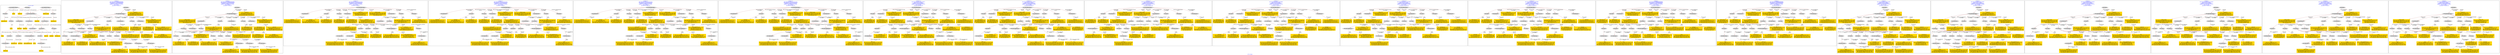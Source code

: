 digraph n0 {
fontcolor="blue"
remincross="true"
label="s07-s-13.json"
subgraph cluster_0 {
label="1-correct model"
n2[style="filled",color="white",fillcolor="lightgray",label="E12_Production1"];
n3[style="filled",color="white",fillcolor="lightgray",label="E21_Person1"];
n4[style="filled",color="white",fillcolor="lightgray",label="E55_Type1"];
n5[style="filled",color="white",fillcolor="lightgray",label="E52_Time-Span1"];
n6[style="filled",color="white",fillcolor="lightgray",label="E69_Death1"];
n7[style="filled",color="white",fillcolor="lightgray",label="E74_Group1"];
n8[style="filled",color="white",fillcolor="lightgray",label="E82_Actor_Appellation1"];
n9[style="filled",color="white",fillcolor="lightgray",label="E67_Birth1"];
n10[shape="plaintext",style="filled",fillcolor="gold",label="Artist_uri"];
n11[style="filled",color="white",fillcolor="lightgray",label="E22_Man-Made_Object1"];
n12[style="filled",color="white",fillcolor="lightgray",label="E35_Title1"];
n13[style="filled",color="white",fillcolor="lightgray",label="E8_Acquisition1"];
n14[style="filled",color="white",fillcolor="lightgray",label="E54_Dimension1"];
n15[shape="plaintext",style="filled",fillcolor="gold",label="Object_URI"];
n16[style="filled",color="white",fillcolor="lightgray",label="E33_Linguistic_Object1"];
n17[style="filled",color="white",fillcolor="lightgray",label="E55_Type2"];
n18[shape="plaintext",style="filled",fillcolor="gold",label="Label_on_page"];
n19[style="filled",color="white",fillcolor="lightgray",label="E33_Linguistic_Object2"];
n20[style="filled",color="white",fillcolor="lightgray",label="E55_Type3"];
n21[shape="plaintext",style="filled",fillcolor="gold",label="origin"];
n22[shape="plaintext",style="filled",fillcolor="gold",label="title"];
n23[style="filled",color="white",fillcolor="lightgray",label="E38_Image1"];
n24[shape="plaintext",style="filled",fillcolor="gold",label="image_url"];
n25[shape="plaintext",style="filled",fillcolor="gold",label="dates"];
n26[style="filled",color="white",fillcolor="lightgray",label="E52_Time-Span2"];
n27[shape="plaintext",style="filled",fillcolor="gold",label="birth_year"];
n28[style="filled",color="white",fillcolor="lightgray",label="E52_Time-Span3"];
n29[shape="plaintext",style="filled",fillcolor="gold",label="death_year"];
n30[shape="plaintext",style="filled",fillcolor="gold",label="dimension"];
n31[shape="plaintext",style="filled",fillcolor="gold",label="technique_uri"];
n32[shape="plaintext",style="filled",fillcolor="gold",label="technique"];
n33[shape="plaintext",style="filled",fillcolor="gold",label="label_type_uri"];
n34[shape="plaintext",style="filled",fillcolor="gold",label="origin_type_uri"];
n35[shape="plaintext",style="filled",fillcolor="gold",label="nationality_uri"];
n36[shape="plaintext",style="filled",fillcolor="gold",label="nationality"];
n37[shape="plaintext",style="filled",fillcolor="gold",label="Artist_appellation_uri"];
n38[shape="plaintext",style="filled",fillcolor="gold",label="name"];
n39[shape="plaintext",style="filled",fillcolor="gold",label="credit_line"];
}
subgraph cluster_1 {
label="candidate 0\nlink coherence:0.9166666666666666\nnode coherence:0.9393939393939394\nconfidence:0.42948079053633004\nmapping score:0.5001512257662302\ncost:35.99847\n-precision:0.78-recall:0.76"
n41[style="filled",color="white",fillcolor="lightgray",label="E12_Production1"];
n42[style="filled",color="white",fillcolor="lightgray",label="E21_Person1"];
n43[style="filled",color="white",fillcolor="lightgray",label="E52_Time-Span2"];
n44[style="filled",color="white",fillcolor="lightgray",label="E55_Type1"];
n45[style="filled",color="white",fillcolor="lightgray",label="E53_Place1"];
n46[style="filled",color="white",fillcolor="lightgray",label="E67_Birth1"];
n47[style="filled",color="white",fillcolor="lightgray",label="E69_Death1"];
n48[style="filled",color="white",fillcolor="lightgray",label="E74_Group1"];
n49[style="filled",color="white",fillcolor="lightgray",label="E82_Actor_Appellation1"];
n50[style="filled",color="white",fillcolor="lightgray",label="E22_Man-Made_Object1"];
n51[style="filled",color="white",fillcolor="lightgray",label="E35_Title1"];
n52[style="filled",color="white",fillcolor="lightgray",label="E54_Dimension1"];
n53[style="filled",color="white",fillcolor="lightgray",label="E55_Type2"];
n54[style="filled",color="white",fillcolor="lightgray",label="E8_Acquisition1"];
n55[style="filled",color="white",fillcolor="lightgray",label="E38_Image1"];
n56[style="filled",color="white",fillcolor="lightgray",label="E48_Place_Name1"];
n57[style="filled",color="white",fillcolor="lightgray",label="E52_Time-Span1"];
n58[style="filled",color="white",fillcolor="lightgray",label="E52_Time-Span3"];
n59[shape="plaintext",style="filled",fillcolor="gold",label="dimension\n[E54_Dimension,P3_has_note,0.714]\n[E22_Man-Made_Object,P3_has_note,0.121]\n[E34_Inscription,P3_has_note,0.084]\n[E73_Information_Object,P3_has_note,0.081]"];
n60[shape="plaintext",style="filled",fillcolor="gold",label="birth_year\n[E52_Time-Span,P82_at_some_time_within,0.283]\n[E52_Time-Span,P82b_end_of_the_end,0.276]\n[E52_Time-Span,P82a_begin_of_the_begin,0.272]\n[E33_Linguistic_Object,P3_has_note,0.168]"];
n61[shape="plaintext",style="filled",fillcolor="gold",label="origin\n[E48_Place_Name,label,0.301]\n[E44_Place_Appellation,label,0.277]\n[E22_Man-Made_Object,P3_has_note,0.229]\n[E73_Information_Object,P3_has_note,0.193]"];
n62[shape="plaintext",style="filled",fillcolor="gold",label="name\n[E82_Actor_Appellation,label,0.264]\n[E22_Man-Made_Object,P3_has_note,0.252]\n[E33_Linguistic_Object,P3_has_note,0.251]\n[E73_Information_Object,P3_has_note,0.233]"];
n63[shape="plaintext",style="filled",fillcolor="gold",label="label_type_uri\n[E55_Type,classLink,0.593]\n[E74_Group,classLink,0.205]\n[E57_Material,classLink,0.17]\n[E55_Type,label,0.031]"];
n64[shape="plaintext",style="filled",fillcolor="gold",label="origin_type_uri\n[E55_Type,classLink,0.593]\n[E74_Group,classLink,0.205]\n[E57_Material,classLink,0.17]\n[E55_Type,label,0.031]"];
n65[shape="plaintext",style="filled",fillcolor="gold",label="dates\n[E52_Time-Span,P82_at_some_time_within,0.375]\n[E22_Man-Made_Object,P3_has_note,0.226]\n[E33_Linguistic_Object,P3_has_note,0.206]\n[E73_Information_Object,P3_has_note,0.193]"];
n66[shape="plaintext",style="filled",fillcolor="gold",label="Object_URI\n[E22_Man-Made_Object,classLink,0.589]\n[E78_Collection,classLink,0.171]\n[E38_Image,classLink,0.152]\n[E21_Person,classLink,0.088]"];
n67[shape="plaintext",style="filled",fillcolor="gold",label="Label_on_page\n[E22_Man-Made_Object,P3_has_note,0.326]\n[E73_Information_Object,P3_has_note,0.288]\n[E33_Linguistic_Object,P3_has_note,0.276]\n[E35_Title,label,0.109]"];
n68[shape="plaintext",style="filled",fillcolor="gold",label="Artist_appellation_uri\n[E82_Actor_Appellation,classLink,0.774]\n[E21_Person,classLink,0.104]\n[E39_Actor,classLink,0.079]\n[E78_Collection,classLink,0.043]"];
n69[shape="plaintext",style="filled",fillcolor="gold",label="technique\n[E55_Type,label,0.461]\n[E57_Material,label,0.228]\n[E29_Design_or_Procedure,P3_has_note,0.157]\n[E22_Man-Made_Object,P3_has_note,0.154]"];
n70[shape="plaintext",style="filled",fillcolor="gold",label="nationality\n[E74_Group,label,0.489]\n[E74_Group,classLink,0.27]\n[E55_Type,label,0.134]\n[E8_Acquisition,P3_has_note,0.107]"];
n71[shape="plaintext",style="filled",fillcolor="gold",label="Artist_uri\n[E21_Person,classLink,0.358]\n[E39_Actor,classLink,0.27]\n[E82_Actor_Appellation,classLink,0.256]\n[E78_Collection,classLink,0.116]"];
n72[shape="plaintext",style="filled",fillcolor="gold",label="credit_line\n[E8_Acquisition,P3_has_note,0.374]\n[E30_Right,P3_has_note,0.325]\n[E22_Man-Made_Object,P3_has_note,0.161]\n[E33_Linguistic_Object,P3_has_note,0.139]"];
n73[shape="plaintext",style="filled",fillcolor="gold",label="title\n[E22_Man-Made_Object,P3_has_note,0.31]\n[E73_Information_Object,P3_has_note,0.256]\n[E35_Title,label,0.253]\n[E33_Linguistic_Object,P3_has_note,0.181]"];
n74[shape="plaintext",style="filled",fillcolor="gold",label="nationality_uri\n[E74_Group,classLink,0.645]\n[E55_Type,classLink,0.209]\n[E57_Material,classLink,0.094]\n[E55_Type,label,0.051]"];
n75[shape="plaintext",style="filled",fillcolor="gold",label="technique_uri\n[E55_Type,classLink,0.411]\n[E57_Material,classLink,0.267]\n[E74_Group,classLink,0.267]\n[E55_Type,label,0.054]"];
n76[shape="plaintext",style="filled",fillcolor="gold",label="death_year\n[E52_Time-Span,P82_at_some_time_within,0.283]\n[E22_Man-Made_Object,P3_has_note,0.267]\n[E73_Information_Object,P3_has_note,0.229]\n[E33_Linguistic_Object,P3_has_note,0.221]"];
n77[shape="plaintext",style="filled",fillcolor="gold",label="image_url\n[E38_Image,classLink,0.634]\n[E78_Collection,classLink,0.149]\n[E22_Man-Made_Object,classLink,0.117]\n[E22_Man-Made_Object,P3_has_note,0.1]"];
}
subgraph cluster_2 {
label="candidate 1\nlink coherence:0.9166666666666666\nnode coherence:0.9393939393939394\nconfidence:0.38886160277647663\nmapping score:0.4866114965129457\ncost:35.99847\n-precision:0.72-recall:0.7"
n79[style="filled",color="white",fillcolor="lightgray",label="E12_Production1"];
n80[style="filled",color="white",fillcolor="lightgray",label="E21_Person1"];
n81[style="filled",color="white",fillcolor="lightgray",label="E52_Time-Span2"];
n82[style="filled",color="white",fillcolor="lightgray",label="E55_Type1"];
n83[style="filled",color="white",fillcolor="lightgray",label="E53_Place1"];
n84[style="filled",color="white",fillcolor="lightgray",label="E67_Birth1"];
n85[style="filled",color="white",fillcolor="lightgray",label="E69_Death1"];
n86[style="filled",color="white",fillcolor="lightgray",label="E74_Group1"];
n87[style="filled",color="white",fillcolor="lightgray",label="E82_Actor_Appellation1"];
n88[style="filled",color="white",fillcolor="lightgray",label="E22_Man-Made_Object1"];
n89[style="filled",color="white",fillcolor="lightgray",label="E35_Title1"];
n90[style="filled",color="white",fillcolor="lightgray",label="E54_Dimension1"];
n91[style="filled",color="white",fillcolor="lightgray",label="E55_Type2"];
n92[style="filled",color="white",fillcolor="lightgray",label="E8_Acquisition1"];
n93[style="filled",color="white",fillcolor="lightgray",label="E38_Image1"];
n94[style="filled",color="white",fillcolor="lightgray",label="E48_Place_Name1"];
n95[style="filled",color="white",fillcolor="lightgray",label="E52_Time-Span1"];
n96[style="filled",color="white",fillcolor="lightgray",label="E52_Time-Span3"];
n97[shape="plaintext",style="filled",fillcolor="gold",label="dimension\n[E54_Dimension,P3_has_note,0.714]\n[E22_Man-Made_Object,P3_has_note,0.121]\n[E34_Inscription,P3_has_note,0.084]\n[E73_Information_Object,P3_has_note,0.081]"];
n98[shape="plaintext",style="filled",fillcolor="gold",label="birth_year\n[E52_Time-Span,P82_at_some_time_within,0.283]\n[E52_Time-Span,P82b_end_of_the_end,0.276]\n[E52_Time-Span,P82a_begin_of_the_begin,0.272]\n[E33_Linguistic_Object,P3_has_note,0.168]"];
n99[shape="plaintext",style="filled",fillcolor="gold",label="origin\n[E48_Place_Name,label,0.301]\n[E44_Place_Appellation,label,0.277]\n[E22_Man-Made_Object,P3_has_note,0.229]\n[E73_Information_Object,P3_has_note,0.193]"];
n100[shape="plaintext",style="filled",fillcolor="gold",label="name\n[E82_Actor_Appellation,label,0.264]\n[E22_Man-Made_Object,P3_has_note,0.252]\n[E33_Linguistic_Object,P3_has_note,0.251]\n[E73_Information_Object,P3_has_note,0.233]"];
n101[shape="plaintext",style="filled",fillcolor="gold",label="label_type_uri\n[E55_Type,classLink,0.593]\n[E74_Group,classLink,0.205]\n[E57_Material,classLink,0.17]\n[E55_Type,label,0.031]"];
n102[shape="plaintext",style="filled",fillcolor="gold",label="origin_type_uri\n[E55_Type,classLink,0.593]\n[E74_Group,classLink,0.205]\n[E57_Material,classLink,0.17]\n[E55_Type,label,0.031]"];
n103[shape="plaintext",style="filled",fillcolor="gold",label="dates\n[E52_Time-Span,P82_at_some_time_within,0.375]\n[E22_Man-Made_Object,P3_has_note,0.226]\n[E33_Linguistic_Object,P3_has_note,0.206]\n[E73_Information_Object,P3_has_note,0.193]"];
n104[shape="plaintext",style="filled",fillcolor="gold",label="Object_URI\n[E22_Man-Made_Object,classLink,0.589]\n[E78_Collection,classLink,0.171]\n[E38_Image,classLink,0.152]\n[E21_Person,classLink,0.088]"];
n105[shape="plaintext",style="filled",fillcolor="gold",label="Label_on_page\n[E22_Man-Made_Object,P3_has_note,0.326]\n[E73_Information_Object,P3_has_note,0.288]\n[E33_Linguistic_Object,P3_has_note,0.276]\n[E35_Title,label,0.109]"];
n106[shape="plaintext",style="filled",fillcolor="gold",label="Artist_uri\n[E21_Person,classLink,0.358]\n[E39_Actor,classLink,0.27]\n[E82_Actor_Appellation,classLink,0.256]\n[E78_Collection,classLink,0.116]"];
n107[shape="plaintext",style="filled",fillcolor="gold",label="technique\n[E55_Type,label,0.461]\n[E57_Material,label,0.228]\n[E29_Design_or_Procedure,P3_has_note,0.157]\n[E22_Man-Made_Object,P3_has_note,0.154]"];
n108[shape="plaintext",style="filled",fillcolor="gold",label="nationality\n[E74_Group,label,0.489]\n[E74_Group,classLink,0.27]\n[E55_Type,label,0.134]\n[E8_Acquisition,P3_has_note,0.107]"];
n109[shape="plaintext",style="filled",fillcolor="gold",label="Artist_appellation_uri\n[E82_Actor_Appellation,classLink,0.774]\n[E21_Person,classLink,0.104]\n[E39_Actor,classLink,0.079]\n[E78_Collection,classLink,0.043]"];
n110[shape="plaintext",style="filled",fillcolor="gold",label="credit_line\n[E8_Acquisition,P3_has_note,0.374]\n[E30_Right,P3_has_note,0.325]\n[E22_Man-Made_Object,P3_has_note,0.161]\n[E33_Linguistic_Object,P3_has_note,0.139]"];
n111[shape="plaintext",style="filled",fillcolor="gold",label="title\n[E22_Man-Made_Object,P3_has_note,0.31]\n[E73_Information_Object,P3_has_note,0.256]\n[E35_Title,label,0.253]\n[E33_Linguistic_Object,P3_has_note,0.181]"];
n112[shape="plaintext",style="filled",fillcolor="gold",label="nationality_uri\n[E74_Group,classLink,0.645]\n[E55_Type,classLink,0.209]\n[E57_Material,classLink,0.094]\n[E55_Type,label,0.051]"];
n113[shape="plaintext",style="filled",fillcolor="gold",label="technique_uri\n[E55_Type,classLink,0.411]\n[E57_Material,classLink,0.267]\n[E74_Group,classLink,0.267]\n[E55_Type,label,0.054]"];
n114[shape="plaintext",style="filled",fillcolor="gold",label="death_year\n[E52_Time-Span,P82_at_some_time_within,0.283]\n[E22_Man-Made_Object,P3_has_note,0.267]\n[E73_Information_Object,P3_has_note,0.229]\n[E33_Linguistic_Object,P3_has_note,0.221]"];
n115[shape="plaintext",style="filled",fillcolor="gold",label="image_url\n[E38_Image,classLink,0.634]\n[E78_Collection,classLink,0.149]\n[E22_Man-Made_Object,classLink,0.117]\n[E22_Man-Made_Object,P3_has_note,0.1]"];
}
subgraph cluster_3 {
label="candidate 10\nlink coherence:0.8611111111111112\nnode coherence:0.9393939393939394\nconfidence:0.42948079053633004\nmapping score:0.5001512257662302\ncost:35.99864\n-precision:0.72-recall:0.7"
n117[style="filled",color="white",fillcolor="lightgray",label="E12_Production1"];
n118[style="filled",color="white",fillcolor="lightgray",label="E21_Person1"];
n119[style="filled",color="white",fillcolor="lightgray",label="E52_Time-Span2"];
n120[style="filled",color="white",fillcolor="lightgray",label="E53_Place1"];
n121[style="filled",color="white",fillcolor="lightgray",label="E67_Birth1"];
n122[style="filled",color="white",fillcolor="lightgray",label="E69_Death1"];
n123[style="filled",color="white",fillcolor="lightgray",label="E74_Group1"];
n124[style="filled",color="white",fillcolor="lightgray",label="E82_Actor_Appellation1"];
n125[style="filled",color="white",fillcolor="lightgray",label="E22_Man-Made_Object1"];
n126[style="filled",color="white",fillcolor="lightgray",label="E35_Title1"];
n127[style="filled",color="white",fillcolor="lightgray",label="E38_Image1"];
n128[style="filled",color="white",fillcolor="lightgray",label="E54_Dimension1"];
n129[style="filled",color="white",fillcolor="lightgray",label="E55_Type1"];
n130[style="filled",color="white",fillcolor="lightgray",label="E55_Type2"];
n131[style="filled",color="white",fillcolor="lightgray",label="E8_Acquisition1"];
n132[style="filled",color="white",fillcolor="lightgray",label="E48_Place_Name1"];
n133[style="filled",color="white",fillcolor="lightgray",label="E52_Time-Span1"];
n134[style="filled",color="white",fillcolor="lightgray",label="E52_Time-Span3"];
n135[shape="plaintext",style="filled",fillcolor="gold",label="dimension\n[E54_Dimension,P3_has_note,0.714]\n[E22_Man-Made_Object,P3_has_note,0.121]\n[E34_Inscription,P3_has_note,0.084]\n[E73_Information_Object,P3_has_note,0.081]"];
n136[shape="plaintext",style="filled",fillcolor="gold",label="birth_year\n[E52_Time-Span,P82_at_some_time_within,0.283]\n[E52_Time-Span,P82b_end_of_the_end,0.276]\n[E52_Time-Span,P82a_begin_of_the_begin,0.272]\n[E33_Linguistic_Object,P3_has_note,0.168]"];
n137[shape="plaintext",style="filled",fillcolor="gold",label="origin\n[E48_Place_Name,label,0.301]\n[E44_Place_Appellation,label,0.277]\n[E22_Man-Made_Object,P3_has_note,0.229]\n[E73_Information_Object,P3_has_note,0.193]"];
n138[shape="plaintext",style="filled",fillcolor="gold",label="name\n[E82_Actor_Appellation,label,0.264]\n[E22_Man-Made_Object,P3_has_note,0.252]\n[E33_Linguistic_Object,P3_has_note,0.251]\n[E73_Information_Object,P3_has_note,0.233]"];
n139[shape="plaintext",style="filled",fillcolor="gold",label="label_type_uri\n[E55_Type,classLink,0.593]\n[E74_Group,classLink,0.205]\n[E57_Material,classLink,0.17]\n[E55_Type,label,0.031]"];
n140[shape="plaintext",style="filled",fillcolor="gold",label="origin_type_uri\n[E55_Type,classLink,0.593]\n[E74_Group,classLink,0.205]\n[E57_Material,classLink,0.17]\n[E55_Type,label,0.031]"];
n141[shape="plaintext",style="filled",fillcolor="gold",label="dates\n[E52_Time-Span,P82_at_some_time_within,0.375]\n[E22_Man-Made_Object,P3_has_note,0.226]\n[E33_Linguistic_Object,P3_has_note,0.206]\n[E73_Information_Object,P3_has_note,0.193]"];
n142[shape="plaintext",style="filled",fillcolor="gold",label="Object_URI\n[E22_Man-Made_Object,classLink,0.589]\n[E78_Collection,classLink,0.171]\n[E38_Image,classLink,0.152]\n[E21_Person,classLink,0.088]"];
n143[shape="plaintext",style="filled",fillcolor="gold",label="Label_on_page\n[E22_Man-Made_Object,P3_has_note,0.326]\n[E73_Information_Object,P3_has_note,0.288]\n[E33_Linguistic_Object,P3_has_note,0.276]\n[E35_Title,label,0.109]"];
n144[shape="plaintext",style="filled",fillcolor="gold",label="Artist_appellation_uri\n[E82_Actor_Appellation,classLink,0.774]\n[E21_Person,classLink,0.104]\n[E39_Actor,classLink,0.079]\n[E78_Collection,classLink,0.043]"];
n145[shape="plaintext",style="filled",fillcolor="gold",label="technique\n[E55_Type,label,0.461]\n[E57_Material,label,0.228]\n[E29_Design_or_Procedure,P3_has_note,0.157]\n[E22_Man-Made_Object,P3_has_note,0.154]"];
n146[shape="plaintext",style="filled",fillcolor="gold",label="nationality\n[E74_Group,label,0.489]\n[E74_Group,classLink,0.27]\n[E55_Type,label,0.134]\n[E8_Acquisition,P3_has_note,0.107]"];
n147[shape="plaintext",style="filled",fillcolor="gold",label="Artist_uri\n[E21_Person,classLink,0.358]\n[E39_Actor,classLink,0.27]\n[E82_Actor_Appellation,classLink,0.256]\n[E78_Collection,classLink,0.116]"];
n148[shape="plaintext",style="filled",fillcolor="gold",label="credit_line\n[E8_Acquisition,P3_has_note,0.374]\n[E30_Right,P3_has_note,0.325]\n[E22_Man-Made_Object,P3_has_note,0.161]\n[E33_Linguistic_Object,P3_has_note,0.139]"];
n149[shape="plaintext",style="filled",fillcolor="gold",label="title\n[E22_Man-Made_Object,P3_has_note,0.31]\n[E73_Information_Object,P3_has_note,0.256]\n[E35_Title,label,0.253]\n[E33_Linguistic_Object,P3_has_note,0.181]"];
n150[shape="plaintext",style="filled",fillcolor="gold",label="nationality_uri\n[E74_Group,classLink,0.645]\n[E55_Type,classLink,0.209]\n[E57_Material,classLink,0.094]\n[E55_Type,label,0.051]"];
n151[shape="plaintext",style="filled",fillcolor="gold",label="technique_uri\n[E55_Type,classLink,0.411]\n[E57_Material,classLink,0.267]\n[E74_Group,classLink,0.267]\n[E55_Type,label,0.054]"];
n152[shape="plaintext",style="filled",fillcolor="gold",label="death_year\n[E52_Time-Span,P82_at_some_time_within,0.283]\n[E22_Man-Made_Object,P3_has_note,0.267]\n[E73_Information_Object,P3_has_note,0.229]\n[E33_Linguistic_Object,P3_has_note,0.221]"];
n153[shape="plaintext",style="filled",fillcolor="gold",label="image_url\n[E38_Image,classLink,0.634]\n[E78_Collection,classLink,0.149]\n[E22_Man-Made_Object,classLink,0.117]\n[E22_Man-Made_Object,P3_has_note,0.1]"];
}
subgraph cluster_4 {
label="candidate 11\nlink coherence:0.8611111111111112\nnode coherence:0.9393939393939394\nconfidence:0.42948079053633004\nmapping score:0.5001512257662302\ncost:35.99866\n-precision:0.72-recall:0.7"
n155[style="filled",color="white",fillcolor="lightgray",label="E12_Production1"];
n156[style="filled",color="white",fillcolor="lightgray",label="E21_Person1"];
n157[style="filled",color="white",fillcolor="lightgray",label="E52_Time-Span2"];
n158[style="filled",color="white",fillcolor="lightgray",label="E53_Place1"];
n159[style="filled",color="white",fillcolor="lightgray",label="E67_Birth1"];
n160[style="filled",color="white",fillcolor="lightgray",label="E69_Death1"];
n161[style="filled",color="white",fillcolor="lightgray",label="E74_Group1"];
n162[style="filled",color="white",fillcolor="lightgray",label="E82_Actor_Appellation1"];
n163[style="filled",color="white",fillcolor="lightgray",label="E22_Man-Made_Object1"];
n164[style="filled",color="white",fillcolor="lightgray",label="E35_Title1"];
n165[style="filled",color="white",fillcolor="lightgray",label="E38_Image1"];
n166[style="filled",color="white",fillcolor="lightgray",label="E54_Dimension1"];
n167[style="filled",color="white",fillcolor="lightgray",label="E55_Type1"];
n168[style="filled",color="white",fillcolor="lightgray",label="E55_Type2"];
n169[style="filled",color="white",fillcolor="lightgray",label="E8_Acquisition1"];
n170[style="filled",color="white",fillcolor="lightgray",label="E48_Place_Name1"];
n171[style="filled",color="white",fillcolor="lightgray",label="E52_Time-Span1"];
n172[style="filled",color="white",fillcolor="lightgray",label="E52_Time-Span3"];
n173[shape="plaintext",style="filled",fillcolor="gold",label="dimension\n[E54_Dimension,P3_has_note,0.714]\n[E22_Man-Made_Object,P3_has_note,0.121]\n[E34_Inscription,P3_has_note,0.084]\n[E73_Information_Object,P3_has_note,0.081]"];
n174[shape="plaintext",style="filled",fillcolor="gold",label="birth_year\n[E52_Time-Span,P82_at_some_time_within,0.283]\n[E52_Time-Span,P82b_end_of_the_end,0.276]\n[E52_Time-Span,P82a_begin_of_the_begin,0.272]\n[E33_Linguistic_Object,P3_has_note,0.168]"];
n175[shape="plaintext",style="filled",fillcolor="gold",label="origin\n[E48_Place_Name,label,0.301]\n[E44_Place_Appellation,label,0.277]\n[E22_Man-Made_Object,P3_has_note,0.229]\n[E73_Information_Object,P3_has_note,0.193]"];
n176[shape="plaintext",style="filled",fillcolor="gold",label="name\n[E82_Actor_Appellation,label,0.264]\n[E22_Man-Made_Object,P3_has_note,0.252]\n[E33_Linguistic_Object,P3_has_note,0.251]\n[E73_Information_Object,P3_has_note,0.233]"];
n177[shape="plaintext",style="filled",fillcolor="gold",label="label_type_uri\n[E55_Type,classLink,0.593]\n[E74_Group,classLink,0.205]\n[E57_Material,classLink,0.17]\n[E55_Type,label,0.031]"];
n178[shape="plaintext",style="filled",fillcolor="gold",label="origin_type_uri\n[E55_Type,classLink,0.593]\n[E74_Group,classLink,0.205]\n[E57_Material,classLink,0.17]\n[E55_Type,label,0.031]"];
n179[shape="plaintext",style="filled",fillcolor="gold",label="dates\n[E52_Time-Span,P82_at_some_time_within,0.375]\n[E22_Man-Made_Object,P3_has_note,0.226]\n[E33_Linguistic_Object,P3_has_note,0.206]\n[E73_Information_Object,P3_has_note,0.193]"];
n180[shape="plaintext",style="filled",fillcolor="gold",label="Object_URI\n[E22_Man-Made_Object,classLink,0.589]\n[E78_Collection,classLink,0.171]\n[E38_Image,classLink,0.152]\n[E21_Person,classLink,0.088]"];
n181[shape="plaintext",style="filled",fillcolor="gold",label="Label_on_page\n[E22_Man-Made_Object,P3_has_note,0.326]\n[E73_Information_Object,P3_has_note,0.288]\n[E33_Linguistic_Object,P3_has_note,0.276]\n[E35_Title,label,0.109]"];
n182[shape="plaintext",style="filled",fillcolor="gold",label="Artist_appellation_uri\n[E82_Actor_Appellation,classLink,0.774]\n[E21_Person,classLink,0.104]\n[E39_Actor,classLink,0.079]\n[E78_Collection,classLink,0.043]"];
n183[shape="plaintext",style="filled",fillcolor="gold",label="technique\n[E55_Type,label,0.461]\n[E57_Material,label,0.228]\n[E29_Design_or_Procedure,P3_has_note,0.157]\n[E22_Man-Made_Object,P3_has_note,0.154]"];
n184[shape="plaintext",style="filled",fillcolor="gold",label="nationality\n[E74_Group,label,0.489]\n[E74_Group,classLink,0.27]\n[E55_Type,label,0.134]\n[E8_Acquisition,P3_has_note,0.107]"];
n185[shape="plaintext",style="filled",fillcolor="gold",label="Artist_uri\n[E21_Person,classLink,0.358]\n[E39_Actor,classLink,0.27]\n[E82_Actor_Appellation,classLink,0.256]\n[E78_Collection,classLink,0.116]"];
n186[shape="plaintext",style="filled",fillcolor="gold",label="credit_line\n[E8_Acquisition,P3_has_note,0.374]\n[E30_Right,P3_has_note,0.325]\n[E22_Man-Made_Object,P3_has_note,0.161]\n[E33_Linguistic_Object,P3_has_note,0.139]"];
n187[shape="plaintext",style="filled",fillcolor="gold",label="title\n[E22_Man-Made_Object,P3_has_note,0.31]\n[E73_Information_Object,P3_has_note,0.256]\n[E35_Title,label,0.253]\n[E33_Linguistic_Object,P3_has_note,0.181]"];
n188[shape="plaintext",style="filled",fillcolor="gold",label="nationality_uri\n[E74_Group,classLink,0.645]\n[E55_Type,classLink,0.209]\n[E57_Material,classLink,0.094]\n[E55_Type,label,0.051]"];
n189[shape="plaintext",style="filled",fillcolor="gold",label="technique_uri\n[E55_Type,classLink,0.411]\n[E57_Material,classLink,0.267]\n[E74_Group,classLink,0.267]\n[E55_Type,label,0.054]"];
n190[shape="plaintext",style="filled",fillcolor="gold",label="death_year\n[E52_Time-Span,P82_at_some_time_within,0.283]\n[E22_Man-Made_Object,P3_has_note,0.267]\n[E73_Information_Object,P3_has_note,0.229]\n[E33_Linguistic_Object,P3_has_note,0.221]"];
n191[shape="plaintext",style="filled",fillcolor="gold",label="image_url\n[E38_Image,classLink,0.634]\n[E78_Collection,classLink,0.149]\n[E22_Man-Made_Object,classLink,0.117]\n[E22_Man-Made_Object,P3_has_note,0.1]"];
}
subgraph cluster_5 {
label="candidate 12\nlink coherence:0.8611111111111112\nnode coherence:0.9393939393939394\nconfidence:0.38886160277647663\nmapping score:0.4866114965129457\ncost:35.99864\n-precision:0.67-recall:0.65"
n193[style="filled",color="white",fillcolor="lightgray",label="E12_Production1"];
n194[style="filled",color="white",fillcolor="lightgray",label="E21_Person1"];
n195[style="filled",color="white",fillcolor="lightgray",label="E52_Time-Span2"];
n196[style="filled",color="white",fillcolor="lightgray",label="E53_Place1"];
n197[style="filled",color="white",fillcolor="lightgray",label="E67_Birth1"];
n198[style="filled",color="white",fillcolor="lightgray",label="E69_Death1"];
n199[style="filled",color="white",fillcolor="lightgray",label="E74_Group1"];
n200[style="filled",color="white",fillcolor="lightgray",label="E82_Actor_Appellation1"];
n201[style="filled",color="white",fillcolor="lightgray",label="E22_Man-Made_Object1"];
n202[style="filled",color="white",fillcolor="lightgray",label="E35_Title1"];
n203[style="filled",color="white",fillcolor="lightgray",label="E38_Image1"];
n204[style="filled",color="white",fillcolor="lightgray",label="E54_Dimension1"];
n205[style="filled",color="white",fillcolor="lightgray",label="E55_Type1"];
n206[style="filled",color="white",fillcolor="lightgray",label="E55_Type2"];
n207[style="filled",color="white",fillcolor="lightgray",label="E8_Acquisition1"];
n208[style="filled",color="white",fillcolor="lightgray",label="E48_Place_Name1"];
n209[style="filled",color="white",fillcolor="lightgray",label="E52_Time-Span1"];
n210[style="filled",color="white",fillcolor="lightgray",label="E52_Time-Span3"];
n211[shape="plaintext",style="filled",fillcolor="gold",label="dimension\n[E54_Dimension,P3_has_note,0.714]\n[E22_Man-Made_Object,P3_has_note,0.121]\n[E34_Inscription,P3_has_note,0.084]\n[E73_Information_Object,P3_has_note,0.081]"];
n212[shape="plaintext",style="filled",fillcolor="gold",label="birth_year\n[E52_Time-Span,P82_at_some_time_within,0.283]\n[E52_Time-Span,P82b_end_of_the_end,0.276]\n[E52_Time-Span,P82a_begin_of_the_begin,0.272]\n[E33_Linguistic_Object,P3_has_note,0.168]"];
n213[shape="plaintext",style="filled",fillcolor="gold",label="origin\n[E48_Place_Name,label,0.301]\n[E44_Place_Appellation,label,0.277]\n[E22_Man-Made_Object,P3_has_note,0.229]\n[E73_Information_Object,P3_has_note,0.193]"];
n214[shape="plaintext",style="filled",fillcolor="gold",label="name\n[E82_Actor_Appellation,label,0.264]\n[E22_Man-Made_Object,P3_has_note,0.252]\n[E33_Linguistic_Object,P3_has_note,0.251]\n[E73_Information_Object,P3_has_note,0.233]"];
n215[shape="plaintext",style="filled",fillcolor="gold",label="label_type_uri\n[E55_Type,classLink,0.593]\n[E74_Group,classLink,0.205]\n[E57_Material,classLink,0.17]\n[E55_Type,label,0.031]"];
n216[shape="plaintext",style="filled",fillcolor="gold",label="origin_type_uri\n[E55_Type,classLink,0.593]\n[E74_Group,classLink,0.205]\n[E57_Material,classLink,0.17]\n[E55_Type,label,0.031]"];
n217[shape="plaintext",style="filled",fillcolor="gold",label="dates\n[E52_Time-Span,P82_at_some_time_within,0.375]\n[E22_Man-Made_Object,P3_has_note,0.226]\n[E33_Linguistic_Object,P3_has_note,0.206]\n[E73_Information_Object,P3_has_note,0.193]"];
n218[shape="plaintext",style="filled",fillcolor="gold",label="Object_URI\n[E22_Man-Made_Object,classLink,0.589]\n[E78_Collection,classLink,0.171]\n[E38_Image,classLink,0.152]\n[E21_Person,classLink,0.088]"];
n219[shape="plaintext",style="filled",fillcolor="gold",label="Label_on_page\n[E22_Man-Made_Object,P3_has_note,0.326]\n[E73_Information_Object,P3_has_note,0.288]\n[E33_Linguistic_Object,P3_has_note,0.276]\n[E35_Title,label,0.109]"];
n220[shape="plaintext",style="filled",fillcolor="gold",label="Artist_uri\n[E21_Person,classLink,0.358]\n[E39_Actor,classLink,0.27]\n[E82_Actor_Appellation,classLink,0.256]\n[E78_Collection,classLink,0.116]"];
n221[shape="plaintext",style="filled",fillcolor="gold",label="technique\n[E55_Type,label,0.461]\n[E57_Material,label,0.228]\n[E29_Design_or_Procedure,P3_has_note,0.157]\n[E22_Man-Made_Object,P3_has_note,0.154]"];
n222[shape="plaintext",style="filled",fillcolor="gold",label="nationality\n[E74_Group,label,0.489]\n[E74_Group,classLink,0.27]\n[E55_Type,label,0.134]\n[E8_Acquisition,P3_has_note,0.107]"];
n223[shape="plaintext",style="filled",fillcolor="gold",label="Artist_appellation_uri\n[E82_Actor_Appellation,classLink,0.774]\n[E21_Person,classLink,0.104]\n[E39_Actor,classLink,0.079]\n[E78_Collection,classLink,0.043]"];
n224[shape="plaintext",style="filled",fillcolor="gold",label="credit_line\n[E8_Acquisition,P3_has_note,0.374]\n[E30_Right,P3_has_note,0.325]\n[E22_Man-Made_Object,P3_has_note,0.161]\n[E33_Linguistic_Object,P3_has_note,0.139]"];
n225[shape="plaintext",style="filled",fillcolor="gold",label="title\n[E22_Man-Made_Object,P3_has_note,0.31]\n[E73_Information_Object,P3_has_note,0.256]\n[E35_Title,label,0.253]\n[E33_Linguistic_Object,P3_has_note,0.181]"];
n226[shape="plaintext",style="filled",fillcolor="gold",label="nationality_uri\n[E74_Group,classLink,0.645]\n[E55_Type,classLink,0.209]\n[E57_Material,classLink,0.094]\n[E55_Type,label,0.051]"];
n227[shape="plaintext",style="filled",fillcolor="gold",label="technique_uri\n[E55_Type,classLink,0.411]\n[E57_Material,classLink,0.267]\n[E74_Group,classLink,0.267]\n[E55_Type,label,0.054]"];
n228[shape="plaintext",style="filled",fillcolor="gold",label="death_year\n[E52_Time-Span,P82_at_some_time_within,0.283]\n[E22_Man-Made_Object,P3_has_note,0.267]\n[E73_Information_Object,P3_has_note,0.229]\n[E33_Linguistic_Object,P3_has_note,0.221]"];
n229[shape="plaintext",style="filled",fillcolor="gold",label="image_url\n[E38_Image,classLink,0.634]\n[E78_Collection,classLink,0.149]\n[E22_Man-Made_Object,classLink,0.117]\n[E22_Man-Made_Object,P3_has_note,0.1]"];
}
subgraph cluster_6 {
label="candidate 13\nlink coherence:0.8611111111111112\nnode coherence:0.9393939393939394\nconfidence:0.38886160277647663\nmapping score:0.4866114965129457\ncost:35.99866\n-precision:0.67-recall:0.65"
n231[style="filled",color="white",fillcolor="lightgray",label="E12_Production1"];
n232[style="filled",color="white",fillcolor="lightgray",label="E21_Person1"];
n233[style="filled",color="white",fillcolor="lightgray",label="E52_Time-Span2"];
n234[style="filled",color="white",fillcolor="lightgray",label="E53_Place1"];
n235[style="filled",color="white",fillcolor="lightgray",label="E67_Birth1"];
n236[style="filled",color="white",fillcolor="lightgray",label="E69_Death1"];
n237[style="filled",color="white",fillcolor="lightgray",label="E74_Group1"];
n238[style="filled",color="white",fillcolor="lightgray",label="E82_Actor_Appellation1"];
n239[style="filled",color="white",fillcolor="lightgray",label="E22_Man-Made_Object1"];
n240[style="filled",color="white",fillcolor="lightgray",label="E35_Title1"];
n241[style="filled",color="white",fillcolor="lightgray",label="E38_Image1"];
n242[style="filled",color="white",fillcolor="lightgray",label="E54_Dimension1"];
n243[style="filled",color="white",fillcolor="lightgray",label="E55_Type1"];
n244[style="filled",color="white",fillcolor="lightgray",label="E55_Type2"];
n245[style="filled",color="white",fillcolor="lightgray",label="E8_Acquisition1"];
n246[style="filled",color="white",fillcolor="lightgray",label="E48_Place_Name1"];
n247[style="filled",color="white",fillcolor="lightgray",label="E52_Time-Span1"];
n248[style="filled",color="white",fillcolor="lightgray",label="E52_Time-Span3"];
n249[shape="plaintext",style="filled",fillcolor="gold",label="dimension\n[E54_Dimension,P3_has_note,0.714]\n[E22_Man-Made_Object,P3_has_note,0.121]\n[E34_Inscription,P3_has_note,0.084]\n[E73_Information_Object,P3_has_note,0.081]"];
n250[shape="plaintext",style="filled",fillcolor="gold",label="birth_year\n[E52_Time-Span,P82_at_some_time_within,0.283]\n[E52_Time-Span,P82b_end_of_the_end,0.276]\n[E52_Time-Span,P82a_begin_of_the_begin,0.272]\n[E33_Linguistic_Object,P3_has_note,0.168]"];
n251[shape="plaintext",style="filled",fillcolor="gold",label="origin\n[E48_Place_Name,label,0.301]\n[E44_Place_Appellation,label,0.277]\n[E22_Man-Made_Object,P3_has_note,0.229]\n[E73_Information_Object,P3_has_note,0.193]"];
n252[shape="plaintext",style="filled",fillcolor="gold",label="name\n[E82_Actor_Appellation,label,0.264]\n[E22_Man-Made_Object,P3_has_note,0.252]\n[E33_Linguistic_Object,P3_has_note,0.251]\n[E73_Information_Object,P3_has_note,0.233]"];
n253[shape="plaintext",style="filled",fillcolor="gold",label="label_type_uri\n[E55_Type,classLink,0.593]\n[E74_Group,classLink,0.205]\n[E57_Material,classLink,0.17]\n[E55_Type,label,0.031]"];
n254[shape="plaintext",style="filled",fillcolor="gold",label="origin_type_uri\n[E55_Type,classLink,0.593]\n[E74_Group,classLink,0.205]\n[E57_Material,classLink,0.17]\n[E55_Type,label,0.031]"];
n255[shape="plaintext",style="filled",fillcolor="gold",label="dates\n[E52_Time-Span,P82_at_some_time_within,0.375]\n[E22_Man-Made_Object,P3_has_note,0.226]\n[E33_Linguistic_Object,P3_has_note,0.206]\n[E73_Information_Object,P3_has_note,0.193]"];
n256[shape="plaintext",style="filled",fillcolor="gold",label="Object_URI\n[E22_Man-Made_Object,classLink,0.589]\n[E78_Collection,classLink,0.171]\n[E38_Image,classLink,0.152]\n[E21_Person,classLink,0.088]"];
n257[shape="plaintext",style="filled",fillcolor="gold",label="Label_on_page\n[E22_Man-Made_Object,P3_has_note,0.326]\n[E73_Information_Object,P3_has_note,0.288]\n[E33_Linguistic_Object,P3_has_note,0.276]\n[E35_Title,label,0.109]"];
n258[shape="plaintext",style="filled",fillcolor="gold",label="Artist_uri\n[E21_Person,classLink,0.358]\n[E39_Actor,classLink,0.27]\n[E82_Actor_Appellation,classLink,0.256]\n[E78_Collection,classLink,0.116]"];
n259[shape="plaintext",style="filled",fillcolor="gold",label="technique\n[E55_Type,label,0.461]\n[E57_Material,label,0.228]\n[E29_Design_or_Procedure,P3_has_note,0.157]\n[E22_Man-Made_Object,P3_has_note,0.154]"];
n260[shape="plaintext",style="filled",fillcolor="gold",label="nationality\n[E74_Group,label,0.489]\n[E74_Group,classLink,0.27]\n[E55_Type,label,0.134]\n[E8_Acquisition,P3_has_note,0.107]"];
n261[shape="plaintext",style="filled",fillcolor="gold",label="Artist_appellation_uri\n[E82_Actor_Appellation,classLink,0.774]\n[E21_Person,classLink,0.104]\n[E39_Actor,classLink,0.079]\n[E78_Collection,classLink,0.043]"];
n262[shape="plaintext",style="filled",fillcolor="gold",label="credit_line\n[E8_Acquisition,P3_has_note,0.374]\n[E30_Right,P3_has_note,0.325]\n[E22_Man-Made_Object,P3_has_note,0.161]\n[E33_Linguistic_Object,P3_has_note,0.139]"];
n263[shape="plaintext",style="filled",fillcolor="gold",label="title\n[E22_Man-Made_Object,P3_has_note,0.31]\n[E73_Information_Object,P3_has_note,0.256]\n[E35_Title,label,0.253]\n[E33_Linguistic_Object,P3_has_note,0.181]"];
n264[shape="plaintext",style="filled",fillcolor="gold",label="nationality_uri\n[E74_Group,classLink,0.645]\n[E55_Type,classLink,0.209]\n[E57_Material,classLink,0.094]\n[E55_Type,label,0.051]"];
n265[shape="plaintext",style="filled",fillcolor="gold",label="technique_uri\n[E55_Type,classLink,0.411]\n[E57_Material,classLink,0.267]\n[E74_Group,classLink,0.267]\n[E55_Type,label,0.054]"];
n266[shape="plaintext",style="filled",fillcolor="gold",label="death_year\n[E52_Time-Span,P82_at_some_time_within,0.283]\n[E22_Man-Made_Object,P3_has_note,0.267]\n[E73_Information_Object,P3_has_note,0.229]\n[E33_Linguistic_Object,P3_has_note,0.221]"];
n267[shape="plaintext",style="filled",fillcolor="gold",label="image_url\n[E38_Image,classLink,0.634]\n[E78_Collection,classLink,0.149]\n[E22_Man-Made_Object,classLink,0.117]\n[E22_Man-Made_Object,P3_has_note,0.1]"];
}
subgraph cluster_7 {
label="candidate 14\nlink coherence:0.8571428571428571\nnode coherence:0.90625\nconfidence:0.4291064990696171\nmapping score:0.4977504119705742\ncost:133.99868\n-precision:0.69-recall:0.65"
n269[style="filled",color="white",fillcolor="lightgray",label="E12_Production1"];
n270[style="filled",color="white",fillcolor="lightgray",label="E21_Person1"];
n271[style="filled",color="white",fillcolor="lightgray",label="E55_Type1"];
n272[style="filled",color="white",fillcolor="lightgray",label="E53_Place1"];
n273[style="filled",color="white",fillcolor="lightgray",label="E67_Birth1"];
n274[style="filled",color="white",fillcolor="lightgray",label="E69_Death1"];
n275[style="filled",color="white",fillcolor="lightgray",label="E74_Group1"];
n276[style="filled",color="white",fillcolor="lightgray",label="E82_Actor_Appellation1"];
n277[style="filled",color="white",fillcolor="lightgray",label="E22_Man-Made_Object1"];
n278[style="filled",color="white",fillcolor="lightgray",label="E35_Title1"];
n279[style="filled",color="white",fillcolor="lightgray",label="E38_Image1"];
n280[style="filled",color="white",fillcolor="lightgray",label="E54_Dimension1"];
n281[style="filled",color="white",fillcolor="lightgray",label="E55_Type2"];
n282[style="filled",color="white",fillcolor="lightgray",label="E8_Acquisition1"];
n283[style="filled",color="white",fillcolor="lightgray",label="E48_Place_Name1"];
n284[style="filled",color="white",fillcolor="lightgray",label="E52_Time-Span1"];
n285[style="filled",color="white",fillcolor="lightgray",label="E52_Time-Span3"];
n286[shape="plaintext",style="filled",fillcolor="gold",label="dimension\n[E54_Dimension,P3_has_note,0.714]\n[E22_Man-Made_Object,P3_has_note,0.121]\n[E34_Inscription,P3_has_note,0.084]\n[E73_Information_Object,P3_has_note,0.081]"];
n287[shape="plaintext",style="filled",fillcolor="gold",label="birth_year\n[E52_Time-Span,P82_at_some_time_within,0.283]\n[E52_Time-Span,P82b_end_of_the_end,0.276]\n[E52_Time-Span,P82a_begin_of_the_begin,0.272]\n[E33_Linguistic_Object,P3_has_note,0.168]"];
n288[shape="plaintext",style="filled",fillcolor="gold",label="origin\n[E48_Place_Name,label,0.301]\n[E44_Place_Appellation,label,0.277]\n[E22_Man-Made_Object,P3_has_note,0.229]\n[E73_Information_Object,P3_has_note,0.193]"];
n289[shape="plaintext",style="filled",fillcolor="gold",label="name\n[E82_Actor_Appellation,label,0.264]\n[E22_Man-Made_Object,P3_has_note,0.252]\n[E33_Linguistic_Object,P3_has_note,0.251]\n[E73_Information_Object,P3_has_note,0.233]"];
n290[shape="plaintext",style="filled",fillcolor="gold",label="label_type_uri\n[E55_Type,classLink,0.593]\n[E74_Group,classLink,0.205]\n[E57_Material,classLink,0.17]\n[E55_Type,label,0.031]"];
n291[shape="plaintext",style="filled",fillcolor="gold",label="origin_type_uri\n[E55_Type,classLink,0.593]\n[E74_Group,classLink,0.205]\n[E57_Material,classLink,0.17]\n[E55_Type,label,0.031]"];
n292[shape="plaintext",style="filled",fillcolor="gold",label="dates\n[E52_Time-Span,P82_at_some_time_within,0.375]\n[E22_Man-Made_Object,P3_has_note,0.226]\n[E33_Linguistic_Object,P3_has_note,0.206]\n[E73_Information_Object,P3_has_note,0.193]"];
n293[shape="plaintext",style="filled",fillcolor="gold",label="Object_URI\n[E22_Man-Made_Object,classLink,0.589]\n[E78_Collection,classLink,0.171]\n[E38_Image,classLink,0.152]\n[E21_Person,classLink,0.088]"];
n294[shape="plaintext",style="filled",fillcolor="gold",label="Label_on_page\n[E22_Man-Made_Object,P3_has_note,0.326]\n[E73_Information_Object,P3_has_note,0.288]\n[E33_Linguistic_Object,P3_has_note,0.276]\n[E35_Title,label,0.109]"];
n295[shape="plaintext",style="filled",fillcolor="gold",label="Artist_appellation_uri\n[E82_Actor_Appellation,classLink,0.774]\n[E21_Person,classLink,0.104]\n[E39_Actor,classLink,0.079]\n[E78_Collection,classLink,0.043]"];
n296[shape="plaintext",style="filled",fillcolor="gold",label="technique\n[E55_Type,label,0.461]\n[E57_Material,label,0.228]\n[E29_Design_or_Procedure,P3_has_note,0.157]\n[E22_Man-Made_Object,P3_has_note,0.154]"];
n297[shape="plaintext",style="filled",fillcolor="gold",label="nationality\n[E74_Group,label,0.489]\n[E74_Group,classLink,0.27]\n[E55_Type,label,0.134]\n[E8_Acquisition,P3_has_note,0.107]"];
n298[shape="plaintext",style="filled",fillcolor="gold",label="Artist_uri\n[E21_Person,classLink,0.358]\n[E39_Actor,classLink,0.27]\n[E82_Actor_Appellation,classLink,0.256]\n[E78_Collection,classLink,0.116]"];
n299[shape="plaintext",style="filled",fillcolor="gold",label="credit_line\n[E8_Acquisition,P3_has_note,0.374]\n[E30_Right,P3_has_note,0.325]\n[E22_Man-Made_Object,P3_has_note,0.161]\n[E33_Linguistic_Object,P3_has_note,0.139]"];
n300[shape="plaintext",style="filled",fillcolor="gold",label="title\n[E22_Man-Made_Object,P3_has_note,0.31]\n[E73_Information_Object,P3_has_note,0.256]\n[E35_Title,label,0.253]\n[E33_Linguistic_Object,P3_has_note,0.181]"];
n301[shape="plaintext",style="filled",fillcolor="gold",label="nationality_uri\n[E74_Group,classLink,0.645]\n[E55_Type,classLink,0.209]\n[E57_Material,classLink,0.094]\n[E55_Type,label,0.051]"];
n302[shape="plaintext",style="filled",fillcolor="gold",label="technique_uri\n[E55_Type,classLink,0.411]\n[E57_Material,classLink,0.267]\n[E74_Group,classLink,0.267]\n[E55_Type,label,0.054]"];
n303[shape="plaintext",style="filled",fillcolor="gold",label="death_year\n[E52_Time-Span,P82_at_some_time_within,0.283]\n[E22_Man-Made_Object,P3_has_note,0.267]\n[E73_Information_Object,P3_has_note,0.229]\n[E33_Linguistic_Object,P3_has_note,0.221]"];
n304[shape="plaintext",style="filled",fillcolor="gold",label="image_url\n[E38_Image,classLink,0.634]\n[E78_Collection,classLink,0.149]\n[E22_Man-Made_Object,classLink,0.117]\n[E22_Man-Made_Object,P3_has_note,0.1]"];
}
subgraph cluster_8 {
label="candidate 15\nlink coherence:0.8571428571428571\nnode coherence:0.90625\nconfidence:0.42891618682550453\nmapping score:0.4976869745558699\ncost:133.99868\n-precision:0.69-recall:0.65"
n306[style="filled",color="white",fillcolor="lightgray",label="E12_Production1"];
n307[style="filled",color="white",fillcolor="lightgray",label="E21_Person1"];
n308[style="filled",color="white",fillcolor="lightgray",label="E55_Type1"];
n309[style="filled",color="white",fillcolor="lightgray",label="E53_Place1"];
n310[style="filled",color="white",fillcolor="lightgray",label="E67_Birth1"];
n311[style="filled",color="white",fillcolor="lightgray",label="E69_Death1"];
n312[style="filled",color="white",fillcolor="lightgray",label="E74_Group1"];
n313[style="filled",color="white",fillcolor="lightgray",label="E82_Actor_Appellation1"];
n314[style="filled",color="white",fillcolor="lightgray",label="E22_Man-Made_Object1"];
n315[style="filled",color="white",fillcolor="lightgray",label="E35_Title1"];
n316[style="filled",color="white",fillcolor="lightgray",label="E38_Image1"];
n317[style="filled",color="white",fillcolor="lightgray",label="E54_Dimension1"];
n318[style="filled",color="white",fillcolor="lightgray",label="E55_Type2"];
n319[style="filled",color="white",fillcolor="lightgray",label="E8_Acquisition1"];
n320[style="filled",color="white",fillcolor="lightgray",label="E48_Place_Name1"];
n321[style="filled",color="white",fillcolor="lightgray",label="E52_Time-Span1"];
n322[style="filled",color="white",fillcolor="lightgray",label="E52_Time-Span3"];
n323[shape="plaintext",style="filled",fillcolor="gold",label="dimension\n[E54_Dimension,P3_has_note,0.714]\n[E22_Man-Made_Object,P3_has_note,0.121]\n[E34_Inscription,P3_has_note,0.084]\n[E73_Information_Object,P3_has_note,0.081]"];
n324[shape="plaintext",style="filled",fillcolor="gold",label="origin\n[E48_Place_Name,label,0.301]\n[E44_Place_Appellation,label,0.277]\n[E22_Man-Made_Object,P3_has_note,0.229]\n[E73_Information_Object,P3_has_note,0.193]"];
n325[shape="plaintext",style="filled",fillcolor="gold",label="name\n[E82_Actor_Appellation,label,0.264]\n[E22_Man-Made_Object,P3_has_note,0.252]\n[E33_Linguistic_Object,P3_has_note,0.251]\n[E73_Information_Object,P3_has_note,0.233]"];
n326[shape="plaintext",style="filled",fillcolor="gold",label="label_type_uri\n[E55_Type,classLink,0.593]\n[E74_Group,classLink,0.205]\n[E57_Material,classLink,0.17]\n[E55_Type,label,0.031]"];
n327[shape="plaintext",style="filled",fillcolor="gold",label="origin_type_uri\n[E55_Type,classLink,0.593]\n[E74_Group,classLink,0.205]\n[E57_Material,classLink,0.17]\n[E55_Type,label,0.031]"];
n328[shape="plaintext",style="filled",fillcolor="gold",label="dates\n[E52_Time-Span,P82_at_some_time_within,0.375]\n[E22_Man-Made_Object,P3_has_note,0.226]\n[E33_Linguistic_Object,P3_has_note,0.206]\n[E73_Information_Object,P3_has_note,0.193]"];
n329[shape="plaintext",style="filled",fillcolor="gold",label="Object_URI\n[E22_Man-Made_Object,classLink,0.589]\n[E78_Collection,classLink,0.171]\n[E38_Image,classLink,0.152]\n[E21_Person,classLink,0.088]"];
n330[shape="plaintext",style="filled",fillcolor="gold",label="Label_on_page\n[E22_Man-Made_Object,P3_has_note,0.326]\n[E73_Information_Object,P3_has_note,0.288]\n[E33_Linguistic_Object,P3_has_note,0.276]\n[E35_Title,label,0.109]"];
n331[shape="plaintext",style="filled",fillcolor="gold",label="Artist_appellation_uri\n[E82_Actor_Appellation,classLink,0.774]\n[E21_Person,classLink,0.104]\n[E39_Actor,classLink,0.079]\n[E78_Collection,classLink,0.043]"];
n332[shape="plaintext",style="filled",fillcolor="gold",label="technique\n[E55_Type,label,0.461]\n[E57_Material,label,0.228]\n[E29_Design_or_Procedure,P3_has_note,0.157]\n[E22_Man-Made_Object,P3_has_note,0.154]"];
n333[shape="plaintext",style="filled",fillcolor="gold",label="nationality\n[E74_Group,label,0.489]\n[E74_Group,classLink,0.27]\n[E55_Type,label,0.134]\n[E8_Acquisition,P3_has_note,0.107]"];
n334[shape="plaintext",style="filled",fillcolor="gold",label="birth_year\n[E52_Time-Span,P82_at_some_time_within,0.283]\n[E52_Time-Span,P82b_end_of_the_end,0.276]\n[E52_Time-Span,P82a_begin_of_the_begin,0.272]\n[E33_Linguistic_Object,P3_has_note,0.168]"];
n335[shape="plaintext",style="filled",fillcolor="gold",label="Artist_uri\n[E21_Person,classLink,0.358]\n[E39_Actor,classLink,0.27]\n[E82_Actor_Appellation,classLink,0.256]\n[E78_Collection,classLink,0.116]"];
n336[shape="plaintext",style="filled",fillcolor="gold",label="credit_line\n[E8_Acquisition,P3_has_note,0.374]\n[E30_Right,P3_has_note,0.325]\n[E22_Man-Made_Object,P3_has_note,0.161]\n[E33_Linguistic_Object,P3_has_note,0.139]"];
n337[shape="plaintext",style="filled",fillcolor="gold",label="title\n[E22_Man-Made_Object,P3_has_note,0.31]\n[E73_Information_Object,P3_has_note,0.256]\n[E35_Title,label,0.253]\n[E33_Linguistic_Object,P3_has_note,0.181]"];
n338[shape="plaintext",style="filled",fillcolor="gold",label="nationality_uri\n[E74_Group,classLink,0.645]\n[E55_Type,classLink,0.209]\n[E57_Material,classLink,0.094]\n[E55_Type,label,0.051]"];
n339[shape="plaintext",style="filled",fillcolor="gold",label="technique_uri\n[E55_Type,classLink,0.411]\n[E57_Material,classLink,0.267]\n[E74_Group,classLink,0.267]\n[E55_Type,label,0.054]"];
n340[shape="plaintext",style="filled",fillcolor="gold",label="death_year\n[E52_Time-Span,P82_at_some_time_within,0.283]\n[E22_Man-Made_Object,P3_has_note,0.267]\n[E73_Information_Object,P3_has_note,0.229]\n[E33_Linguistic_Object,P3_has_note,0.221]"];
n341[shape="plaintext",style="filled",fillcolor="gold",label="image_url\n[E38_Image,classLink,0.634]\n[E78_Collection,classLink,0.149]\n[E22_Man-Made_Object,classLink,0.117]\n[E22_Man-Made_Object,P3_has_note,0.1]"];
}
subgraph cluster_9 {
label="candidate 16\nlink coherence:0.8529411764705882\nnode coherence:0.90625\nconfidence:0.4291064990696171\nmapping score:0.4977504119705742\ncost:33.99874\n-precision:0.74-recall:0.68"
n343[style="filled",color="white",fillcolor="lightgray",label="E12_Production1"];
n344[style="filled",color="white",fillcolor="lightgray",label="E21_Person1"];
n345[style="filled",color="white",fillcolor="lightgray",label="E52_Time-Span2"];
n346[style="filled",color="white",fillcolor="lightgray",label="E53_Place1"];
n347[style="filled",color="white",fillcolor="lightgray",label="E55_Type1"];
n348[style="filled",color="white",fillcolor="lightgray",label="E67_Birth1"];
n349[style="filled",color="white",fillcolor="lightgray",label="E74_Group1"];
n350[style="filled",color="white",fillcolor="lightgray",label="E82_Actor_Appellation1"];
n351[style="filled",color="white",fillcolor="lightgray",label="E22_Man-Made_Object1"];
n352[style="filled",color="white",fillcolor="lightgray",label="E35_Title1"];
n353[style="filled",color="white",fillcolor="lightgray",label="E38_Image1"];
n354[style="filled",color="white",fillcolor="lightgray",label="E54_Dimension1"];
n355[style="filled",color="white",fillcolor="lightgray",label="E55_Type2"];
n356[style="filled",color="white",fillcolor="lightgray",label="E8_Acquisition1"];
n357[style="filled",color="white",fillcolor="lightgray",label="E48_Place_Name1"];
n358[style="filled",color="white",fillcolor="lightgray",label="E52_Time-Span1"];
n359[shape="plaintext",style="filled",fillcolor="gold",label="dimension\n[E54_Dimension,P3_has_note,0.714]\n[E22_Man-Made_Object,P3_has_note,0.121]\n[E34_Inscription,P3_has_note,0.084]\n[E73_Information_Object,P3_has_note,0.081]"];
n360[shape="plaintext",style="filled",fillcolor="gold",label="dates\n[E52_Time-Span,P82_at_some_time_within,0.375]\n[E22_Man-Made_Object,P3_has_note,0.226]\n[E33_Linguistic_Object,P3_has_note,0.206]\n[E73_Information_Object,P3_has_note,0.193]"];
n361[shape="plaintext",style="filled",fillcolor="gold",label="origin\n[E48_Place_Name,label,0.301]\n[E44_Place_Appellation,label,0.277]\n[E22_Man-Made_Object,P3_has_note,0.229]\n[E73_Information_Object,P3_has_note,0.193]"];
n362[shape="plaintext",style="filled",fillcolor="gold",label="name\n[E82_Actor_Appellation,label,0.264]\n[E22_Man-Made_Object,P3_has_note,0.252]\n[E33_Linguistic_Object,P3_has_note,0.251]\n[E73_Information_Object,P3_has_note,0.233]"];
n363[shape="plaintext",style="filled",fillcolor="gold",label="label_type_uri\n[E55_Type,classLink,0.593]\n[E74_Group,classLink,0.205]\n[E57_Material,classLink,0.17]\n[E55_Type,label,0.031]"];
n364[shape="plaintext",style="filled",fillcolor="gold",label="origin_type_uri\n[E55_Type,classLink,0.593]\n[E74_Group,classLink,0.205]\n[E57_Material,classLink,0.17]\n[E55_Type,label,0.031]"];
n365[shape="plaintext",style="filled",fillcolor="gold",label="death_year\n[E52_Time-Span,P82_at_some_time_within,0.283]\n[E22_Man-Made_Object,P3_has_note,0.267]\n[E73_Information_Object,P3_has_note,0.229]\n[E33_Linguistic_Object,P3_has_note,0.221]"];
n366[shape="plaintext",style="filled",fillcolor="gold",label="Object_URI\n[E22_Man-Made_Object,classLink,0.589]\n[E78_Collection,classLink,0.171]\n[E38_Image,classLink,0.152]\n[E21_Person,classLink,0.088]"];
n367[shape="plaintext",style="filled",fillcolor="gold",label="Label_on_page\n[E22_Man-Made_Object,P3_has_note,0.326]\n[E73_Information_Object,P3_has_note,0.288]\n[E33_Linguistic_Object,P3_has_note,0.276]\n[E35_Title,label,0.109]"];
n368[shape="plaintext",style="filled",fillcolor="gold",label="Artist_appellation_uri\n[E82_Actor_Appellation,classLink,0.774]\n[E21_Person,classLink,0.104]\n[E39_Actor,classLink,0.079]\n[E78_Collection,classLink,0.043]"];
n369[shape="plaintext",style="filled",fillcolor="gold",label="birth_year\n[E52_Time-Span,P82_at_some_time_within,0.283]\n[E52_Time-Span,P82b_end_of_the_end,0.276]\n[E52_Time-Span,P82a_begin_of_the_begin,0.272]\n[E33_Linguistic_Object,P3_has_note,0.168]"];
n370[shape="plaintext",style="filled",fillcolor="gold",label="technique\n[E55_Type,label,0.461]\n[E57_Material,label,0.228]\n[E29_Design_or_Procedure,P3_has_note,0.157]\n[E22_Man-Made_Object,P3_has_note,0.154]"];
n371[shape="plaintext",style="filled",fillcolor="gold",label="nationality\n[E74_Group,label,0.489]\n[E74_Group,classLink,0.27]\n[E55_Type,label,0.134]\n[E8_Acquisition,P3_has_note,0.107]"];
n372[shape="plaintext",style="filled",fillcolor="gold",label="Artist_uri\n[E21_Person,classLink,0.358]\n[E39_Actor,classLink,0.27]\n[E82_Actor_Appellation,classLink,0.256]\n[E78_Collection,classLink,0.116]"];
n373[shape="plaintext",style="filled",fillcolor="gold",label="credit_line\n[E8_Acquisition,P3_has_note,0.374]\n[E30_Right,P3_has_note,0.325]\n[E22_Man-Made_Object,P3_has_note,0.161]\n[E33_Linguistic_Object,P3_has_note,0.139]"];
n374[shape="plaintext",style="filled",fillcolor="gold",label="title\n[E22_Man-Made_Object,P3_has_note,0.31]\n[E73_Information_Object,P3_has_note,0.256]\n[E35_Title,label,0.253]\n[E33_Linguistic_Object,P3_has_note,0.181]"];
n375[shape="plaintext",style="filled",fillcolor="gold",label="nationality_uri\n[E74_Group,classLink,0.645]\n[E55_Type,classLink,0.209]\n[E57_Material,classLink,0.094]\n[E55_Type,label,0.051]"];
n376[shape="plaintext",style="filled",fillcolor="gold",label="technique_uri\n[E55_Type,classLink,0.411]\n[E57_Material,classLink,0.267]\n[E74_Group,classLink,0.267]\n[E55_Type,label,0.054]"];
n377[shape="plaintext",style="filled",fillcolor="gold",label="image_url\n[E38_Image,classLink,0.634]\n[E78_Collection,classLink,0.149]\n[E22_Man-Made_Object,classLink,0.117]\n[E22_Man-Made_Object,P3_has_note,0.1]"];
}
subgraph cluster_10 {
label="candidate 17\nlink coherence:0.8529411764705882\nnode coherence:0.90625\nconfidence:0.4291064990696171\nmapping score:0.4977504119705742\ncost:132.99874\n-precision:0.71-recall:0.65"
n379[style="filled",color="white",fillcolor="lightgray",label="E12_Production1"];
n380[style="filled",color="white",fillcolor="lightgray",label="E21_Person1"];
n381[style="filled",color="white",fillcolor="lightgray",label="E52_Time-Span2"];
n382[style="filled",color="white",fillcolor="lightgray",label="E53_Place1"];
n383[style="filled",color="white",fillcolor="lightgray",label="E55_Type1"];
n384[style="filled",color="white",fillcolor="lightgray",label="E67_Birth1"];
n385[style="filled",color="white",fillcolor="lightgray",label="E74_Group1"];
n386[style="filled",color="white",fillcolor="lightgray",label="E82_Actor_Appellation1"];
n387[style="filled",color="white",fillcolor="lightgray",label="E22_Man-Made_Object1"];
n388[style="filled",color="white",fillcolor="lightgray",label="E35_Title1"];
n389[style="filled",color="white",fillcolor="lightgray",label="E38_Image1"];
n390[style="filled",color="white",fillcolor="lightgray",label="E54_Dimension1"];
n391[style="filled",color="white",fillcolor="lightgray",label="E55_Type2"];
n392[style="filled",color="white",fillcolor="lightgray",label="E8_Acquisition1"];
n393[style="filled",color="white",fillcolor="lightgray",label="E48_Place_Name1"];
n394[style="filled",color="white",fillcolor="lightgray",label="E52_Time-Span1"];
n395[shape="plaintext",style="filled",fillcolor="gold",label="dimension\n[E54_Dimension,P3_has_note,0.714]\n[E22_Man-Made_Object,P3_has_note,0.121]\n[E34_Inscription,P3_has_note,0.084]\n[E73_Information_Object,P3_has_note,0.081]"];
n396[shape="plaintext",style="filled",fillcolor="gold",label="birth_year\n[E52_Time-Span,P82_at_some_time_within,0.283]\n[E52_Time-Span,P82b_end_of_the_end,0.276]\n[E52_Time-Span,P82a_begin_of_the_begin,0.272]\n[E33_Linguistic_Object,P3_has_note,0.168]"];
n397[shape="plaintext",style="filled",fillcolor="gold",label="death_year\n[E52_Time-Span,P82_at_some_time_within,0.283]\n[E22_Man-Made_Object,P3_has_note,0.267]\n[E73_Information_Object,P3_has_note,0.229]\n[E33_Linguistic_Object,P3_has_note,0.221]"];
n398[shape="plaintext",style="filled",fillcolor="gold",label="origin\n[E48_Place_Name,label,0.301]\n[E44_Place_Appellation,label,0.277]\n[E22_Man-Made_Object,P3_has_note,0.229]\n[E73_Information_Object,P3_has_note,0.193]"];
n399[shape="plaintext",style="filled",fillcolor="gold",label="name\n[E82_Actor_Appellation,label,0.264]\n[E22_Man-Made_Object,P3_has_note,0.252]\n[E33_Linguistic_Object,P3_has_note,0.251]\n[E73_Information_Object,P3_has_note,0.233]"];
n400[shape="plaintext",style="filled",fillcolor="gold",label="label_type_uri\n[E55_Type,classLink,0.593]\n[E74_Group,classLink,0.205]\n[E57_Material,classLink,0.17]\n[E55_Type,label,0.031]"];
n401[shape="plaintext",style="filled",fillcolor="gold",label="origin_type_uri\n[E55_Type,classLink,0.593]\n[E74_Group,classLink,0.205]\n[E57_Material,classLink,0.17]\n[E55_Type,label,0.031]"];
n402[shape="plaintext",style="filled",fillcolor="gold",label="dates\n[E52_Time-Span,P82_at_some_time_within,0.375]\n[E22_Man-Made_Object,P3_has_note,0.226]\n[E33_Linguistic_Object,P3_has_note,0.206]\n[E73_Information_Object,P3_has_note,0.193]"];
n403[shape="plaintext",style="filled",fillcolor="gold",label="Object_URI\n[E22_Man-Made_Object,classLink,0.589]\n[E78_Collection,classLink,0.171]\n[E38_Image,classLink,0.152]\n[E21_Person,classLink,0.088]"];
n404[shape="plaintext",style="filled",fillcolor="gold",label="Label_on_page\n[E22_Man-Made_Object,P3_has_note,0.326]\n[E73_Information_Object,P3_has_note,0.288]\n[E33_Linguistic_Object,P3_has_note,0.276]\n[E35_Title,label,0.109]"];
n405[shape="plaintext",style="filled",fillcolor="gold",label="Artist_appellation_uri\n[E82_Actor_Appellation,classLink,0.774]\n[E21_Person,classLink,0.104]\n[E39_Actor,classLink,0.079]\n[E78_Collection,classLink,0.043]"];
n406[shape="plaintext",style="filled",fillcolor="gold",label="technique\n[E55_Type,label,0.461]\n[E57_Material,label,0.228]\n[E29_Design_or_Procedure,P3_has_note,0.157]\n[E22_Man-Made_Object,P3_has_note,0.154]"];
n407[shape="plaintext",style="filled",fillcolor="gold",label="nationality\n[E74_Group,label,0.489]\n[E74_Group,classLink,0.27]\n[E55_Type,label,0.134]\n[E8_Acquisition,P3_has_note,0.107]"];
n408[shape="plaintext",style="filled",fillcolor="gold",label="Artist_uri\n[E21_Person,classLink,0.358]\n[E39_Actor,classLink,0.27]\n[E82_Actor_Appellation,classLink,0.256]\n[E78_Collection,classLink,0.116]"];
n409[shape="plaintext",style="filled",fillcolor="gold",label="credit_line\n[E8_Acquisition,P3_has_note,0.374]\n[E30_Right,P3_has_note,0.325]\n[E22_Man-Made_Object,P3_has_note,0.161]\n[E33_Linguistic_Object,P3_has_note,0.139]"];
n410[shape="plaintext",style="filled",fillcolor="gold",label="title\n[E22_Man-Made_Object,P3_has_note,0.31]\n[E73_Information_Object,P3_has_note,0.256]\n[E35_Title,label,0.253]\n[E33_Linguistic_Object,P3_has_note,0.181]"];
n411[shape="plaintext",style="filled",fillcolor="gold",label="nationality_uri\n[E74_Group,classLink,0.645]\n[E55_Type,classLink,0.209]\n[E57_Material,classLink,0.094]\n[E55_Type,label,0.051]"];
n412[shape="plaintext",style="filled",fillcolor="gold",label="technique_uri\n[E55_Type,classLink,0.411]\n[E57_Material,classLink,0.267]\n[E74_Group,classLink,0.267]\n[E55_Type,label,0.054]"];
n413[shape="plaintext",style="filled",fillcolor="gold",label="image_url\n[E38_Image,classLink,0.634]\n[E78_Collection,classLink,0.149]\n[E22_Man-Made_Object,classLink,0.117]\n[E22_Man-Made_Object,P3_has_note,0.1]"];
}
subgraph cluster_11 {
label="candidate 18\nlink coherence:0.8529411764705882\nnode coherence:0.90625\nconfidence:0.42891618682550453\nmapping score:0.4976869745558699\ncost:33.99874\n-precision:0.74-recall:0.68"
n415[style="filled",color="white",fillcolor="lightgray",label="E12_Production1"];
n416[style="filled",color="white",fillcolor="lightgray",label="E21_Person1"];
n417[style="filled",color="white",fillcolor="lightgray",label="E52_Time-Span2"];
n418[style="filled",color="white",fillcolor="lightgray",label="E53_Place1"];
n419[style="filled",color="white",fillcolor="lightgray",label="E55_Type1"];
n420[style="filled",color="white",fillcolor="lightgray",label="E67_Birth1"];
n421[style="filled",color="white",fillcolor="lightgray",label="E74_Group1"];
n422[style="filled",color="white",fillcolor="lightgray",label="E82_Actor_Appellation1"];
n423[style="filled",color="white",fillcolor="lightgray",label="E22_Man-Made_Object1"];
n424[style="filled",color="white",fillcolor="lightgray",label="E35_Title1"];
n425[style="filled",color="white",fillcolor="lightgray",label="E38_Image1"];
n426[style="filled",color="white",fillcolor="lightgray",label="E54_Dimension1"];
n427[style="filled",color="white",fillcolor="lightgray",label="E55_Type2"];
n428[style="filled",color="white",fillcolor="lightgray",label="E8_Acquisition1"];
n429[style="filled",color="white",fillcolor="lightgray",label="E48_Place_Name1"];
n430[style="filled",color="white",fillcolor="lightgray",label="E52_Time-Span1"];
n431[shape="plaintext",style="filled",fillcolor="gold",label="dimension\n[E54_Dimension,P3_has_note,0.714]\n[E22_Man-Made_Object,P3_has_note,0.121]\n[E34_Inscription,P3_has_note,0.084]\n[E73_Information_Object,P3_has_note,0.081]"];
n432[shape="plaintext",style="filled",fillcolor="gold",label="dates\n[E52_Time-Span,P82_at_some_time_within,0.375]\n[E22_Man-Made_Object,P3_has_note,0.226]\n[E33_Linguistic_Object,P3_has_note,0.206]\n[E73_Information_Object,P3_has_note,0.193]"];
n433[shape="plaintext",style="filled",fillcolor="gold",label="origin\n[E48_Place_Name,label,0.301]\n[E44_Place_Appellation,label,0.277]\n[E22_Man-Made_Object,P3_has_note,0.229]\n[E73_Information_Object,P3_has_note,0.193]"];
n434[shape="plaintext",style="filled",fillcolor="gold",label="name\n[E82_Actor_Appellation,label,0.264]\n[E22_Man-Made_Object,P3_has_note,0.252]\n[E33_Linguistic_Object,P3_has_note,0.251]\n[E73_Information_Object,P3_has_note,0.233]"];
n435[shape="plaintext",style="filled",fillcolor="gold",label="label_type_uri\n[E55_Type,classLink,0.593]\n[E74_Group,classLink,0.205]\n[E57_Material,classLink,0.17]\n[E55_Type,label,0.031]"];
n436[shape="plaintext",style="filled",fillcolor="gold",label="origin_type_uri\n[E55_Type,classLink,0.593]\n[E74_Group,classLink,0.205]\n[E57_Material,classLink,0.17]\n[E55_Type,label,0.031]"];
n437[shape="plaintext",style="filled",fillcolor="gold",label="death_year\n[E52_Time-Span,P82_at_some_time_within,0.283]\n[E22_Man-Made_Object,P3_has_note,0.267]\n[E73_Information_Object,P3_has_note,0.229]\n[E33_Linguistic_Object,P3_has_note,0.221]"];
n438[shape="plaintext",style="filled",fillcolor="gold",label="Object_URI\n[E22_Man-Made_Object,classLink,0.589]\n[E78_Collection,classLink,0.171]\n[E38_Image,classLink,0.152]\n[E21_Person,classLink,0.088]"];
n439[shape="plaintext",style="filled",fillcolor="gold",label="Label_on_page\n[E22_Man-Made_Object,P3_has_note,0.326]\n[E73_Information_Object,P3_has_note,0.288]\n[E33_Linguistic_Object,P3_has_note,0.276]\n[E35_Title,label,0.109]"];
n440[shape="plaintext",style="filled",fillcolor="gold",label="Artist_appellation_uri\n[E82_Actor_Appellation,classLink,0.774]\n[E21_Person,classLink,0.104]\n[E39_Actor,classLink,0.079]\n[E78_Collection,classLink,0.043]"];
n441[shape="plaintext",style="filled",fillcolor="gold",label="technique\n[E55_Type,label,0.461]\n[E57_Material,label,0.228]\n[E29_Design_or_Procedure,P3_has_note,0.157]\n[E22_Man-Made_Object,P3_has_note,0.154]"];
n442[shape="plaintext",style="filled",fillcolor="gold",label="nationality\n[E74_Group,label,0.489]\n[E74_Group,classLink,0.27]\n[E55_Type,label,0.134]\n[E8_Acquisition,P3_has_note,0.107]"];
n443[shape="plaintext",style="filled",fillcolor="gold",label="Artist_uri\n[E21_Person,classLink,0.358]\n[E39_Actor,classLink,0.27]\n[E82_Actor_Appellation,classLink,0.256]\n[E78_Collection,classLink,0.116]"];
n444[shape="plaintext",style="filled",fillcolor="gold",label="credit_line\n[E8_Acquisition,P3_has_note,0.374]\n[E30_Right,P3_has_note,0.325]\n[E22_Man-Made_Object,P3_has_note,0.161]\n[E33_Linguistic_Object,P3_has_note,0.139]"];
n445[shape="plaintext",style="filled",fillcolor="gold",label="title\n[E22_Man-Made_Object,P3_has_note,0.31]\n[E73_Information_Object,P3_has_note,0.256]\n[E35_Title,label,0.253]\n[E33_Linguistic_Object,P3_has_note,0.181]"];
n446[shape="plaintext",style="filled",fillcolor="gold",label="nationality_uri\n[E74_Group,classLink,0.645]\n[E55_Type,classLink,0.209]\n[E57_Material,classLink,0.094]\n[E55_Type,label,0.051]"];
n447[shape="plaintext",style="filled",fillcolor="gold",label="technique_uri\n[E55_Type,classLink,0.411]\n[E57_Material,classLink,0.267]\n[E74_Group,classLink,0.267]\n[E55_Type,label,0.054]"];
n448[shape="plaintext",style="filled",fillcolor="gold",label="image_url\n[E38_Image,classLink,0.634]\n[E78_Collection,classLink,0.149]\n[E22_Man-Made_Object,classLink,0.117]\n[E22_Man-Made_Object,P3_has_note,0.1]"];
n449[shape="plaintext",style="filled",fillcolor="gold",label="birth_year\n[E52_Time-Span,P82_at_some_time_within,0.283]\n[E52_Time-Span,P82b_end_of_the_end,0.276]\n[E52_Time-Span,P82a_begin_of_the_begin,0.272]\n[E33_Linguistic_Object,P3_has_note,0.168]"];
}
subgraph cluster_12 {
label="candidate 19\nlink coherence:0.8529411764705882\nnode coherence:0.90625\nconfidence:0.42891618682550453\nmapping score:0.4976869745558699\ncost:132.99874\n-precision:0.71-recall:0.65"
n451[style="filled",color="white",fillcolor="lightgray",label="E12_Production1"];
n452[style="filled",color="white",fillcolor="lightgray",label="E21_Person1"];
n453[style="filled",color="white",fillcolor="lightgray",label="E52_Time-Span2"];
n454[style="filled",color="white",fillcolor="lightgray",label="E53_Place1"];
n455[style="filled",color="white",fillcolor="lightgray",label="E55_Type1"];
n456[style="filled",color="white",fillcolor="lightgray",label="E67_Birth1"];
n457[style="filled",color="white",fillcolor="lightgray",label="E74_Group1"];
n458[style="filled",color="white",fillcolor="lightgray",label="E82_Actor_Appellation1"];
n459[style="filled",color="white",fillcolor="lightgray",label="E22_Man-Made_Object1"];
n460[style="filled",color="white",fillcolor="lightgray",label="E35_Title1"];
n461[style="filled",color="white",fillcolor="lightgray",label="E38_Image1"];
n462[style="filled",color="white",fillcolor="lightgray",label="E54_Dimension1"];
n463[style="filled",color="white",fillcolor="lightgray",label="E55_Type2"];
n464[style="filled",color="white",fillcolor="lightgray",label="E8_Acquisition1"];
n465[style="filled",color="white",fillcolor="lightgray",label="E48_Place_Name1"];
n466[style="filled",color="white",fillcolor="lightgray",label="E52_Time-Span1"];
n467[shape="plaintext",style="filled",fillcolor="gold",label="dimension\n[E54_Dimension,P3_has_note,0.714]\n[E22_Man-Made_Object,P3_has_note,0.121]\n[E34_Inscription,P3_has_note,0.084]\n[E73_Information_Object,P3_has_note,0.081]"];
n468[shape="plaintext",style="filled",fillcolor="gold",label="death_year\n[E52_Time-Span,P82_at_some_time_within,0.283]\n[E22_Man-Made_Object,P3_has_note,0.267]\n[E73_Information_Object,P3_has_note,0.229]\n[E33_Linguistic_Object,P3_has_note,0.221]"];
n469[shape="plaintext",style="filled",fillcolor="gold",label="origin\n[E48_Place_Name,label,0.301]\n[E44_Place_Appellation,label,0.277]\n[E22_Man-Made_Object,P3_has_note,0.229]\n[E73_Information_Object,P3_has_note,0.193]"];
n470[shape="plaintext",style="filled",fillcolor="gold",label="name\n[E82_Actor_Appellation,label,0.264]\n[E22_Man-Made_Object,P3_has_note,0.252]\n[E33_Linguistic_Object,P3_has_note,0.251]\n[E73_Information_Object,P3_has_note,0.233]"];
n471[shape="plaintext",style="filled",fillcolor="gold",label="label_type_uri\n[E55_Type,classLink,0.593]\n[E74_Group,classLink,0.205]\n[E57_Material,classLink,0.17]\n[E55_Type,label,0.031]"];
n472[shape="plaintext",style="filled",fillcolor="gold",label="origin_type_uri\n[E55_Type,classLink,0.593]\n[E74_Group,classLink,0.205]\n[E57_Material,classLink,0.17]\n[E55_Type,label,0.031]"];
n473[shape="plaintext",style="filled",fillcolor="gold",label="dates\n[E52_Time-Span,P82_at_some_time_within,0.375]\n[E22_Man-Made_Object,P3_has_note,0.226]\n[E33_Linguistic_Object,P3_has_note,0.206]\n[E73_Information_Object,P3_has_note,0.193]"];
n474[shape="plaintext",style="filled",fillcolor="gold",label="Object_URI\n[E22_Man-Made_Object,classLink,0.589]\n[E78_Collection,classLink,0.171]\n[E38_Image,classLink,0.152]\n[E21_Person,classLink,0.088]"];
n475[shape="plaintext",style="filled",fillcolor="gold",label="Label_on_page\n[E22_Man-Made_Object,P3_has_note,0.326]\n[E73_Information_Object,P3_has_note,0.288]\n[E33_Linguistic_Object,P3_has_note,0.276]\n[E35_Title,label,0.109]"];
n476[shape="plaintext",style="filled",fillcolor="gold",label="Artist_appellation_uri\n[E82_Actor_Appellation,classLink,0.774]\n[E21_Person,classLink,0.104]\n[E39_Actor,classLink,0.079]\n[E78_Collection,classLink,0.043]"];
n477[shape="plaintext",style="filled",fillcolor="gold",label="technique\n[E55_Type,label,0.461]\n[E57_Material,label,0.228]\n[E29_Design_or_Procedure,P3_has_note,0.157]\n[E22_Man-Made_Object,P3_has_note,0.154]"];
n478[shape="plaintext",style="filled",fillcolor="gold",label="nationality\n[E74_Group,label,0.489]\n[E74_Group,classLink,0.27]\n[E55_Type,label,0.134]\n[E8_Acquisition,P3_has_note,0.107]"];
n479[shape="plaintext",style="filled",fillcolor="gold",label="birth_year\n[E52_Time-Span,P82_at_some_time_within,0.283]\n[E52_Time-Span,P82b_end_of_the_end,0.276]\n[E52_Time-Span,P82a_begin_of_the_begin,0.272]\n[E33_Linguistic_Object,P3_has_note,0.168]"];
n480[shape="plaintext",style="filled",fillcolor="gold",label="Artist_uri\n[E21_Person,classLink,0.358]\n[E39_Actor,classLink,0.27]\n[E82_Actor_Appellation,classLink,0.256]\n[E78_Collection,classLink,0.116]"];
n481[shape="plaintext",style="filled",fillcolor="gold",label="credit_line\n[E8_Acquisition,P3_has_note,0.374]\n[E30_Right,P3_has_note,0.325]\n[E22_Man-Made_Object,P3_has_note,0.161]\n[E33_Linguistic_Object,P3_has_note,0.139]"];
n482[shape="plaintext",style="filled",fillcolor="gold",label="title\n[E22_Man-Made_Object,P3_has_note,0.31]\n[E73_Information_Object,P3_has_note,0.256]\n[E35_Title,label,0.253]\n[E33_Linguistic_Object,P3_has_note,0.181]"];
n483[shape="plaintext",style="filled",fillcolor="gold",label="nationality_uri\n[E74_Group,classLink,0.645]\n[E55_Type,classLink,0.209]\n[E57_Material,classLink,0.094]\n[E55_Type,label,0.051]"];
n484[shape="plaintext",style="filled",fillcolor="gold",label="technique_uri\n[E55_Type,classLink,0.411]\n[E57_Material,classLink,0.267]\n[E74_Group,classLink,0.267]\n[E55_Type,label,0.054]"];
n485[shape="plaintext",style="filled",fillcolor="gold",label="image_url\n[E38_Image,classLink,0.634]\n[E78_Collection,classLink,0.149]\n[E22_Man-Made_Object,classLink,0.117]\n[E22_Man-Made_Object,P3_has_note,0.1]"];
}
subgraph cluster_13 {
label="candidate 2\nlink coherence:0.8888888888888888\nnode coherence:0.9393939393939394\nconfidence:0.42948079053633004\nmapping score:0.5001512257662302\ncost:35.99858\n-precision:0.75-recall:0.73"
n487[style="filled",color="white",fillcolor="lightgray",label="E12_Production1"];
n488[style="filled",color="white",fillcolor="lightgray",label="E21_Person1"];
n489[style="filled",color="white",fillcolor="lightgray",label="E52_Time-Span2"];
n490[style="filled",color="white",fillcolor="lightgray",label="E55_Type1"];
n491[style="filled",color="white",fillcolor="lightgray",label="E53_Place1"];
n492[style="filled",color="white",fillcolor="lightgray",label="E67_Birth1"];
n493[style="filled",color="white",fillcolor="lightgray",label="E69_Death1"];
n494[style="filled",color="white",fillcolor="lightgray",label="E74_Group1"];
n495[style="filled",color="white",fillcolor="lightgray",label="E82_Actor_Appellation1"];
n496[style="filled",color="white",fillcolor="lightgray",label="E22_Man-Made_Object1"];
n497[style="filled",color="white",fillcolor="lightgray",label="E35_Title1"];
n498[style="filled",color="white",fillcolor="lightgray",label="E38_Image1"];
n499[style="filled",color="white",fillcolor="lightgray",label="E54_Dimension1"];
n500[style="filled",color="white",fillcolor="lightgray",label="E55_Type2"];
n501[style="filled",color="white",fillcolor="lightgray",label="E8_Acquisition1"];
n502[style="filled",color="white",fillcolor="lightgray",label="E48_Place_Name1"];
n503[style="filled",color="white",fillcolor="lightgray",label="E52_Time-Span1"];
n504[style="filled",color="white",fillcolor="lightgray",label="E52_Time-Span3"];
n505[shape="plaintext",style="filled",fillcolor="gold",label="dimension\n[E54_Dimension,P3_has_note,0.714]\n[E22_Man-Made_Object,P3_has_note,0.121]\n[E34_Inscription,P3_has_note,0.084]\n[E73_Information_Object,P3_has_note,0.081]"];
n506[shape="plaintext",style="filled",fillcolor="gold",label="birth_year\n[E52_Time-Span,P82_at_some_time_within,0.283]\n[E52_Time-Span,P82b_end_of_the_end,0.276]\n[E52_Time-Span,P82a_begin_of_the_begin,0.272]\n[E33_Linguistic_Object,P3_has_note,0.168]"];
n507[shape="plaintext",style="filled",fillcolor="gold",label="origin\n[E48_Place_Name,label,0.301]\n[E44_Place_Appellation,label,0.277]\n[E22_Man-Made_Object,P3_has_note,0.229]\n[E73_Information_Object,P3_has_note,0.193]"];
n508[shape="plaintext",style="filled",fillcolor="gold",label="name\n[E82_Actor_Appellation,label,0.264]\n[E22_Man-Made_Object,P3_has_note,0.252]\n[E33_Linguistic_Object,P3_has_note,0.251]\n[E73_Information_Object,P3_has_note,0.233]"];
n509[shape="plaintext",style="filled",fillcolor="gold",label="label_type_uri\n[E55_Type,classLink,0.593]\n[E74_Group,classLink,0.205]\n[E57_Material,classLink,0.17]\n[E55_Type,label,0.031]"];
n510[shape="plaintext",style="filled",fillcolor="gold",label="origin_type_uri\n[E55_Type,classLink,0.593]\n[E74_Group,classLink,0.205]\n[E57_Material,classLink,0.17]\n[E55_Type,label,0.031]"];
n511[shape="plaintext",style="filled",fillcolor="gold",label="dates\n[E52_Time-Span,P82_at_some_time_within,0.375]\n[E22_Man-Made_Object,P3_has_note,0.226]\n[E33_Linguistic_Object,P3_has_note,0.206]\n[E73_Information_Object,P3_has_note,0.193]"];
n512[shape="plaintext",style="filled",fillcolor="gold",label="Object_URI\n[E22_Man-Made_Object,classLink,0.589]\n[E78_Collection,classLink,0.171]\n[E38_Image,classLink,0.152]\n[E21_Person,classLink,0.088]"];
n513[shape="plaintext",style="filled",fillcolor="gold",label="Label_on_page\n[E22_Man-Made_Object,P3_has_note,0.326]\n[E73_Information_Object,P3_has_note,0.288]\n[E33_Linguistic_Object,P3_has_note,0.276]\n[E35_Title,label,0.109]"];
n514[shape="plaintext",style="filled",fillcolor="gold",label="Artist_appellation_uri\n[E82_Actor_Appellation,classLink,0.774]\n[E21_Person,classLink,0.104]\n[E39_Actor,classLink,0.079]\n[E78_Collection,classLink,0.043]"];
n515[shape="plaintext",style="filled",fillcolor="gold",label="technique\n[E55_Type,label,0.461]\n[E57_Material,label,0.228]\n[E29_Design_or_Procedure,P3_has_note,0.157]\n[E22_Man-Made_Object,P3_has_note,0.154]"];
n516[shape="plaintext",style="filled",fillcolor="gold",label="nationality\n[E74_Group,label,0.489]\n[E74_Group,classLink,0.27]\n[E55_Type,label,0.134]\n[E8_Acquisition,P3_has_note,0.107]"];
n517[shape="plaintext",style="filled",fillcolor="gold",label="Artist_uri\n[E21_Person,classLink,0.358]\n[E39_Actor,classLink,0.27]\n[E82_Actor_Appellation,classLink,0.256]\n[E78_Collection,classLink,0.116]"];
n518[shape="plaintext",style="filled",fillcolor="gold",label="credit_line\n[E8_Acquisition,P3_has_note,0.374]\n[E30_Right,P3_has_note,0.325]\n[E22_Man-Made_Object,P3_has_note,0.161]\n[E33_Linguistic_Object,P3_has_note,0.139]"];
n519[shape="plaintext",style="filled",fillcolor="gold",label="title\n[E22_Man-Made_Object,P3_has_note,0.31]\n[E73_Information_Object,P3_has_note,0.256]\n[E35_Title,label,0.253]\n[E33_Linguistic_Object,P3_has_note,0.181]"];
n520[shape="plaintext",style="filled",fillcolor="gold",label="nationality_uri\n[E74_Group,classLink,0.645]\n[E55_Type,classLink,0.209]\n[E57_Material,classLink,0.094]\n[E55_Type,label,0.051]"];
n521[shape="plaintext",style="filled",fillcolor="gold",label="technique_uri\n[E55_Type,classLink,0.411]\n[E57_Material,classLink,0.267]\n[E74_Group,classLink,0.267]\n[E55_Type,label,0.054]"];
n522[shape="plaintext",style="filled",fillcolor="gold",label="death_year\n[E52_Time-Span,P82_at_some_time_within,0.283]\n[E22_Man-Made_Object,P3_has_note,0.267]\n[E73_Information_Object,P3_has_note,0.229]\n[E33_Linguistic_Object,P3_has_note,0.221]"];
n523[shape="plaintext",style="filled",fillcolor="gold",label="image_url\n[E38_Image,classLink,0.634]\n[E78_Collection,classLink,0.149]\n[E22_Man-Made_Object,classLink,0.117]\n[E22_Man-Made_Object,P3_has_note,0.1]"];
}
subgraph cluster_14 {
label="candidate 3\nlink coherence:0.8888888888888888\nnode coherence:0.9393939393939394\nconfidence:0.38886160277647663\nmapping score:0.4866114965129457\ncost:35.99858\n-precision:0.69-recall:0.68"
n525[style="filled",color="white",fillcolor="lightgray",label="E12_Production1"];
n526[style="filled",color="white",fillcolor="lightgray",label="E21_Person1"];
n527[style="filled",color="white",fillcolor="lightgray",label="E52_Time-Span2"];
n528[style="filled",color="white",fillcolor="lightgray",label="E55_Type1"];
n529[style="filled",color="white",fillcolor="lightgray",label="E53_Place1"];
n530[style="filled",color="white",fillcolor="lightgray",label="E67_Birth1"];
n531[style="filled",color="white",fillcolor="lightgray",label="E69_Death1"];
n532[style="filled",color="white",fillcolor="lightgray",label="E74_Group1"];
n533[style="filled",color="white",fillcolor="lightgray",label="E82_Actor_Appellation1"];
n534[style="filled",color="white",fillcolor="lightgray",label="E22_Man-Made_Object1"];
n535[style="filled",color="white",fillcolor="lightgray",label="E35_Title1"];
n536[style="filled",color="white",fillcolor="lightgray",label="E38_Image1"];
n537[style="filled",color="white",fillcolor="lightgray",label="E54_Dimension1"];
n538[style="filled",color="white",fillcolor="lightgray",label="E55_Type2"];
n539[style="filled",color="white",fillcolor="lightgray",label="E8_Acquisition1"];
n540[style="filled",color="white",fillcolor="lightgray",label="E48_Place_Name1"];
n541[style="filled",color="white",fillcolor="lightgray",label="E52_Time-Span1"];
n542[style="filled",color="white",fillcolor="lightgray",label="E52_Time-Span3"];
n543[shape="plaintext",style="filled",fillcolor="gold",label="dimension\n[E54_Dimension,P3_has_note,0.714]\n[E22_Man-Made_Object,P3_has_note,0.121]\n[E34_Inscription,P3_has_note,0.084]\n[E73_Information_Object,P3_has_note,0.081]"];
n544[shape="plaintext",style="filled",fillcolor="gold",label="birth_year\n[E52_Time-Span,P82_at_some_time_within,0.283]\n[E52_Time-Span,P82b_end_of_the_end,0.276]\n[E52_Time-Span,P82a_begin_of_the_begin,0.272]\n[E33_Linguistic_Object,P3_has_note,0.168]"];
n545[shape="plaintext",style="filled",fillcolor="gold",label="origin\n[E48_Place_Name,label,0.301]\n[E44_Place_Appellation,label,0.277]\n[E22_Man-Made_Object,P3_has_note,0.229]\n[E73_Information_Object,P3_has_note,0.193]"];
n546[shape="plaintext",style="filled",fillcolor="gold",label="name\n[E82_Actor_Appellation,label,0.264]\n[E22_Man-Made_Object,P3_has_note,0.252]\n[E33_Linguistic_Object,P3_has_note,0.251]\n[E73_Information_Object,P3_has_note,0.233]"];
n547[shape="plaintext",style="filled",fillcolor="gold",label="label_type_uri\n[E55_Type,classLink,0.593]\n[E74_Group,classLink,0.205]\n[E57_Material,classLink,0.17]\n[E55_Type,label,0.031]"];
n548[shape="plaintext",style="filled",fillcolor="gold",label="origin_type_uri\n[E55_Type,classLink,0.593]\n[E74_Group,classLink,0.205]\n[E57_Material,classLink,0.17]\n[E55_Type,label,0.031]"];
n549[shape="plaintext",style="filled",fillcolor="gold",label="dates\n[E52_Time-Span,P82_at_some_time_within,0.375]\n[E22_Man-Made_Object,P3_has_note,0.226]\n[E33_Linguistic_Object,P3_has_note,0.206]\n[E73_Information_Object,P3_has_note,0.193]"];
n550[shape="plaintext",style="filled",fillcolor="gold",label="Object_URI\n[E22_Man-Made_Object,classLink,0.589]\n[E78_Collection,classLink,0.171]\n[E38_Image,classLink,0.152]\n[E21_Person,classLink,0.088]"];
n551[shape="plaintext",style="filled",fillcolor="gold",label="Label_on_page\n[E22_Man-Made_Object,P3_has_note,0.326]\n[E73_Information_Object,P3_has_note,0.288]\n[E33_Linguistic_Object,P3_has_note,0.276]\n[E35_Title,label,0.109]"];
n552[shape="plaintext",style="filled",fillcolor="gold",label="Artist_uri\n[E21_Person,classLink,0.358]\n[E39_Actor,classLink,0.27]\n[E82_Actor_Appellation,classLink,0.256]\n[E78_Collection,classLink,0.116]"];
n553[shape="plaintext",style="filled",fillcolor="gold",label="technique\n[E55_Type,label,0.461]\n[E57_Material,label,0.228]\n[E29_Design_or_Procedure,P3_has_note,0.157]\n[E22_Man-Made_Object,P3_has_note,0.154]"];
n554[shape="plaintext",style="filled",fillcolor="gold",label="nationality\n[E74_Group,label,0.489]\n[E74_Group,classLink,0.27]\n[E55_Type,label,0.134]\n[E8_Acquisition,P3_has_note,0.107]"];
n555[shape="plaintext",style="filled",fillcolor="gold",label="Artist_appellation_uri\n[E82_Actor_Appellation,classLink,0.774]\n[E21_Person,classLink,0.104]\n[E39_Actor,classLink,0.079]\n[E78_Collection,classLink,0.043]"];
n556[shape="plaintext",style="filled",fillcolor="gold",label="credit_line\n[E8_Acquisition,P3_has_note,0.374]\n[E30_Right,P3_has_note,0.325]\n[E22_Man-Made_Object,P3_has_note,0.161]\n[E33_Linguistic_Object,P3_has_note,0.139]"];
n557[shape="plaintext",style="filled",fillcolor="gold",label="title\n[E22_Man-Made_Object,P3_has_note,0.31]\n[E73_Information_Object,P3_has_note,0.256]\n[E35_Title,label,0.253]\n[E33_Linguistic_Object,P3_has_note,0.181]"];
n558[shape="plaintext",style="filled",fillcolor="gold",label="nationality_uri\n[E74_Group,classLink,0.645]\n[E55_Type,classLink,0.209]\n[E57_Material,classLink,0.094]\n[E55_Type,label,0.051]"];
n559[shape="plaintext",style="filled",fillcolor="gold",label="technique_uri\n[E55_Type,classLink,0.411]\n[E57_Material,classLink,0.267]\n[E74_Group,classLink,0.267]\n[E55_Type,label,0.054]"];
n560[shape="plaintext",style="filled",fillcolor="gold",label="death_year\n[E52_Time-Span,P82_at_some_time_within,0.283]\n[E22_Man-Made_Object,P3_has_note,0.267]\n[E73_Information_Object,P3_has_note,0.229]\n[E33_Linguistic_Object,P3_has_note,0.221]"];
n561[shape="plaintext",style="filled",fillcolor="gold",label="image_url\n[E38_Image,classLink,0.634]\n[E78_Collection,classLink,0.149]\n[E22_Man-Made_Object,classLink,0.117]\n[E22_Man-Made_Object,P3_has_note,0.1]"];
}
subgraph cluster_15 {
label="candidate 4\nlink coherence:0.8857142857142857\nnode coherence:0.90625\nconfidence:0.4291064990696171\nmapping score:0.4977504119705742\ncost:133.99857\n-precision:0.71-recall:0.68"
n563[style="filled",color="white",fillcolor="lightgray",label="E12_Production1"];
n564[style="filled",color="white",fillcolor="lightgray",label="E21_Person1"];
n565[style="filled",color="white",fillcolor="lightgray",label="E55_Type1"];
n566[style="filled",color="white",fillcolor="lightgray",label="E53_Place1"];
n567[style="filled",color="white",fillcolor="lightgray",label="E67_Birth1"];
n568[style="filled",color="white",fillcolor="lightgray",label="E69_Death1"];
n569[style="filled",color="white",fillcolor="lightgray",label="E74_Group1"];
n570[style="filled",color="white",fillcolor="lightgray",label="E82_Actor_Appellation1"];
n571[style="filled",color="white",fillcolor="lightgray",label="E22_Man-Made_Object1"];
n572[style="filled",color="white",fillcolor="lightgray",label="E35_Title1"];
n573[style="filled",color="white",fillcolor="lightgray",label="E54_Dimension1"];
n574[style="filled",color="white",fillcolor="lightgray",label="E55_Type2"];
n575[style="filled",color="white",fillcolor="lightgray",label="E8_Acquisition1"];
n576[style="filled",color="white",fillcolor="lightgray",label="E38_Image1"];
n577[style="filled",color="white",fillcolor="lightgray",label="E48_Place_Name1"];
n578[style="filled",color="white",fillcolor="lightgray",label="E52_Time-Span1"];
n579[style="filled",color="white",fillcolor="lightgray",label="E52_Time-Span3"];
n580[shape="plaintext",style="filled",fillcolor="gold",label="dimension\n[E54_Dimension,P3_has_note,0.714]\n[E22_Man-Made_Object,P3_has_note,0.121]\n[E34_Inscription,P3_has_note,0.084]\n[E73_Information_Object,P3_has_note,0.081]"];
n581[shape="plaintext",style="filled",fillcolor="gold",label="birth_year\n[E52_Time-Span,P82_at_some_time_within,0.283]\n[E52_Time-Span,P82b_end_of_the_end,0.276]\n[E52_Time-Span,P82a_begin_of_the_begin,0.272]\n[E33_Linguistic_Object,P3_has_note,0.168]"];
n582[shape="plaintext",style="filled",fillcolor="gold",label="origin\n[E48_Place_Name,label,0.301]\n[E44_Place_Appellation,label,0.277]\n[E22_Man-Made_Object,P3_has_note,0.229]\n[E73_Information_Object,P3_has_note,0.193]"];
n583[shape="plaintext",style="filled",fillcolor="gold",label="name\n[E82_Actor_Appellation,label,0.264]\n[E22_Man-Made_Object,P3_has_note,0.252]\n[E33_Linguistic_Object,P3_has_note,0.251]\n[E73_Information_Object,P3_has_note,0.233]"];
n584[shape="plaintext",style="filled",fillcolor="gold",label="label_type_uri\n[E55_Type,classLink,0.593]\n[E74_Group,classLink,0.205]\n[E57_Material,classLink,0.17]\n[E55_Type,label,0.031]"];
n585[shape="plaintext",style="filled",fillcolor="gold",label="origin_type_uri\n[E55_Type,classLink,0.593]\n[E74_Group,classLink,0.205]\n[E57_Material,classLink,0.17]\n[E55_Type,label,0.031]"];
n586[shape="plaintext",style="filled",fillcolor="gold",label="dates\n[E52_Time-Span,P82_at_some_time_within,0.375]\n[E22_Man-Made_Object,P3_has_note,0.226]\n[E33_Linguistic_Object,P3_has_note,0.206]\n[E73_Information_Object,P3_has_note,0.193]"];
n587[shape="plaintext",style="filled",fillcolor="gold",label="Object_URI\n[E22_Man-Made_Object,classLink,0.589]\n[E78_Collection,classLink,0.171]\n[E38_Image,classLink,0.152]\n[E21_Person,classLink,0.088]"];
n588[shape="plaintext",style="filled",fillcolor="gold",label="Label_on_page\n[E22_Man-Made_Object,P3_has_note,0.326]\n[E73_Information_Object,P3_has_note,0.288]\n[E33_Linguistic_Object,P3_has_note,0.276]\n[E35_Title,label,0.109]"];
n589[shape="plaintext",style="filled",fillcolor="gold",label="Artist_appellation_uri\n[E82_Actor_Appellation,classLink,0.774]\n[E21_Person,classLink,0.104]\n[E39_Actor,classLink,0.079]\n[E78_Collection,classLink,0.043]"];
n590[shape="plaintext",style="filled",fillcolor="gold",label="technique\n[E55_Type,label,0.461]\n[E57_Material,label,0.228]\n[E29_Design_or_Procedure,P3_has_note,0.157]\n[E22_Man-Made_Object,P3_has_note,0.154]"];
n591[shape="plaintext",style="filled",fillcolor="gold",label="nationality\n[E74_Group,label,0.489]\n[E74_Group,classLink,0.27]\n[E55_Type,label,0.134]\n[E8_Acquisition,P3_has_note,0.107]"];
n592[shape="plaintext",style="filled",fillcolor="gold",label="Artist_uri\n[E21_Person,classLink,0.358]\n[E39_Actor,classLink,0.27]\n[E82_Actor_Appellation,classLink,0.256]\n[E78_Collection,classLink,0.116]"];
n593[shape="plaintext",style="filled",fillcolor="gold",label="credit_line\n[E8_Acquisition,P3_has_note,0.374]\n[E30_Right,P3_has_note,0.325]\n[E22_Man-Made_Object,P3_has_note,0.161]\n[E33_Linguistic_Object,P3_has_note,0.139]"];
n594[shape="plaintext",style="filled",fillcolor="gold",label="title\n[E22_Man-Made_Object,P3_has_note,0.31]\n[E73_Information_Object,P3_has_note,0.256]\n[E35_Title,label,0.253]\n[E33_Linguistic_Object,P3_has_note,0.181]"];
n595[shape="plaintext",style="filled",fillcolor="gold",label="nationality_uri\n[E74_Group,classLink,0.645]\n[E55_Type,classLink,0.209]\n[E57_Material,classLink,0.094]\n[E55_Type,label,0.051]"];
n596[shape="plaintext",style="filled",fillcolor="gold",label="technique_uri\n[E55_Type,classLink,0.411]\n[E57_Material,classLink,0.267]\n[E74_Group,classLink,0.267]\n[E55_Type,label,0.054]"];
n597[shape="plaintext",style="filled",fillcolor="gold",label="death_year\n[E52_Time-Span,P82_at_some_time_within,0.283]\n[E22_Man-Made_Object,P3_has_note,0.267]\n[E73_Information_Object,P3_has_note,0.229]\n[E33_Linguistic_Object,P3_has_note,0.221]"];
n598[shape="plaintext",style="filled",fillcolor="gold",label="image_url\n[E38_Image,classLink,0.634]\n[E78_Collection,classLink,0.149]\n[E22_Man-Made_Object,classLink,0.117]\n[E22_Man-Made_Object,P3_has_note,0.1]"];
}
subgraph cluster_16 {
label="candidate 5\nlink coherence:0.8857142857142857\nnode coherence:0.90625\nconfidence:0.42891618682550453\nmapping score:0.4976869745558699\ncost:133.99857\n-precision:0.71-recall:0.68"
n600[style="filled",color="white",fillcolor="lightgray",label="E12_Production1"];
n601[style="filled",color="white",fillcolor="lightgray",label="E21_Person1"];
n602[style="filled",color="white",fillcolor="lightgray",label="E55_Type1"];
n603[style="filled",color="white",fillcolor="lightgray",label="E53_Place1"];
n604[style="filled",color="white",fillcolor="lightgray",label="E67_Birth1"];
n605[style="filled",color="white",fillcolor="lightgray",label="E69_Death1"];
n606[style="filled",color="white",fillcolor="lightgray",label="E74_Group1"];
n607[style="filled",color="white",fillcolor="lightgray",label="E82_Actor_Appellation1"];
n608[style="filled",color="white",fillcolor="lightgray",label="E22_Man-Made_Object1"];
n609[style="filled",color="white",fillcolor="lightgray",label="E35_Title1"];
n610[style="filled",color="white",fillcolor="lightgray",label="E54_Dimension1"];
n611[style="filled",color="white",fillcolor="lightgray",label="E55_Type2"];
n612[style="filled",color="white",fillcolor="lightgray",label="E8_Acquisition1"];
n613[style="filled",color="white",fillcolor="lightgray",label="E38_Image1"];
n614[style="filled",color="white",fillcolor="lightgray",label="E48_Place_Name1"];
n615[style="filled",color="white",fillcolor="lightgray",label="E52_Time-Span1"];
n616[style="filled",color="white",fillcolor="lightgray",label="E52_Time-Span3"];
n617[shape="plaintext",style="filled",fillcolor="gold",label="dimension\n[E54_Dimension,P3_has_note,0.714]\n[E22_Man-Made_Object,P3_has_note,0.121]\n[E34_Inscription,P3_has_note,0.084]\n[E73_Information_Object,P3_has_note,0.081]"];
n618[shape="plaintext",style="filled",fillcolor="gold",label="origin\n[E48_Place_Name,label,0.301]\n[E44_Place_Appellation,label,0.277]\n[E22_Man-Made_Object,P3_has_note,0.229]\n[E73_Information_Object,P3_has_note,0.193]"];
n619[shape="plaintext",style="filled",fillcolor="gold",label="name\n[E82_Actor_Appellation,label,0.264]\n[E22_Man-Made_Object,P3_has_note,0.252]\n[E33_Linguistic_Object,P3_has_note,0.251]\n[E73_Information_Object,P3_has_note,0.233]"];
n620[shape="plaintext",style="filled",fillcolor="gold",label="label_type_uri\n[E55_Type,classLink,0.593]\n[E74_Group,classLink,0.205]\n[E57_Material,classLink,0.17]\n[E55_Type,label,0.031]"];
n621[shape="plaintext",style="filled",fillcolor="gold",label="origin_type_uri\n[E55_Type,classLink,0.593]\n[E74_Group,classLink,0.205]\n[E57_Material,classLink,0.17]\n[E55_Type,label,0.031]"];
n622[shape="plaintext",style="filled",fillcolor="gold",label="dates\n[E52_Time-Span,P82_at_some_time_within,0.375]\n[E22_Man-Made_Object,P3_has_note,0.226]\n[E33_Linguistic_Object,P3_has_note,0.206]\n[E73_Information_Object,P3_has_note,0.193]"];
n623[shape="plaintext",style="filled",fillcolor="gold",label="Object_URI\n[E22_Man-Made_Object,classLink,0.589]\n[E78_Collection,classLink,0.171]\n[E38_Image,classLink,0.152]\n[E21_Person,classLink,0.088]"];
n624[shape="plaintext",style="filled",fillcolor="gold",label="Label_on_page\n[E22_Man-Made_Object,P3_has_note,0.326]\n[E73_Information_Object,P3_has_note,0.288]\n[E33_Linguistic_Object,P3_has_note,0.276]\n[E35_Title,label,0.109]"];
n625[shape="plaintext",style="filled",fillcolor="gold",label="Artist_appellation_uri\n[E82_Actor_Appellation,classLink,0.774]\n[E21_Person,classLink,0.104]\n[E39_Actor,classLink,0.079]\n[E78_Collection,classLink,0.043]"];
n626[shape="plaintext",style="filled",fillcolor="gold",label="technique\n[E55_Type,label,0.461]\n[E57_Material,label,0.228]\n[E29_Design_or_Procedure,P3_has_note,0.157]\n[E22_Man-Made_Object,P3_has_note,0.154]"];
n627[shape="plaintext",style="filled",fillcolor="gold",label="nationality\n[E74_Group,label,0.489]\n[E74_Group,classLink,0.27]\n[E55_Type,label,0.134]\n[E8_Acquisition,P3_has_note,0.107]"];
n628[shape="plaintext",style="filled",fillcolor="gold",label="birth_year\n[E52_Time-Span,P82_at_some_time_within,0.283]\n[E52_Time-Span,P82b_end_of_the_end,0.276]\n[E52_Time-Span,P82a_begin_of_the_begin,0.272]\n[E33_Linguistic_Object,P3_has_note,0.168]"];
n629[shape="plaintext",style="filled",fillcolor="gold",label="Artist_uri\n[E21_Person,classLink,0.358]\n[E39_Actor,classLink,0.27]\n[E82_Actor_Appellation,classLink,0.256]\n[E78_Collection,classLink,0.116]"];
n630[shape="plaintext",style="filled",fillcolor="gold",label="credit_line\n[E8_Acquisition,P3_has_note,0.374]\n[E30_Right,P3_has_note,0.325]\n[E22_Man-Made_Object,P3_has_note,0.161]\n[E33_Linguistic_Object,P3_has_note,0.139]"];
n631[shape="plaintext",style="filled",fillcolor="gold",label="title\n[E22_Man-Made_Object,P3_has_note,0.31]\n[E73_Information_Object,P3_has_note,0.256]\n[E35_Title,label,0.253]\n[E33_Linguistic_Object,P3_has_note,0.181]"];
n632[shape="plaintext",style="filled",fillcolor="gold",label="nationality_uri\n[E74_Group,classLink,0.645]\n[E55_Type,classLink,0.209]\n[E57_Material,classLink,0.094]\n[E55_Type,label,0.051]"];
n633[shape="plaintext",style="filled",fillcolor="gold",label="technique_uri\n[E55_Type,classLink,0.411]\n[E57_Material,classLink,0.267]\n[E74_Group,classLink,0.267]\n[E55_Type,label,0.054]"];
n634[shape="plaintext",style="filled",fillcolor="gold",label="death_year\n[E52_Time-Span,P82_at_some_time_within,0.283]\n[E22_Man-Made_Object,P3_has_note,0.267]\n[E73_Information_Object,P3_has_note,0.229]\n[E33_Linguistic_Object,P3_has_note,0.221]"];
n635[shape="plaintext",style="filled",fillcolor="gold",label="image_url\n[E38_Image,classLink,0.634]\n[E78_Collection,classLink,0.149]\n[E22_Man-Made_Object,classLink,0.117]\n[E22_Man-Made_Object,P3_has_note,0.1]"];
}
subgraph cluster_17 {
label="candidate 6\nlink coherence:0.8823529411764706\nnode coherence:0.90625\nconfidence:0.4291064990696171\nmapping score:0.4977504119705742\ncost:33.99863\n-precision:0.76-recall:0.7"
n637[style="filled",color="white",fillcolor="lightgray",label="E12_Production1"];
n638[style="filled",color="white",fillcolor="lightgray",label="E21_Person1"];
n639[style="filled",color="white",fillcolor="lightgray",label="E52_Time-Span2"];
n640[style="filled",color="white",fillcolor="lightgray",label="E53_Place1"];
n641[style="filled",color="white",fillcolor="lightgray",label="E55_Type1"];
n642[style="filled",color="white",fillcolor="lightgray",label="E67_Birth1"];
n643[style="filled",color="white",fillcolor="lightgray",label="E74_Group1"];
n644[style="filled",color="white",fillcolor="lightgray",label="E82_Actor_Appellation1"];
n645[style="filled",color="white",fillcolor="lightgray",label="E22_Man-Made_Object1"];
n646[style="filled",color="white",fillcolor="lightgray",label="E35_Title1"];
n647[style="filled",color="white",fillcolor="lightgray",label="E54_Dimension1"];
n648[style="filled",color="white",fillcolor="lightgray",label="E55_Type2"];
n649[style="filled",color="white",fillcolor="lightgray",label="E8_Acquisition1"];
n650[style="filled",color="white",fillcolor="lightgray",label="E38_Image1"];
n651[style="filled",color="white",fillcolor="lightgray",label="E48_Place_Name1"];
n652[style="filled",color="white",fillcolor="lightgray",label="E52_Time-Span1"];
n653[shape="plaintext",style="filled",fillcolor="gold",label="dimension\n[E54_Dimension,P3_has_note,0.714]\n[E22_Man-Made_Object,P3_has_note,0.121]\n[E34_Inscription,P3_has_note,0.084]\n[E73_Information_Object,P3_has_note,0.081]"];
n654[shape="plaintext",style="filled",fillcolor="gold",label="dates\n[E52_Time-Span,P82_at_some_time_within,0.375]\n[E22_Man-Made_Object,P3_has_note,0.226]\n[E33_Linguistic_Object,P3_has_note,0.206]\n[E73_Information_Object,P3_has_note,0.193]"];
n655[shape="plaintext",style="filled",fillcolor="gold",label="origin\n[E48_Place_Name,label,0.301]\n[E44_Place_Appellation,label,0.277]\n[E22_Man-Made_Object,P3_has_note,0.229]\n[E73_Information_Object,P3_has_note,0.193]"];
n656[shape="plaintext",style="filled",fillcolor="gold",label="name\n[E82_Actor_Appellation,label,0.264]\n[E22_Man-Made_Object,P3_has_note,0.252]\n[E33_Linguistic_Object,P3_has_note,0.251]\n[E73_Information_Object,P3_has_note,0.233]"];
n657[shape="plaintext",style="filled",fillcolor="gold",label="label_type_uri\n[E55_Type,classLink,0.593]\n[E74_Group,classLink,0.205]\n[E57_Material,classLink,0.17]\n[E55_Type,label,0.031]"];
n658[shape="plaintext",style="filled",fillcolor="gold",label="origin_type_uri\n[E55_Type,classLink,0.593]\n[E74_Group,classLink,0.205]\n[E57_Material,classLink,0.17]\n[E55_Type,label,0.031]"];
n659[shape="plaintext",style="filled",fillcolor="gold",label="death_year\n[E52_Time-Span,P82_at_some_time_within,0.283]\n[E22_Man-Made_Object,P3_has_note,0.267]\n[E73_Information_Object,P3_has_note,0.229]\n[E33_Linguistic_Object,P3_has_note,0.221]"];
n660[shape="plaintext",style="filled",fillcolor="gold",label="Object_URI\n[E22_Man-Made_Object,classLink,0.589]\n[E78_Collection,classLink,0.171]\n[E38_Image,classLink,0.152]\n[E21_Person,classLink,0.088]"];
n661[shape="plaintext",style="filled",fillcolor="gold",label="Label_on_page\n[E22_Man-Made_Object,P3_has_note,0.326]\n[E73_Information_Object,P3_has_note,0.288]\n[E33_Linguistic_Object,P3_has_note,0.276]\n[E35_Title,label,0.109]"];
n662[shape="plaintext",style="filled",fillcolor="gold",label="Artist_appellation_uri\n[E82_Actor_Appellation,classLink,0.774]\n[E21_Person,classLink,0.104]\n[E39_Actor,classLink,0.079]\n[E78_Collection,classLink,0.043]"];
n663[shape="plaintext",style="filled",fillcolor="gold",label="birth_year\n[E52_Time-Span,P82_at_some_time_within,0.283]\n[E52_Time-Span,P82b_end_of_the_end,0.276]\n[E52_Time-Span,P82a_begin_of_the_begin,0.272]\n[E33_Linguistic_Object,P3_has_note,0.168]"];
n664[shape="plaintext",style="filled",fillcolor="gold",label="technique\n[E55_Type,label,0.461]\n[E57_Material,label,0.228]\n[E29_Design_or_Procedure,P3_has_note,0.157]\n[E22_Man-Made_Object,P3_has_note,0.154]"];
n665[shape="plaintext",style="filled",fillcolor="gold",label="nationality\n[E74_Group,label,0.489]\n[E74_Group,classLink,0.27]\n[E55_Type,label,0.134]\n[E8_Acquisition,P3_has_note,0.107]"];
n666[shape="plaintext",style="filled",fillcolor="gold",label="Artist_uri\n[E21_Person,classLink,0.358]\n[E39_Actor,classLink,0.27]\n[E82_Actor_Appellation,classLink,0.256]\n[E78_Collection,classLink,0.116]"];
n667[shape="plaintext",style="filled",fillcolor="gold",label="credit_line\n[E8_Acquisition,P3_has_note,0.374]\n[E30_Right,P3_has_note,0.325]\n[E22_Man-Made_Object,P3_has_note,0.161]\n[E33_Linguistic_Object,P3_has_note,0.139]"];
n668[shape="plaintext",style="filled",fillcolor="gold",label="title\n[E22_Man-Made_Object,P3_has_note,0.31]\n[E73_Information_Object,P3_has_note,0.256]\n[E35_Title,label,0.253]\n[E33_Linguistic_Object,P3_has_note,0.181]"];
n669[shape="plaintext",style="filled",fillcolor="gold",label="nationality_uri\n[E74_Group,classLink,0.645]\n[E55_Type,classLink,0.209]\n[E57_Material,classLink,0.094]\n[E55_Type,label,0.051]"];
n670[shape="plaintext",style="filled",fillcolor="gold",label="technique_uri\n[E55_Type,classLink,0.411]\n[E57_Material,classLink,0.267]\n[E74_Group,classLink,0.267]\n[E55_Type,label,0.054]"];
n671[shape="plaintext",style="filled",fillcolor="gold",label="image_url\n[E38_Image,classLink,0.634]\n[E78_Collection,classLink,0.149]\n[E22_Man-Made_Object,classLink,0.117]\n[E22_Man-Made_Object,P3_has_note,0.1]"];
}
subgraph cluster_18 {
label="candidate 7\nlink coherence:0.8823529411764706\nnode coherence:0.90625\nconfidence:0.4291064990696171\nmapping score:0.4977504119705742\ncost:132.99863\n-precision:0.74-recall:0.68"
n673[style="filled",color="white",fillcolor="lightgray",label="E12_Production1"];
n674[style="filled",color="white",fillcolor="lightgray",label="E21_Person1"];
n675[style="filled",color="white",fillcolor="lightgray",label="E52_Time-Span2"];
n676[style="filled",color="white",fillcolor="lightgray",label="E53_Place1"];
n677[style="filled",color="white",fillcolor="lightgray",label="E55_Type1"];
n678[style="filled",color="white",fillcolor="lightgray",label="E67_Birth1"];
n679[style="filled",color="white",fillcolor="lightgray",label="E74_Group1"];
n680[style="filled",color="white",fillcolor="lightgray",label="E82_Actor_Appellation1"];
n681[style="filled",color="white",fillcolor="lightgray",label="E22_Man-Made_Object1"];
n682[style="filled",color="white",fillcolor="lightgray",label="E35_Title1"];
n683[style="filled",color="white",fillcolor="lightgray",label="E54_Dimension1"];
n684[style="filled",color="white",fillcolor="lightgray",label="E55_Type2"];
n685[style="filled",color="white",fillcolor="lightgray",label="E8_Acquisition1"];
n686[style="filled",color="white",fillcolor="lightgray",label="E38_Image1"];
n687[style="filled",color="white",fillcolor="lightgray",label="E48_Place_Name1"];
n688[style="filled",color="white",fillcolor="lightgray",label="E52_Time-Span1"];
n689[shape="plaintext",style="filled",fillcolor="gold",label="dimension\n[E54_Dimension,P3_has_note,0.714]\n[E22_Man-Made_Object,P3_has_note,0.121]\n[E34_Inscription,P3_has_note,0.084]\n[E73_Information_Object,P3_has_note,0.081]"];
n690[shape="plaintext",style="filled",fillcolor="gold",label="birth_year\n[E52_Time-Span,P82_at_some_time_within,0.283]\n[E52_Time-Span,P82b_end_of_the_end,0.276]\n[E52_Time-Span,P82a_begin_of_the_begin,0.272]\n[E33_Linguistic_Object,P3_has_note,0.168]"];
n691[shape="plaintext",style="filled",fillcolor="gold",label="death_year\n[E52_Time-Span,P82_at_some_time_within,0.283]\n[E22_Man-Made_Object,P3_has_note,0.267]\n[E73_Information_Object,P3_has_note,0.229]\n[E33_Linguistic_Object,P3_has_note,0.221]"];
n692[shape="plaintext",style="filled",fillcolor="gold",label="origin\n[E48_Place_Name,label,0.301]\n[E44_Place_Appellation,label,0.277]\n[E22_Man-Made_Object,P3_has_note,0.229]\n[E73_Information_Object,P3_has_note,0.193]"];
n693[shape="plaintext",style="filled",fillcolor="gold",label="name\n[E82_Actor_Appellation,label,0.264]\n[E22_Man-Made_Object,P3_has_note,0.252]\n[E33_Linguistic_Object,P3_has_note,0.251]\n[E73_Information_Object,P3_has_note,0.233]"];
n694[shape="plaintext",style="filled",fillcolor="gold",label="label_type_uri\n[E55_Type,classLink,0.593]\n[E74_Group,classLink,0.205]\n[E57_Material,classLink,0.17]\n[E55_Type,label,0.031]"];
n695[shape="plaintext",style="filled",fillcolor="gold",label="origin_type_uri\n[E55_Type,classLink,0.593]\n[E74_Group,classLink,0.205]\n[E57_Material,classLink,0.17]\n[E55_Type,label,0.031]"];
n696[shape="plaintext",style="filled",fillcolor="gold",label="dates\n[E52_Time-Span,P82_at_some_time_within,0.375]\n[E22_Man-Made_Object,P3_has_note,0.226]\n[E33_Linguistic_Object,P3_has_note,0.206]\n[E73_Information_Object,P3_has_note,0.193]"];
n697[shape="plaintext",style="filled",fillcolor="gold",label="Object_URI\n[E22_Man-Made_Object,classLink,0.589]\n[E78_Collection,classLink,0.171]\n[E38_Image,classLink,0.152]\n[E21_Person,classLink,0.088]"];
n698[shape="plaintext",style="filled",fillcolor="gold",label="Label_on_page\n[E22_Man-Made_Object,P3_has_note,0.326]\n[E73_Information_Object,P3_has_note,0.288]\n[E33_Linguistic_Object,P3_has_note,0.276]\n[E35_Title,label,0.109]"];
n699[shape="plaintext",style="filled",fillcolor="gold",label="Artist_appellation_uri\n[E82_Actor_Appellation,classLink,0.774]\n[E21_Person,classLink,0.104]\n[E39_Actor,classLink,0.079]\n[E78_Collection,classLink,0.043]"];
n700[shape="plaintext",style="filled",fillcolor="gold",label="technique\n[E55_Type,label,0.461]\n[E57_Material,label,0.228]\n[E29_Design_or_Procedure,P3_has_note,0.157]\n[E22_Man-Made_Object,P3_has_note,0.154]"];
n701[shape="plaintext",style="filled",fillcolor="gold",label="nationality\n[E74_Group,label,0.489]\n[E74_Group,classLink,0.27]\n[E55_Type,label,0.134]\n[E8_Acquisition,P3_has_note,0.107]"];
n702[shape="plaintext",style="filled",fillcolor="gold",label="Artist_uri\n[E21_Person,classLink,0.358]\n[E39_Actor,classLink,0.27]\n[E82_Actor_Appellation,classLink,0.256]\n[E78_Collection,classLink,0.116]"];
n703[shape="plaintext",style="filled",fillcolor="gold",label="credit_line\n[E8_Acquisition,P3_has_note,0.374]\n[E30_Right,P3_has_note,0.325]\n[E22_Man-Made_Object,P3_has_note,0.161]\n[E33_Linguistic_Object,P3_has_note,0.139]"];
n704[shape="plaintext",style="filled",fillcolor="gold",label="title\n[E22_Man-Made_Object,P3_has_note,0.31]\n[E73_Information_Object,P3_has_note,0.256]\n[E35_Title,label,0.253]\n[E33_Linguistic_Object,P3_has_note,0.181]"];
n705[shape="plaintext",style="filled",fillcolor="gold",label="nationality_uri\n[E74_Group,classLink,0.645]\n[E55_Type,classLink,0.209]\n[E57_Material,classLink,0.094]\n[E55_Type,label,0.051]"];
n706[shape="plaintext",style="filled",fillcolor="gold",label="technique_uri\n[E55_Type,classLink,0.411]\n[E57_Material,classLink,0.267]\n[E74_Group,classLink,0.267]\n[E55_Type,label,0.054]"];
n707[shape="plaintext",style="filled",fillcolor="gold",label="image_url\n[E38_Image,classLink,0.634]\n[E78_Collection,classLink,0.149]\n[E22_Man-Made_Object,classLink,0.117]\n[E22_Man-Made_Object,P3_has_note,0.1]"];
}
subgraph cluster_19 {
label="candidate 8\nlink coherence:0.8823529411764706\nnode coherence:0.90625\nconfidence:0.42891618682550453\nmapping score:0.4976869745558699\ncost:33.99863\n-precision:0.76-recall:0.7"
n709[style="filled",color="white",fillcolor="lightgray",label="E12_Production1"];
n710[style="filled",color="white",fillcolor="lightgray",label="E21_Person1"];
n711[style="filled",color="white",fillcolor="lightgray",label="E52_Time-Span2"];
n712[style="filled",color="white",fillcolor="lightgray",label="E53_Place1"];
n713[style="filled",color="white",fillcolor="lightgray",label="E55_Type1"];
n714[style="filled",color="white",fillcolor="lightgray",label="E67_Birth1"];
n715[style="filled",color="white",fillcolor="lightgray",label="E74_Group1"];
n716[style="filled",color="white",fillcolor="lightgray",label="E82_Actor_Appellation1"];
n717[style="filled",color="white",fillcolor="lightgray",label="E22_Man-Made_Object1"];
n718[style="filled",color="white",fillcolor="lightgray",label="E35_Title1"];
n719[style="filled",color="white",fillcolor="lightgray",label="E54_Dimension1"];
n720[style="filled",color="white",fillcolor="lightgray",label="E55_Type2"];
n721[style="filled",color="white",fillcolor="lightgray",label="E8_Acquisition1"];
n722[style="filled",color="white",fillcolor="lightgray",label="E38_Image1"];
n723[style="filled",color="white",fillcolor="lightgray",label="E48_Place_Name1"];
n724[style="filled",color="white",fillcolor="lightgray",label="E52_Time-Span1"];
n725[shape="plaintext",style="filled",fillcolor="gold",label="dimension\n[E54_Dimension,P3_has_note,0.714]\n[E22_Man-Made_Object,P3_has_note,0.121]\n[E34_Inscription,P3_has_note,0.084]\n[E73_Information_Object,P3_has_note,0.081]"];
n726[shape="plaintext",style="filled",fillcolor="gold",label="dates\n[E52_Time-Span,P82_at_some_time_within,0.375]\n[E22_Man-Made_Object,P3_has_note,0.226]\n[E33_Linguistic_Object,P3_has_note,0.206]\n[E73_Information_Object,P3_has_note,0.193]"];
n727[shape="plaintext",style="filled",fillcolor="gold",label="origin\n[E48_Place_Name,label,0.301]\n[E44_Place_Appellation,label,0.277]\n[E22_Man-Made_Object,P3_has_note,0.229]\n[E73_Information_Object,P3_has_note,0.193]"];
n728[shape="plaintext",style="filled",fillcolor="gold",label="name\n[E82_Actor_Appellation,label,0.264]\n[E22_Man-Made_Object,P3_has_note,0.252]\n[E33_Linguistic_Object,P3_has_note,0.251]\n[E73_Information_Object,P3_has_note,0.233]"];
n729[shape="plaintext",style="filled",fillcolor="gold",label="label_type_uri\n[E55_Type,classLink,0.593]\n[E74_Group,classLink,0.205]\n[E57_Material,classLink,0.17]\n[E55_Type,label,0.031]"];
n730[shape="plaintext",style="filled",fillcolor="gold",label="origin_type_uri\n[E55_Type,classLink,0.593]\n[E74_Group,classLink,0.205]\n[E57_Material,classLink,0.17]\n[E55_Type,label,0.031]"];
n731[shape="plaintext",style="filled",fillcolor="gold",label="death_year\n[E52_Time-Span,P82_at_some_time_within,0.283]\n[E22_Man-Made_Object,P3_has_note,0.267]\n[E73_Information_Object,P3_has_note,0.229]\n[E33_Linguistic_Object,P3_has_note,0.221]"];
n732[shape="plaintext",style="filled",fillcolor="gold",label="Object_URI\n[E22_Man-Made_Object,classLink,0.589]\n[E78_Collection,classLink,0.171]\n[E38_Image,classLink,0.152]\n[E21_Person,classLink,0.088]"];
n733[shape="plaintext",style="filled",fillcolor="gold",label="Label_on_page\n[E22_Man-Made_Object,P3_has_note,0.326]\n[E73_Information_Object,P3_has_note,0.288]\n[E33_Linguistic_Object,P3_has_note,0.276]\n[E35_Title,label,0.109]"];
n734[shape="plaintext",style="filled",fillcolor="gold",label="Artist_appellation_uri\n[E82_Actor_Appellation,classLink,0.774]\n[E21_Person,classLink,0.104]\n[E39_Actor,classLink,0.079]\n[E78_Collection,classLink,0.043]"];
n735[shape="plaintext",style="filled",fillcolor="gold",label="technique\n[E55_Type,label,0.461]\n[E57_Material,label,0.228]\n[E29_Design_or_Procedure,P3_has_note,0.157]\n[E22_Man-Made_Object,P3_has_note,0.154]"];
n736[shape="plaintext",style="filled",fillcolor="gold",label="nationality\n[E74_Group,label,0.489]\n[E74_Group,classLink,0.27]\n[E55_Type,label,0.134]\n[E8_Acquisition,P3_has_note,0.107]"];
n737[shape="plaintext",style="filled",fillcolor="gold",label="Artist_uri\n[E21_Person,classLink,0.358]\n[E39_Actor,classLink,0.27]\n[E82_Actor_Appellation,classLink,0.256]\n[E78_Collection,classLink,0.116]"];
n738[shape="plaintext",style="filled",fillcolor="gold",label="credit_line\n[E8_Acquisition,P3_has_note,0.374]\n[E30_Right,P3_has_note,0.325]\n[E22_Man-Made_Object,P3_has_note,0.161]\n[E33_Linguistic_Object,P3_has_note,0.139]"];
n739[shape="plaintext",style="filled",fillcolor="gold",label="title\n[E22_Man-Made_Object,P3_has_note,0.31]\n[E73_Information_Object,P3_has_note,0.256]\n[E35_Title,label,0.253]\n[E33_Linguistic_Object,P3_has_note,0.181]"];
n740[shape="plaintext",style="filled",fillcolor="gold",label="nationality_uri\n[E74_Group,classLink,0.645]\n[E55_Type,classLink,0.209]\n[E57_Material,classLink,0.094]\n[E55_Type,label,0.051]"];
n741[shape="plaintext",style="filled",fillcolor="gold",label="technique_uri\n[E55_Type,classLink,0.411]\n[E57_Material,classLink,0.267]\n[E74_Group,classLink,0.267]\n[E55_Type,label,0.054]"];
n742[shape="plaintext",style="filled",fillcolor="gold",label="image_url\n[E38_Image,classLink,0.634]\n[E78_Collection,classLink,0.149]\n[E22_Man-Made_Object,classLink,0.117]\n[E22_Man-Made_Object,P3_has_note,0.1]"];
n743[shape="plaintext",style="filled",fillcolor="gold",label="birth_year\n[E52_Time-Span,P82_at_some_time_within,0.283]\n[E52_Time-Span,P82b_end_of_the_end,0.276]\n[E52_Time-Span,P82a_begin_of_the_begin,0.272]\n[E33_Linguistic_Object,P3_has_note,0.168]"];
}
subgraph cluster_20 {
label="candidate 9\nlink coherence:0.8823529411764706\nnode coherence:0.90625\nconfidence:0.42891618682550453\nmapping score:0.4976869745558699\ncost:132.99863\n-precision:0.74-recall:0.68"
n745[style="filled",color="white",fillcolor="lightgray",label="E12_Production1"];
n746[style="filled",color="white",fillcolor="lightgray",label="E21_Person1"];
n747[style="filled",color="white",fillcolor="lightgray",label="E52_Time-Span2"];
n748[style="filled",color="white",fillcolor="lightgray",label="E53_Place1"];
n749[style="filled",color="white",fillcolor="lightgray",label="E55_Type1"];
n750[style="filled",color="white",fillcolor="lightgray",label="E67_Birth1"];
n751[style="filled",color="white",fillcolor="lightgray",label="E74_Group1"];
n752[style="filled",color="white",fillcolor="lightgray",label="E82_Actor_Appellation1"];
n753[style="filled",color="white",fillcolor="lightgray",label="E22_Man-Made_Object1"];
n754[style="filled",color="white",fillcolor="lightgray",label="E35_Title1"];
n755[style="filled",color="white",fillcolor="lightgray",label="E54_Dimension1"];
n756[style="filled",color="white",fillcolor="lightgray",label="E55_Type2"];
n757[style="filled",color="white",fillcolor="lightgray",label="E8_Acquisition1"];
n758[style="filled",color="white",fillcolor="lightgray",label="E38_Image1"];
n759[style="filled",color="white",fillcolor="lightgray",label="E48_Place_Name1"];
n760[style="filled",color="white",fillcolor="lightgray",label="E52_Time-Span1"];
n761[shape="plaintext",style="filled",fillcolor="gold",label="dimension\n[E54_Dimension,P3_has_note,0.714]\n[E22_Man-Made_Object,P3_has_note,0.121]\n[E34_Inscription,P3_has_note,0.084]\n[E73_Information_Object,P3_has_note,0.081]"];
n762[shape="plaintext",style="filled",fillcolor="gold",label="death_year\n[E52_Time-Span,P82_at_some_time_within,0.283]\n[E22_Man-Made_Object,P3_has_note,0.267]\n[E73_Information_Object,P3_has_note,0.229]\n[E33_Linguistic_Object,P3_has_note,0.221]"];
n763[shape="plaintext",style="filled",fillcolor="gold",label="origin\n[E48_Place_Name,label,0.301]\n[E44_Place_Appellation,label,0.277]\n[E22_Man-Made_Object,P3_has_note,0.229]\n[E73_Information_Object,P3_has_note,0.193]"];
n764[shape="plaintext",style="filled",fillcolor="gold",label="name\n[E82_Actor_Appellation,label,0.264]\n[E22_Man-Made_Object,P3_has_note,0.252]\n[E33_Linguistic_Object,P3_has_note,0.251]\n[E73_Information_Object,P3_has_note,0.233]"];
n765[shape="plaintext",style="filled",fillcolor="gold",label="label_type_uri\n[E55_Type,classLink,0.593]\n[E74_Group,classLink,0.205]\n[E57_Material,classLink,0.17]\n[E55_Type,label,0.031]"];
n766[shape="plaintext",style="filled",fillcolor="gold",label="origin_type_uri\n[E55_Type,classLink,0.593]\n[E74_Group,classLink,0.205]\n[E57_Material,classLink,0.17]\n[E55_Type,label,0.031]"];
n767[shape="plaintext",style="filled",fillcolor="gold",label="dates\n[E52_Time-Span,P82_at_some_time_within,0.375]\n[E22_Man-Made_Object,P3_has_note,0.226]\n[E33_Linguistic_Object,P3_has_note,0.206]\n[E73_Information_Object,P3_has_note,0.193]"];
n768[shape="plaintext",style="filled",fillcolor="gold",label="Object_URI\n[E22_Man-Made_Object,classLink,0.589]\n[E78_Collection,classLink,0.171]\n[E38_Image,classLink,0.152]\n[E21_Person,classLink,0.088]"];
n769[shape="plaintext",style="filled",fillcolor="gold",label="Label_on_page\n[E22_Man-Made_Object,P3_has_note,0.326]\n[E73_Information_Object,P3_has_note,0.288]\n[E33_Linguistic_Object,P3_has_note,0.276]\n[E35_Title,label,0.109]"];
n770[shape="plaintext",style="filled",fillcolor="gold",label="Artist_appellation_uri\n[E82_Actor_Appellation,classLink,0.774]\n[E21_Person,classLink,0.104]\n[E39_Actor,classLink,0.079]\n[E78_Collection,classLink,0.043]"];
n771[shape="plaintext",style="filled",fillcolor="gold",label="technique\n[E55_Type,label,0.461]\n[E57_Material,label,0.228]\n[E29_Design_or_Procedure,P3_has_note,0.157]\n[E22_Man-Made_Object,P3_has_note,0.154]"];
n772[shape="plaintext",style="filled",fillcolor="gold",label="nationality\n[E74_Group,label,0.489]\n[E74_Group,classLink,0.27]\n[E55_Type,label,0.134]\n[E8_Acquisition,P3_has_note,0.107]"];
n773[shape="plaintext",style="filled",fillcolor="gold",label="birth_year\n[E52_Time-Span,P82_at_some_time_within,0.283]\n[E52_Time-Span,P82b_end_of_the_end,0.276]\n[E52_Time-Span,P82a_begin_of_the_begin,0.272]\n[E33_Linguistic_Object,P3_has_note,0.168]"];
n774[shape="plaintext",style="filled",fillcolor="gold",label="Artist_uri\n[E21_Person,classLink,0.358]\n[E39_Actor,classLink,0.27]\n[E82_Actor_Appellation,classLink,0.256]\n[E78_Collection,classLink,0.116]"];
n775[shape="plaintext",style="filled",fillcolor="gold",label="credit_line\n[E8_Acquisition,P3_has_note,0.374]\n[E30_Right,P3_has_note,0.325]\n[E22_Man-Made_Object,P3_has_note,0.161]\n[E33_Linguistic_Object,P3_has_note,0.139]"];
n776[shape="plaintext",style="filled",fillcolor="gold",label="title\n[E22_Man-Made_Object,P3_has_note,0.31]\n[E73_Information_Object,P3_has_note,0.256]\n[E35_Title,label,0.253]\n[E33_Linguistic_Object,P3_has_note,0.181]"];
n777[shape="plaintext",style="filled",fillcolor="gold",label="nationality_uri\n[E74_Group,classLink,0.645]\n[E55_Type,classLink,0.209]\n[E57_Material,classLink,0.094]\n[E55_Type,label,0.051]"];
n778[shape="plaintext",style="filled",fillcolor="gold",label="technique_uri\n[E55_Type,classLink,0.411]\n[E57_Material,classLink,0.267]\n[E74_Group,classLink,0.267]\n[E55_Type,label,0.054]"];
n779[shape="plaintext",style="filled",fillcolor="gold",label="image_url\n[E38_Image,classLink,0.634]\n[E78_Collection,classLink,0.149]\n[E22_Man-Made_Object,classLink,0.117]\n[E22_Man-Made_Object,P3_has_note,0.1]"];
}
n2 -> n3[color="brown",fontcolor="black",label="P14_carried_out_by"]
n2 -> n4[color="brown",fontcolor="black",label="P32_used_general_technique"]
n2 -> n5[color="brown",fontcolor="black",label="P4_has_time-span"]
n3 -> n6[color="brown",fontcolor="black",label="P100i_died_in"]
n3 -> n7[color="brown",fontcolor="black",label="P107i_is_current_or_former_member_of"]
n3 -> n8[color="brown",fontcolor="black",label="P131_is_identified_by"]
n3 -> n9[color="brown",fontcolor="black",label="P98i_was_born"]
n3 -> n10[color="brown",fontcolor="black",label="classLink"]
n11 -> n12[color="brown",fontcolor="black",label="P102_has_title"]
n11 -> n2[color="brown",fontcolor="black",label="P108i_was_produced_by"]
n11 -> n13[color="brown",fontcolor="black",label="P24i_changed_ownership_through"]
n11 -> n14[color="brown",fontcolor="black",label="P43_has_dimension"]
n11 -> n15[color="brown",fontcolor="black",label="classLink"]
n16 -> n11[color="brown",fontcolor="black",label="P129_is_about"]
n16 -> n17[color="brown",fontcolor="black",label="P2_has_type"]
n16 -> n18[color="brown",fontcolor="black",label="P3_has_note"]
n19 -> n11[color="brown",fontcolor="black",label="P129_is_about"]
n19 -> n20[color="brown",fontcolor="black",label="P2_has_type"]
n19 -> n21[color="brown",fontcolor="black",label="P3_has_note"]
n12 -> n22[color="brown",fontcolor="black",label="label"]
n23 -> n11[color="brown",fontcolor="black",label="P138_represents"]
n23 -> n24[color="brown",fontcolor="black",label="classLink"]
n5 -> n25[color="brown",fontcolor="black",label="P82_at_some_time_within"]
n26 -> n27[color="brown",fontcolor="black",label="P82_at_some_time_within"]
n28 -> n29[color="brown",fontcolor="black",label="P82_at_some_time_within"]
n14 -> n30[color="brown",fontcolor="black",label="P3_has_note"]
n4 -> n31[color="brown",fontcolor="black",label="classLink"]
n4 -> n32[color="brown",fontcolor="black",label="label"]
n17 -> n33[color="brown",fontcolor="black",label="classLink"]
n20 -> n34[color="brown",fontcolor="black",label="classLink"]
n9 -> n26[color="brown",fontcolor="black",label="P4_has_time-span"]
n6 -> n28[color="brown",fontcolor="black",label="P4_has_time-span"]
n7 -> n35[color="brown",fontcolor="black",label="classLink"]
n7 -> n36[color="brown",fontcolor="black",label="label"]
n8 -> n37[color="brown",fontcolor="black",label="classLink"]
n8 -> n38[color="brown",fontcolor="black",label="label"]
n13 -> n39[color="brown",fontcolor="black",label="P3_has_note"]
n41 -> n42[color="brown",fontcolor="black",label="P14_carried_out_by\nw=0.99985"]
n41 -> n43[color="brown",fontcolor="black",label="P4_has_time-span\nw=0.9999"]
n41 -> n44[color="brown",fontcolor="black",label="P32_used_general_technique\nw=0.99992"]
n42 -> n45[color="brown",fontcolor="black",label="P74_has_current_or_former_residence\nw=1.0"]
n42 -> n46[color="brown",fontcolor="black",label="P98i_was_born\nw=0.9999"]
n42 -> n47[color="brown",fontcolor="black",label="P100i_died_in\nw=0.9999"]
n42 -> n48[color="brown",fontcolor="black",label="P107i_is_current_or_former_member_of\nw=0.99991"]
n42 -> n49[color="brown",fontcolor="black",label="P131_is_identified_by\nw=0.99985"]
n50 -> n41[color="brown",fontcolor="black",label="P108i_was_produced_by\nw=0.99984"]
n50 -> n51[color="brown",fontcolor="black",label="P102_has_title\nw=0.99986"]
n50 -> n52[color="brown",fontcolor="black",label="P43_has_dimension\nw=0.99989"]
n50 -> n53[color="brown",fontcolor="black",label="P2_has_type\nw=0.99996"]
n50 -> n54[color="brown",fontcolor="black",label="P24i_changed_ownership_through\nw=0.99992"]
n55 -> n50[color="brown",fontcolor="black",label="P138_represents\nw=0.99989"]
n45 -> n56[color="brown",fontcolor="black",label="P87_is_identified_by\nw=1.0"]
n46 -> n57[color="brown",fontcolor="black",label="P4_has_time-span\nw=0.99994"]
n47 -> n58[color="brown",fontcolor="black",label="P4_has_time-span\nw=0.99994"]
n52 -> n59[color="brown",fontcolor="black",label="P3_has_note\nw=1.0"]
n43 -> n60[color="brown",fontcolor="black",label="P82_at_some_time_within\nw=1.0"]
n56 -> n61[color="brown",fontcolor="black",label="label\nw=1.0"]
n49 -> n62[color="brown",fontcolor="black",label="label\nw=1.0"]
n53 -> n63[color="brown",fontcolor="black",label="classLink\nw=1.0"]
n53 -> n64[color="brown",fontcolor="black",label="label\nw=1.0"]
n57 -> n65[color="brown",fontcolor="black",label="P82_at_some_time_within\nw=1.0"]
n50 -> n66[color="brown",fontcolor="black",label="classLink\nw=1.0"]
n50 -> n67[color="brown",fontcolor="black",label="P3_has_note\nw=1.0"]
n49 -> n68[color="brown",fontcolor="black",label="classLink\nw=1.0"]
n44 -> n69[color="brown",fontcolor="black",label="label\nw=1.0"]
n48 -> n70[color="brown",fontcolor="black",label="label\nw=1.0"]
n42 -> n71[color="brown",fontcolor="black",label="classLink\nw=1.0"]
n54 -> n72[color="brown",fontcolor="black",label="P3_has_note\nw=1.0"]
n51 -> n73[color="brown",fontcolor="black",label="label\nw=1.0"]
n48 -> n74[color="brown",fontcolor="black",label="classLink\nw=1.0"]
n44 -> n75[color="brown",fontcolor="black",label="classLink\nw=1.0"]
n58 -> n76[color="brown",fontcolor="black",label="P82_at_some_time_within\nw=1.0"]
n55 -> n77[color="brown",fontcolor="black",label="classLink\nw=1.0"]
n79 -> n80[color="brown",fontcolor="black",label="P14_carried_out_by\nw=0.99985"]
n79 -> n81[color="brown",fontcolor="black",label="P4_has_time-span\nw=0.9999"]
n79 -> n82[color="brown",fontcolor="black",label="P32_used_general_technique\nw=0.99992"]
n80 -> n83[color="brown",fontcolor="black",label="P74_has_current_or_former_residence\nw=1.0"]
n80 -> n84[color="brown",fontcolor="black",label="P98i_was_born\nw=0.9999"]
n80 -> n85[color="brown",fontcolor="black",label="P100i_died_in\nw=0.9999"]
n80 -> n86[color="brown",fontcolor="black",label="P107i_is_current_or_former_member_of\nw=0.99991"]
n80 -> n87[color="brown",fontcolor="black",label="P131_is_identified_by\nw=0.99985"]
n88 -> n79[color="brown",fontcolor="black",label="P108i_was_produced_by\nw=0.99984"]
n88 -> n89[color="brown",fontcolor="black",label="P102_has_title\nw=0.99986"]
n88 -> n90[color="brown",fontcolor="black",label="P43_has_dimension\nw=0.99989"]
n88 -> n91[color="brown",fontcolor="black",label="P2_has_type\nw=0.99996"]
n88 -> n92[color="brown",fontcolor="black",label="P24i_changed_ownership_through\nw=0.99992"]
n93 -> n88[color="brown",fontcolor="black",label="P138_represents\nw=0.99989"]
n83 -> n94[color="brown",fontcolor="black",label="P87_is_identified_by\nw=1.0"]
n84 -> n95[color="brown",fontcolor="black",label="P4_has_time-span\nw=0.99994"]
n85 -> n96[color="brown",fontcolor="black",label="P4_has_time-span\nw=0.99994"]
n90 -> n97[color="brown",fontcolor="black",label="P3_has_note\nw=1.0"]
n81 -> n98[color="brown",fontcolor="black",label="P82_at_some_time_within\nw=1.0"]
n94 -> n99[color="brown",fontcolor="black",label="label\nw=1.0"]
n87 -> n100[color="brown",fontcolor="black",label="label\nw=1.0"]
n91 -> n101[color="brown",fontcolor="black",label="classLink\nw=1.0"]
n91 -> n102[color="brown",fontcolor="black",label="label\nw=1.0"]
n95 -> n103[color="brown",fontcolor="black",label="P82_at_some_time_within\nw=1.0"]
n88 -> n104[color="brown",fontcolor="black",label="classLink\nw=1.0"]
n88 -> n105[color="brown",fontcolor="black",label="P3_has_note\nw=1.0"]
n87 -> n106[color="brown",fontcolor="black",label="classLink\nw=1.0"]
n82 -> n107[color="brown",fontcolor="black",label="label\nw=1.0"]
n86 -> n108[color="brown",fontcolor="black",label="label\nw=1.0"]
n80 -> n109[color="brown",fontcolor="black",label="classLink\nw=1.0"]
n92 -> n110[color="brown",fontcolor="black",label="P3_has_note\nw=1.0"]
n89 -> n111[color="brown",fontcolor="black",label="label\nw=1.0"]
n86 -> n112[color="brown",fontcolor="black",label="classLink\nw=1.0"]
n82 -> n113[color="brown",fontcolor="black",label="classLink\nw=1.0"]
n96 -> n114[color="brown",fontcolor="black",label="P82_at_some_time_within\nw=1.0"]
n93 -> n115[color="brown",fontcolor="black",label="classLink\nw=1.0"]
n117 -> n118[color="brown",fontcolor="black",label="P14_carried_out_by\nw=0.99985"]
n117 -> n119[color="brown",fontcolor="black",label="P4_has_time-span\nw=0.9999"]
n118 -> n120[color="brown",fontcolor="black",label="P74_has_current_or_former_residence\nw=1.0"]
n118 -> n121[color="brown",fontcolor="black",label="P98i_was_born\nw=0.9999"]
n118 -> n122[color="brown",fontcolor="black",label="P100i_died_in\nw=0.9999"]
n118 -> n123[color="brown",fontcolor="black",label="P107i_is_current_or_former_member_of\nw=0.99991"]
n118 -> n124[color="brown",fontcolor="black",label="P131_is_identified_by\nw=0.99985"]
n125 -> n117[color="brown",fontcolor="black",label="P108i_was_produced_by\nw=0.99984"]
n125 -> n126[color="brown",fontcolor="black",label="P102_has_title\nw=0.99986"]
n125 -> n127[color="brown",fontcolor="black",label="P138i_has_representation\nw=1.0"]
n125 -> n128[color="brown",fontcolor="black",label="P43_has_dimension\nw=0.99989"]
n125 -> n129[color="brown",fontcolor="black",label="P2_has_type\nw=0.99998"]
n125 -> n130[color="brown",fontcolor="black",label="P2_has_type\nw=0.99996"]
n125 -> n131[color="brown",fontcolor="black",label="P24i_changed_ownership_through\nw=0.99992"]
n120 -> n132[color="brown",fontcolor="black",label="P87_is_identified_by\nw=1.0"]
n121 -> n133[color="brown",fontcolor="black",label="P4_has_time-span\nw=0.99994"]
n122 -> n134[color="brown",fontcolor="black",label="P4_has_time-span\nw=0.99994"]
n128 -> n135[color="brown",fontcolor="black",label="P3_has_note\nw=1.0"]
n119 -> n136[color="brown",fontcolor="black",label="P82_at_some_time_within\nw=1.0"]
n132 -> n137[color="brown",fontcolor="black",label="label\nw=1.0"]
n124 -> n138[color="brown",fontcolor="black",label="label\nw=1.0"]
n130 -> n139[color="brown",fontcolor="black",label="classLink\nw=1.0"]
n130 -> n140[color="brown",fontcolor="black",label="label\nw=1.0"]
n133 -> n141[color="brown",fontcolor="black",label="P82_at_some_time_within\nw=1.0"]
n125 -> n142[color="brown",fontcolor="black",label="classLink\nw=1.0"]
n125 -> n143[color="brown",fontcolor="black",label="P3_has_note\nw=1.0"]
n124 -> n144[color="brown",fontcolor="black",label="classLink\nw=1.0"]
n129 -> n145[color="brown",fontcolor="black",label="label\nw=1.0"]
n123 -> n146[color="brown",fontcolor="black",label="label\nw=1.0"]
n118 -> n147[color="brown",fontcolor="black",label="classLink\nw=1.0"]
n131 -> n148[color="brown",fontcolor="black",label="P3_has_note\nw=1.0"]
n126 -> n149[color="brown",fontcolor="black",label="label\nw=1.0"]
n123 -> n150[color="brown",fontcolor="black",label="classLink\nw=1.0"]
n129 -> n151[color="brown",fontcolor="black",label="classLink\nw=1.0"]
n134 -> n152[color="brown",fontcolor="black",label="P82_at_some_time_within\nw=1.0"]
n127 -> n153[color="brown",fontcolor="black",label="classLink\nw=1.0"]
n155 -> n156[color="brown",fontcolor="black",label="P14_carried_out_by\nw=0.99985"]
n155 -> n157[color="brown",fontcolor="black",label="P4_has_time-span\nw=0.9999"]
n156 -> n158[color="brown",fontcolor="black",label="P74_has_current_or_former_residence\nw=1.0"]
n156 -> n159[color="brown",fontcolor="black",label="P98i_was_born\nw=0.9999"]
n156 -> n160[color="brown",fontcolor="black",label="P100i_died_in\nw=0.9999"]
n156 -> n161[color="brown",fontcolor="black",label="P107i_is_current_or_former_member_of\nw=0.99991"]
n156 -> n162[color="brown",fontcolor="black",label="P131_is_identified_by\nw=0.99985"]
n163 -> n155[color="brown",fontcolor="black",label="P108i_was_produced_by\nw=0.99984"]
n163 -> n164[color="brown",fontcolor="black",label="P102_has_title\nw=0.99986"]
n163 -> n165[color="brown",fontcolor="black",label="P138i_has_representation\nw=1.0"]
n163 -> n166[color="brown",fontcolor="black",label="P43_has_dimension\nw=0.99989"]
n163 -> n167[color="brown",fontcolor="black",label="P32_used_general_technique\nw=1.0"]
n163 -> n168[color="brown",fontcolor="black",label="P2_has_type\nw=0.99996"]
n163 -> n169[color="brown",fontcolor="black",label="P24i_changed_ownership_through\nw=0.99992"]
n158 -> n170[color="brown",fontcolor="black",label="P87_is_identified_by\nw=1.0"]
n159 -> n171[color="brown",fontcolor="black",label="P4_has_time-span\nw=0.99994"]
n160 -> n172[color="brown",fontcolor="black",label="P4_has_time-span\nw=0.99994"]
n166 -> n173[color="brown",fontcolor="black",label="P3_has_note\nw=1.0"]
n157 -> n174[color="brown",fontcolor="black",label="P82_at_some_time_within\nw=1.0"]
n170 -> n175[color="brown",fontcolor="black",label="label\nw=1.0"]
n162 -> n176[color="brown",fontcolor="black",label="label\nw=1.0"]
n168 -> n177[color="brown",fontcolor="black",label="classLink\nw=1.0"]
n168 -> n178[color="brown",fontcolor="black",label="label\nw=1.0"]
n171 -> n179[color="brown",fontcolor="black",label="P82_at_some_time_within\nw=1.0"]
n163 -> n180[color="brown",fontcolor="black",label="classLink\nw=1.0"]
n163 -> n181[color="brown",fontcolor="black",label="P3_has_note\nw=1.0"]
n162 -> n182[color="brown",fontcolor="black",label="classLink\nw=1.0"]
n167 -> n183[color="brown",fontcolor="black",label="label\nw=1.0"]
n161 -> n184[color="brown",fontcolor="black",label="label\nw=1.0"]
n156 -> n185[color="brown",fontcolor="black",label="classLink\nw=1.0"]
n169 -> n186[color="brown",fontcolor="black",label="P3_has_note\nw=1.0"]
n164 -> n187[color="brown",fontcolor="black",label="label\nw=1.0"]
n161 -> n188[color="brown",fontcolor="black",label="classLink\nw=1.0"]
n167 -> n189[color="brown",fontcolor="black",label="classLink\nw=1.0"]
n172 -> n190[color="brown",fontcolor="black",label="P82_at_some_time_within\nw=1.0"]
n165 -> n191[color="brown",fontcolor="black",label="classLink\nw=1.0"]
n193 -> n194[color="brown",fontcolor="black",label="P14_carried_out_by\nw=0.99985"]
n193 -> n195[color="brown",fontcolor="black",label="P4_has_time-span\nw=0.9999"]
n194 -> n196[color="brown",fontcolor="black",label="P74_has_current_or_former_residence\nw=1.0"]
n194 -> n197[color="brown",fontcolor="black",label="P98i_was_born\nw=0.9999"]
n194 -> n198[color="brown",fontcolor="black",label="P100i_died_in\nw=0.9999"]
n194 -> n199[color="brown",fontcolor="black",label="P107i_is_current_or_former_member_of\nw=0.99991"]
n194 -> n200[color="brown",fontcolor="black",label="P131_is_identified_by\nw=0.99985"]
n201 -> n193[color="brown",fontcolor="black",label="P108i_was_produced_by\nw=0.99984"]
n201 -> n202[color="brown",fontcolor="black",label="P102_has_title\nw=0.99986"]
n201 -> n203[color="brown",fontcolor="black",label="P138i_has_representation\nw=1.0"]
n201 -> n204[color="brown",fontcolor="black",label="P43_has_dimension\nw=0.99989"]
n201 -> n205[color="brown",fontcolor="black",label="P2_has_type\nw=0.99998"]
n201 -> n206[color="brown",fontcolor="black",label="P2_has_type\nw=0.99996"]
n201 -> n207[color="brown",fontcolor="black",label="P24i_changed_ownership_through\nw=0.99992"]
n196 -> n208[color="brown",fontcolor="black",label="P87_is_identified_by\nw=1.0"]
n197 -> n209[color="brown",fontcolor="black",label="P4_has_time-span\nw=0.99994"]
n198 -> n210[color="brown",fontcolor="black",label="P4_has_time-span\nw=0.99994"]
n204 -> n211[color="brown",fontcolor="black",label="P3_has_note\nw=1.0"]
n195 -> n212[color="brown",fontcolor="black",label="P82_at_some_time_within\nw=1.0"]
n208 -> n213[color="brown",fontcolor="black",label="label\nw=1.0"]
n200 -> n214[color="brown",fontcolor="black",label="label\nw=1.0"]
n206 -> n215[color="brown",fontcolor="black",label="classLink\nw=1.0"]
n206 -> n216[color="brown",fontcolor="black",label="label\nw=1.0"]
n209 -> n217[color="brown",fontcolor="black",label="P82_at_some_time_within\nw=1.0"]
n201 -> n218[color="brown",fontcolor="black",label="classLink\nw=1.0"]
n201 -> n219[color="brown",fontcolor="black",label="P3_has_note\nw=1.0"]
n200 -> n220[color="brown",fontcolor="black",label="classLink\nw=1.0"]
n205 -> n221[color="brown",fontcolor="black",label="label\nw=1.0"]
n199 -> n222[color="brown",fontcolor="black",label="label\nw=1.0"]
n194 -> n223[color="brown",fontcolor="black",label="classLink\nw=1.0"]
n207 -> n224[color="brown",fontcolor="black",label="P3_has_note\nw=1.0"]
n202 -> n225[color="brown",fontcolor="black",label="label\nw=1.0"]
n199 -> n226[color="brown",fontcolor="black",label="classLink\nw=1.0"]
n205 -> n227[color="brown",fontcolor="black",label="classLink\nw=1.0"]
n210 -> n228[color="brown",fontcolor="black",label="P82_at_some_time_within\nw=1.0"]
n203 -> n229[color="brown",fontcolor="black",label="classLink\nw=1.0"]
n231 -> n232[color="brown",fontcolor="black",label="P14_carried_out_by\nw=0.99985"]
n231 -> n233[color="brown",fontcolor="black",label="P4_has_time-span\nw=0.9999"]
n232 -> n234[color="brown",fontcolor="black",label="P74_has_current_or_former_residence\nw=1.0"]
n232 -> n235[color="brown",fontcolor="black",label="P98i_was_born\nw=0.9999"]
n232 -> n236[color="brown",fontcolor="black",label="P100i_died_in\nw=0.9999"]
n232 -> n237[color="brown",fontcolor="black",label="P107i_is_current_or_former_member_of\nw=0.99991"]
n232 -> n238[color="brown",fontcolor="black",label="P131_is_identified_by\nw=0.99985"]
n239 -> n231[color="brown",fontcolor="black",label="P108i_was_produced_by\nw=0.99984"]
n239 -> n240[color="brown",fontcolor="black",label="P102_has_title\nw=0.99986"]
n239 -> n241[color="brown",fontcolor="black",label="P138i_has_representation\nw=1.0"]
n239 -> n242[color="brown",fontcolor="black",label="P43_has_dimension\nw=0.99989"]
n239 -> n243[color="brown",fontcolor="black",label="P32_used_general_technique\nw=1.0"]
n239 -> n244[color="brown",fontcolor="black",label="P2_has_type\nw=0.99996"]
n239 -> n245[color="brown",fontcolor="black",label="P24i_changed_ownership_through\nw=0.99992"]
n234 -> n246[color="brown",fontcolor="black",label="P87_is_identified_by\nw=1.0"]
n235 -> n247[color="brown",fontcolor="black",label="P4_has_time-span\nw=0.99994"]
n236 -> n248[color="brown",fontcolor="black",label="P4_has_time-span\nw=0.99994"]
n242 -> n249[color="brown",fontcolor="black",label="P3_has_note\nw=1.0"]
n233 -> n250[color="brown",fontcolor="black",label="P82_at_some_time_within\nw=1.0"]
n246 -> n251[color="brown",fontcolor="black",label="label\nw=1.0"]
n238 -> n252[color="brown",fontcolor="black",label="label\nw=1.0"]
n244 -> n253[color="brown",fontcolor="black",label="classLink\nw=1.0"]
n244 -> n254[color="brown",fontcolor="black",label="label\nw=1.0"]
n247 -> n255[color="brown",fontcolor="black",label="P82_at_some_time_within\nw=1.0"]
n239 -> n256[color="brown",fontcolor="black",label="classLink\nw=1.0"]
n239 -> n257[color="brown",fontcolor="black",label="P3_has_note\nw=1.0"]
n238 -> n258[color="brown",fontcolor="black",label="classLink\nw=1.0"]
n243 -> n259[color="brown",fontcolor="black",label="label\nw=1.0"]
n237 -> n260[color="brown",fontcolor="black",label="label\nw=1.0"]
n232 -> n261[color="brown",fontcolor="black",label="classLink\nw=1.0"]
n245 -> n262[color="brown",fontcolor="black",label="P3_has_note\nw=1.0"]
n240 -> n263[color="brown",fontcolor="black",label="label\nw=1.0"]
n237 -> n264[color="brown",fontcolor="black",label="classLink\nw=1.0"]
n243 -> n265[color="brown",fontcolor="black",label="classLink\nw=1.0"]
n248 -> n266[color="brown",fontcolor="black",label="P82_at_some_time_within\nw=1.0"]
n241 -> n267[color="brown",fontcolor="black",label="classLink\nw=1.0"]
n269 -> n270[color="brown",fontcolor="black",label="P14_carried_out_by\nw=0.99985"]
n269 -> n271[color="brown",fontcolor="black",label="P32_used_general_technique\nw=0.99992"]
n270 -> n272[color="brown",fontcolor="black",label="P74_has_current_or_former_residence\nw=1.0"]
n270 -> n273[color="brown",fontcolor="black",label="P98i_was_born\nw=0.9999"]
n270 -> n274[color="brown",fontcolor="black",label="P100i_died_in\nw=0.9999"]
n270 -> n275[color="brown",fontcolor="black",label="P107i_is_current_or_former_member_of\nw=0.99991"]
n270 -> n276[color="brown",fontcolor="black",label="P131_is_identified_by\nw=0.99985"]
n277 -> n269[color="brown",fontcolor="black",label="P108i_was_produced_by\nw=0.99984"]
n277 -> n278[color="brown",fontcolor="black",label="P102_has_title\nw=0.99986"]
n277 -> n279[color="brown",fontcolor="black",label="P138i_has_representation\nw=1.0"]
n277 -> n280[color="brown",fontcolor="black",label="P43_has_dimension\nw=0.99989"]
n277 -> n281[color="brown",fontcolor="black",label="P2_has_type\nw=0.99996"]
n277 -> n282[color="brown",fontcolor="black",label="P24i_changed_ownership_through\nw=0.99992"]
n272 -> n283[color="brown",fontcolor="black",label="P87_is_identified_by\nw=1.0"]
n273 -> n284[color="brown",fontcolor="black",label="P4_has_time-span\nw=0.99994"]
n274 -> n285[color="brown",fontcolor="black",label="P4_has_time-span\nw=0.99994"]
n280 -> n286[color="brown",fontcolor="black",label="P3_has_note\nw=1.0"]
n284 -> n287[color="brown",fontcolor="black",label="P82b_end_of_the_end\nw=100.0"]
n283 -> n288[color="brown",fontcolor="black",label="label\nw=1.0"]
n276 -> n289[color="brown",fontcolor="black",label="label\nw=1.0"]
n281 -> n290[color="brown",fontcolor="black",label="classLink\nw=1.0"]
n281 -> n291[color="brown",fontcolor="black",label="label\nw=1.0"]
n284 -> n292[color="brown",fontcolor="black",label="P82_at_some_time_within\nw=1.0"]
n277 -> n293[color="brown",fontcolor="black",label="classLink\nw=1.0"]
n277 -> n294[color="brown",fontcolor="black",label="P3_has_note\nw=1.0"]
n276 -> n295[color="brown",fontcolor="black",label="classLink\nw=1.0"]
n271 -> n296[color="brown",fontcolor="black",label="label\nw=1.0"]
n275 -> n297[color="brown",fontcolor="black",label="label\nw=1.0"]
n270 -> n298[color="brown",fontcolor="black",label="classLink\nw=1.0"]
n282 -> n299[color="brown",fontcolor="black",label="P3_has_note\nw=1.0"]
n278 -> n300[color="brown",fontcolor="black",label="label\nw=1.0"]
n275 -> n301[color="brown",fontcolor="black",label="classLink\nw=1.0"]
n271 -> n302[color="brown",fontcolor="black",label="classLink\nw=1.0"]
n285 -> n303[color="brown",fontcolor="black",label="P82_at_some_time_within\nw=1.0"]
n279 -> n304[color="brown",fontcolor="black",label="classLink\nw=1.0"]
n306 -> n307[color="brown",fontcolor="black",label="P14_carried_out_by\nw=0.99985"]
n306 -> n308[color="brown",fontcolor="black",label="P32_used_general_technique\nw=0.99992"]
n307 -> n309[color="brown",fontcolor="black",label="P74_has_current_or_former_residence\nw=1.0"]
n307 -> n310[color="brown",fontcolor="black",label="P98i_was_born\nw=0.9999"]
n307 -> n311[color="brown",fontcolor="black",label="P100i_died_in\nw=0.9999"]
n307 -> n312[color="brown",fontcolor="black",label="P107i_is_current_or_former_member_of\nw=0.99991"]
n307 -> n313[color="brown",fontcolor="black",label="P131_is_identified_by\nw=0.99985"]
n314 -> n306[color="brown",fontcolor="black",label="P108i_was_produced_by\nw=0.99984"]
n314 -> n315[color="brown",fontcolor="black",label="P102_has_title\nw=0.99986"]
n314 -> n316[color="brown",fontcolor="black",label="P138i_has_representation\nw=1.0"]
n314 -> n317[color="brown",fontcolor="black",label="P43_has_dimension\nw=0.99989"]
n314 -> n318[color="brown",fontcolor="black",label="P2_has_type\nw=0.99996"]
n314 -> n319[color="brown",fontcolor="black",label="P24i_changed_ownership_through\nw=0.99992"]
n309 -> n320[color="brown",fontcolor="black",label="P87_is_identified_by\nw=1.0"]
n310 -> n321[color="brown",fontcolor="black",label="P4_has_time-span\nw=0.99994"]
n311 -> n322[color="brown",fontcolor="black",label="P4_has_time-span\nw=0.99994"]
n317 -> n323[color="brown",fontcolor="black",label="P3_has_note\nw=1.0"]
n320 -> n324[color="brown",fontcolor="black",label="label\nw=1.0"]
n313 -> n325[color="brown",fontcolor="black",label="label\nw=1.0"]
n318 -> n326[color="brown",fontcolor="black",label="classLink\nw=1.0"]
n318 -> n327[color="brown",fontcolor="black",label="label\nw=1.0"]
n321 -> n328[color="brown",fontcolor="black",label="P82_at_some_time_within\nw=1.0"]
n314 -> n329[color="brown",fontcolor="black",label="classLink\nw=1.0"]
n314 -> n330[color="brown",fontcolor="black",label="P3_has_note\nw=1.0"]
n313 -> n331[color="brown",fontcolor="black",label="classLink\nw=1.0"]
n308 -> n332[color="brown",fontcolor="black",label="label\nw=1.0"]
n312 -> n333[color="brown",fontcolor="black",label="label\nw=1.0"]
n321 -> n334[color="brown",fontcolor="black",label="P82a_begin_of_the_begin\nw=100.0"]
n307 -> n335[color="brown",fontcolor="black",label="classLink\nw=1.0"]
n319 -> n336[color="brown",fontcolor="black",label="P3_has_note\nw=1.0"]
n315 -> n337[color="brown",fontcolor="black",label="label\nw=1.0"]
n312 -> n338[color="brown",fontcolor="black",label="classLink\nw=1.0"]
n308 -> n339[color="brown",fontcolor="black",label="classLink\nw=1.0"]
n322 -> n340[color="brown",fontcolor="black",label="P82_at_some_time_within\nw=1.0"]
n316 -> n341[color="brown",fontcolor="black",label="classLink\nw=1.0"]
n343 -> n344[color="brown",fontcolor="black",label="P14_carried_out_by\nw=0.99985"]
n343 -> n345[color="brown",fontcolor="black",label="P4_has_time-span\nw=0.9999"]
n343 -> n346[color="brown",fontcolor="black",label="P7_took_place_at\nw=1.0"]
n343 -> n347[color="brown",fontcolor="black",label="P32_used_general_technique\nw=0.99992"]
n344 -> n348[color="brown",fontcolor="black",label="P98i_was_born\nw=0.9999"]
n344 -> n349[color="brown",fontcolor="black",label="P107i_is_current_or_former_member_of\nw=0.99991"]
n344 -> n350[color="brown",fontcolor="black",label="P131_is_identified_by\nw=0.99985"]
n351 -> n343[color="brown",fontcolor="black",label="P108i_was_produced_by\nw=0.99984"]
n351 -> n352[color="brown",fontcolor="black",label="P102_has_title\nw=0.99986"]
n351 -> n353[color="brown",fontcolor="black",label="P138i_has_representation\nw=1.0"]
n351 -> n354[color="brown",fontcolor="black",label="P43_has_dimension\nw=0.99989"]
n351 -> n355[color="brown",fontcolor="black",label="P2_has_type\nw=0.99996"]
n351 -> n356[color="brown",fontcolor="black",label="P24i_changed_ownership_through\nw=0.99992"]
n346 -> n357[color="brown",fontcolor="black",label="P87_is_identified_by\nw=1.0"]
n348 -> n358[color="brown",fontcolor="black",label="P4_has_time-span\nw=0.99994"]
n354 -> n359[color="brown",fontcolor="black",label="P3_has_note\nw=1.0"]
n345 -> n360[color="brown",fontcolor="black",label="P82_at_some_time_within\nw=1.0"]
n357 -> n361[color="brown",fontcolor="black",label="label\nw=1.0"]
n350 -> n362[color="brown",fontcolor="black",label="label\nw=1.0"]
n355 -> n363[color="brown",fontcolor="black",label="classLink\nw=1.0"]
n355 -> n364[color="brown",fontcolor="black",label="label\nw=1.0"]
n358 -> n365[color="brown",fontcolor="black",label="P82_at_some_time_within\nw=1.0"]
n351 -> n366[color="brown",fontcolor="black",label="classLink\nw=1.0"]
n351 -> n367[color="brown",fontcolor="black",label="P3_has_note\nw=1.0"]
n350 -> n368[color="brown",fontcolor="black",label="classLink\nw=1.0"]
n345 -> n369[color="brown",fontcolor="black",label="P82b_end_of_the_end\nw=1.0"]
n347 -> n370[color="brown",fontcolor="black",label="label\nw=1.0"]
n349 -> n371[color="brown",fontcolor="black",label="label\nw=1.0"]
n344 -> n372[color="brown",fontcolor="black",label="classLink\nw=1.0"]
n356 -> n373[color="brown",fontcolor="black",label="P3_has_note\nw=1.0"]
n352 -> n374[color="brown",fontcolor="black",label="label\nw=1.0"]
n349 -> n375[color="brown",fontcolor="black",label="classLink\nw=1.0"]
n347 -> n376[color="brown",fontcolor="black",label="classLink\nw=1.0"]
n353 -> n377[color="brown",fontcolor="black",label="classLink\nw=1.0"]
n379 -> n380[color="brown",fontcolor="black",label="P14_carried_out_by\nw=0.99985"]
n379 -> n381[color="brown",fontcolor="black",label="P4_has_time-span\nw=0.9999"]
n379 -> n382[color="brown",fontcolor="black",label="P7_took_place_at\nw=1.0"]
n379 -> n383[color="brown",fontcolor="black",label="P32_used_general_technique\nw=0.99992"]
n380 -> n384[color="brown",fontcolor="black",label="P98i_was_born\nw=0.9999"]
n380 -> n385[color="brown",fontcolor="black",label="P107i_is_current_or_former_member_of\nw=0.99991"]
n380 -> n386[color="brown",fontcolor="black",label="P131_is_identified_by\nw=0.99985"]
n387 -> n379[color="brown",fontcolor="black",label="P108i_was_produced_by\nw=0.99984"]
n387 -> n388[color="brown",fontcolor="black",label="P102_has_title\nw=0.99986"]
n387 -> n389[color="brown",fontcolor="black",label="P138i_has_representation\nw=1.0"]
n387 -> n390[color="brown",fontcolor="black",label="P43_has_dimension\nw=0.99989"]
n387 -> n391[color="brown",fontcolor="black",label="P2_has_type\nw=0.99996"]
n387 -> n392[color="brown",fontcolor="black",label="P24i_changed_ownership_through\nw=0.99992"]
n382 -> n393[color="brown",fontcolor="black",label="P87_is_identified_by\nw=1.0"]
n384 -> n394[color="brown",fontcolor="black",label="P4_has_time-span\nw=0.99994"]
n390 -> n395[color="brown",fontcolor="black",label="P3_has_note\nw=1.0"]
n394 -> n396[color="brown",fontcolor="black",label="P82b_end_of_the_end\nw=100.0"]
n381 -> n397[color="brown",fontcolor="black",label="P82_at_some_time_within\nw=1.0"]
n393 -> n398[color="brown",fontcolor="black",label="label\nw=1.0"]
n386 -> n399[color="brown",fontcolor="black",label="label\nw=1.0"]
n391 -> n400[color="brown",fontcolor="black",label="classLink\nw=1.0"]
n391 -> n401[color="brown",fontcolor="black",label="label\nw=1.0"]
n394 -> n402[color="brown",fontcolor="black",label="P82_at_some_time_within\nw=1.0"]
n387 -> n403[color="brown",fontcolor="black",label="classLink\nw=1.0"]
n387 -> n404[color="brown",fontcolor="black",label="P3_has_note\nw=1.0"]
n386 -> n405[color="brown",fontcolor="black",label="classLink\nw=1.0"]
n383 -> n406[color="brown",fontcolor="black",label="label\nw=1.0"]
n385 -> n407[color="brown",fontcolor="black",label="label\nw=1.0"]
n380 -> n408[color="brown",fontcolor="black",label="classLink\nw=1.0"]
n392 -> n409[color="brown",fontcolor="black",label="P3_has_note\nw=1.0"]
n388 -> n410[color="brown",fontcolor="black",label="label\nw=1.0"]
n385 -> n411[color="brown",fontcolor="black",label="classLink\nw=1.0"]
n383 -> n412[color="brown",fontcolor="black",label="classLink\nw=1.0"]
n389 -> n413[color="brown",fontcolor="black",label="classLink\nw=1.0"]
n415 -> n416[color="brown",fontcolor="black",label="P14_carried_out_by\nw=0.99985"]
n415 -> n417[color="brown",fontcolor="black",label="P4_has_time-span\nw=0.9999"]
n415 -> n418[color="brown",fontcolor="black",label="P7_took_place_at\nw=1.0"]
n415 -> n419[color="brown",fontcolor="black",label="P32_used_general_technique\nw=0.99992"]
n416 -> n420[color="brown",fontcolor="black",label="P98i_was_born\nw=0.9999"]
n416 -> n421[color="brown",fontcolor="black",label="P107i_is_current_or_former_member_of\nw=0.99991"]
n416 -> n422[color="brown",fontcolor="black",label="P131_is_identified_by\nw=0.99985"]
n423 -> n415[color="brown",fontcolor="black",label="P108i_was_produced_by\nw=0.99984"]
n423 -> n424[color="brown",fontcolor="black",label="P102_has_title\nw=0.99986"]
n423 -> n425[color="brown",fontcolor="black",label="P138i_has_representation\nw=1.0"]
n423 -> n426[color="brown",fontcolor="black",label="P43_has_dimension\nw=0.99989"]
n423 -> n427[color="brown",fontcolor="black",label="P2_has_type\nw=0.99996"]
n423 -> n428[color="brown",fontcolor="black",label="P24i_changed_ownership_through\nw=0.99992"]
n418 -> n429[color="brown",fontcolor="black",label="P87_is_identified_by\nw=1.0"]
n420 -> n430[color="brown",fontcolor="black",label="P4_has_time-span\nw=0.99994"]
n426 -> n431[color="brown",fontcolor="black",label="P3_has_note\nw=1.0"]
n417 -> n432[color="brown",fontcolor="black",label="P82_at_some_time_within\nw=1.0"]
n429 -> n433[color="brown",fontcolor="black",label="label\nw=1.0"]
n422 -> n434[color="brown",fontcolor="black",label="label\nw=1.0"]
n427 -> n435[color="brown",fontcolor="black",label="classLink\nw=1.0"]
n427 -> n436[color="brown",fontcolor="black",label="label\nw=1.0"]
n430 -> n437[color="brown",fontcolor="black",label="P82_at_some_time_within\nw=1.0"]
n423 -> n438[color="brown",fontcolor="black",label="classLink\nw=1.0"]
n423 -> n439[color="brown",fontcolor="black",label="P3_has_note\nw=1.0"]
n422 -> n440[color="brown",fontcolor="black",label="classLink\nw=1.0"]
n419 -> n441[color="brown",fontcolor="black",label="label\nw=1.0"]
n421 -> n442[color="brown",fontcolor="black",label="label\nw=1.0"]
n416 -> n443[color="brown",fontcolor="black",label="classLink\nw=1.0"]
n428 -> n444[color="brown",fontcolor="black",label="P3_has_note\nw=1.0"]
n424 -> n445[color="brown",fontcolor="black",label="label\nw=1.0"]
n421 -> n446[color="brown",fontcolor="black",label="classLink\nw=1.0"]
n419 -> n447[color="brown",fontcolor="black",label="classLink\nw=1.0"]
n425 -> n448[color="brown",fontcolor="black",label="classLink\nw=1.0"]
n417 -> n449[color="brown",fontcolor="black",label="P82a_begin_of_the_begin\nw=1.0"]
n451 -> n452[color="brown",fontcolor="black",label="P14_carried_out_by\nw=0.99985"]
n451 -> n453[color="brown",fontcolor="black",label="P4_has_time-span\nw=0.9999"]
n451 -> n454[color="brown",fontcolor="black",label="P7_took_place_at\nw=1.0"]
n451 -> n455[color="brown",fontcolor="black",label="P32_used_general_technique\nw=0.99992"]
n452 -> n456[color="brown",fontcolor="black",label="P98i_was_born\nw=0.9999"]
n452 -> n457[color="brown",fontcolor="black",label="P107i_is_current_or_former_member_of\nw=0.99991"]
n452 -> n458[color="brown",fontcolor="black",label="P131_is_identified_by\nw=0.99985"]
n459 -> n451[color="brown",fontcolor="black",label="P108i_was_produced_by\nw=0.99984"]
n459 -> n460[color="brown",fontcolor="black",label="P102_has_title\nw=0.99986"]
n459 -> n461[color="brown",fontcolor="black",label="P138i_has_representation\nw=1.0"]
n459 -> n462[color="brown",fontcolor="black",label="P43_has_dimension\nw=0.99989"]
n459 -> n463[color="brown",fontcolor="black",label="P2_has_type\nw=0.99996"]
n459 -> n464[color="brown",fontcolor="black",label="P24i_changed_ownership_through\nw=0.99992"]
n454 -> n465[color="brown",fontcolor="black",label="P87_is_identified_by\nw=1.0"]
n456 -> n466[color="brown",fontcolor="black",label="P4_has_time-span\nw=0.99994"]
n462 -> n467[color="brown",fontcolor="black",label="P3_has_note\nw=1.0"]
n453 -> n468[color="brown",fontcolor="black",label="P82_at_some_time_within\nw=1.0"]
n465 -> n469[color="brown",fontcolor="black",label="label\nw=1.0"]
n458 -> n470[color="brown",fontcolor="black",label="label\nw=1.0"]
n463 -> n471[color="brown",fontcolor="black",label="classLink\nw=1.0"]
n463 -> n472[color="brown",fontcolor="black",label="label\nw=1.0"]
n466 -> n473[color="brown",fontcolor="black",label="P82_at_some_time_within\nw=1.0"]
n459 -> n474[color="brown",fontcolor="black",label="classLink\nw=1.0"]
n459 -> n475[color="brown",fontcolor="black",label="P3_has_note\nw=1.0"]
n458 -> n476[color="brown",fontcolor="black",label="classLink\nw=1.0"]
n455 -> n477[color="brown",fontcolor="black",label="label\nw=1.0"]
n457 -> n478[color="brown",fontcolor="black",label="label\nw=1.0"]
n466 -> n479[color="brown",fontcolor="black",label="P82a_begin_of_the_begin\nw=100.0"]
n452 -> n480[color="brown",fontcolor="black",label="classLink\nw=1.0"]
n464 -> n481[color="brown",fontcolor="black",label="P3_has_note\nw=1.0"]
n460 -> n482[color="brown",fontcolor="black",label="label\nw=1.0"]
n457 -> n483[color="brown",fontcolor="black",label="classLink\nw=1.0"]
n455 -> n484[color="brown",fontcolor="black",label="classLink\nw=1.0"]
n461 -> n485[color="brown",fontcolor="black",label="classLink\nw=1.0"]
n487 -> n488[color="brown",fontcolor="black",label="P14_carried_out_by\nw=0.99985"]
n487 -> n489[color="brown",fontcolor="black",label="P4_has_time-span\nw=0.9999"]
n487 -> n490[color="brown",fontcolor="black",label="P32_used_general_technique\nw=0.99992"]
n488 -> n491[color="brown",fontcolor="black",label="P74_has_current_or_former_residence\nw=1.0"]
n488 -> n492[color="brown",fontcolor="black",label="P98i_was_born\nw=0.9999"]
n488 -> n493[color="brown",fontcolor="black",label="P100i_died_in\nw=0.9999"]
n488 -> n494[color="brown",fontcolor="black",label="P107i_is_current_or_former_member_of\nw=0.99991"]
n488 -> n495[color="brown",fontcolor="black",label="P131_is_identified_by\nw=0.99985"]
n496 -> n487[color="brown",fontcolor="black",label="P108i_was_produced_by\nw=0.99984"]
n496 -> n497[color="brown",fontcolor="black",label="P102_has_title\nw=0.99986"]
n496 -> n498[color="brown",fontcolor="black",label="P138i_has_representation\nw=1.0"]
n496 -> n499[color="brown",fontcolor="black",label="P43_has_dimension\nw=0.99989"]
n496 -> n500[color="brown",fontcolor="black",label="P2_has_type\nw=0.99996"]
n496 -> n501[color="brown",fontcolor="black",label="P24i_changed_ownership_through\nw=0.99992"]
n491 -> n502[color="brown",fontcolor="black",label="P87_is_identified_by\nw=1.0"]
n492 -> n503[color="brown",fontcolor="black",label="P4_has_time-span\nw=0.99994"]
n493 -> n504[color="brown",fontcolor="black",label="P4_has_time-span\nw=0.99994"]
n499 -> n505[color="brown",fontcolor="black",label="P3_has_note\nw=1.0"]
n489 -> n506[color="brown",fontcolor="black",label="P82_at_some_time_within\nw=1.0"]
n502 -> n507[color="brown",fontcolor="black",label="label\nw=1.0"]
n495 -> n508[color="brown",fontcolor="black",label="label\nw=1.0"]
n500 -> n509[color="brown",fontcolor="black",label="classLink\nw=1.0"]
n500 -> n510[color="brown",fontcolor="black",label="label\nw=1.0"]
n503 -> n511[color="brown",fontcolor="black",label="P82_at_some_time_within\nw=1.0"]
n496 -> n512[color="brown",fontcolor="black",label="classLink\nw=1.0"]
n496 -> n513[color="brown",fontcolor="black",label="P3_has_note\nw=1.0"]
n495 -> n514[color="brown",fontcolor="black",label="classLink\nw=1.0"]
n490 -> n515[color="brown",fontcolor="black",label="label\nw=1.0"]
n494 -> n516[color="brown",fontcolor="black",label="label\nw=1.0"]
n488 -> n517[color="brown",fontcolor="black",label="classLink\nw=1.0"]
n501 -> n518[color="brown",fontcolor="black",label="P3_has_note\nw=1.0"]
n497 -> n519[color="brown",fontcolor="black",label="label\nw=1.0"]
n494 -> n520[color="brown",fontcolor="black",label="classLink\nw=1.0"]
n490 -> n521[color="brown",fontcolor="black",label="classLink\nw=1.0"]
n504 -> n522[color="brown",fontcolor="black",label="P82_at_some_time_within\nw=1.0"]
n498 -> n523[color="brown",fontcolor="black",label="classLink\nw=1.0"]
n525 -> n526[color="brown",fontcolor="black",label="P14_carried_out_by\nw=0.99985"]
n525 -> n527[color="brown",fontcolor="black",label="P4_has_time-span\nw=0.9999"]
n525 -> n528[color="brown",fontcolor="black",label="P32_used_general_technique\nw=0.99992"]
n526 -> n529[color="brown",fontcolor="black",label="P74_has_current_or_former_residence\nw=1.0"]
n526 -> n530[color="brown",fontcolor="black",label="P98i_was_born\nw=0.9999"]
n526 -> n531[color="brown",fontcolor="black",label="P100i_died_in\nw=0.9999"]
n526 -> n532[color="brown",fontcolor="black",label="P107i_is_current_or_former_member_of\nw=0.99991"]
n526 -> n533[color="brown",fontcolor="black",label="P131_is_identified_by\nw=0.99985"]
n534 -> n525[color="brown",fontcolor="black",label="P108i_was_produced_by\nw=0.99984"]
n534 -> n535[color="brown",fontcolor="black",label="P102_has_title\nw=0.99986"]
n534 -> n536[color="brown",fontcolor="black",label="P138i_has_representation\nw=1.0"]
n534 -> n537[color="brown",fontcolor="black",label="P43_has_dimension\nw=0.99989"]
n534 -> n538[color="brown",fontcolor="black",label="P2_has_type\nw=0.99996"]
n534 -> n539[color="brown",fontcolor="black",label="P24i_changed_ownership_through\nw=0.99992"]
n529 -> n540[color="brown",fontcolor="black",label="P87_is_identified_by\nw=1.0"]
n530 -> n541[color="brown",fontcolor="black",label="P4_has_time-span\nw=0.99994"]
n531 -> n542[color="brown",fontcolor="black",label="P4_has_time-span\nw=0.99994"]
n537 -> n543[color="brown",fontcolor="black",label="P3_has_note\nw=1.0"]
n527 -> n544[color="brown",fontcolor="black",label="P82_at_some_time_within\nw=1.0"]
n540 -> n545[color="brown",fontcolor="black",label="label\nw=1.0"]
n533 -> n546[color="brown",fontcolor="black",label="label\nw=1.0"]
n538 -> n547[color="brown",fontcolor="black",label="classLink\nw=1.0"]
n538 -> n548[color="brown",fontcolor="black",label="label\nw=1.0"]
n541 -> n549[color="brown",fontcolor="black",label="P82_at_some_time_within\nw=1.0"]
n534 -> n550[color="brown",fontcolor="black",label="classLink\nw=1.0"]
n534 -> n551[color="brown",fontcolor="black",label="P3_has_note\nw=1.0"]
n533 -> n552[color="brown",fontcolor="black",label="classLink\nw=1.0"]
n528 -> n553[color="brown",fontcolor="black",label="label\nw=1.0"]
n532 -> n554[color="brown",fontcolor="black",label="label\nw=1.0"]
n526 -> n555[color="brown",fontcolor="black",label="classLink\nw=1.0"]
n539 -> n556[color="brown",fontcolor="black",label="P3_has_note\nw=1.0"]
n535 -> n557[color="brown",fontcolor="black",label="label\nw=1.0"]
n532 -> n558[color="brown",fontcolor="black",label="classLink\nw=1.0"]
n528 -> n559[color="brown",fontcolor="black",label="classLink\nw=1.0"]
n542 -> n560[color="brown",fontcolor="black",label="P82_at_some_time_within\nw=1.0"]
n536 -> n561[color="brown",fontcolor="black",label="classLink\nw=1.0"]
n563 -> n564[color="brown",fontcolor="black",label="P14_carried_out_by\nw=0.99985"]
n563 -> n565[color="brown",fontcolor="black",label="P32_used_general_technique\nw=0.99992"]
n564 -> n566[color="brown",fontcolor="black",label="P74_has_current_or_former_residence\nw=1.0"]
n564 -> n567[color="brown",fontcolor="black",label="P98i_was_born\nw=0.9999"]
n564 -> n568[color="brown",fontcolor="black",label="P100i_died_in\nw=0.9999"]
n564 -> n569[color="brown",fontcolor="black",label="P107i_is_current_or_former_member_of\nw=0.99991"]
n564 -> n570[color="brown",fontcolor="black",label="P131_is_identified_by\nw=0.99985"]
n571 -> n563[color="brown",fontcolor="black",label="P108i_was_produced_by\nw=0.99984"]
n571 -> n572[color="brown",fontcolor="black",label="P102_has_title\nw=0.99986"]
n571 -> n573[color="brown",fontcolor="black",label="P43_has_dimension\nw=0.99989"]
n571 -> n574[color="brown",fontcolor="black",label="P2_has_type\nw=0.99996"]
n571 -> n575[color="brown",fontcolor="black",label="P24i_changed_ownership_through\nw=0.99992"]
n576 -> n571[color="brown",fontcolor="black",label="P138_represents\nw=0.99989"]
n566 -> n577[color="brown",fontcolor="black",label="P87_is_identified_by\nw=1.0"]
n567 -> n578[color="brown",fontcolor="black",label="P4_has_time-span\nw=0.99994"]
n568 -> n579[color="brown",fontcolor="black",label="P4_has_time-span\nw=0.99994"]
n573 -> n580[color="brown",fontcolor="black",label="P3_has_note\nw=1.0"]
n578 -> n581[color="brown",fontcolor="black",label="P82b_end_of_the_end\nw=100.0"]
n577 -> n582[color="brown",fontcolor="black",label="label\nw=1.0"]
n570 -> n583[color="brown",fontcolor="black",label="label\nw=1.0"]
n574 -> n584[color="brown",fontcolor="black",label="classLink\nw=1.0"]
n574 -> n585[color="brown",fontcolor="black",label="label\nw=1.0"]
n578 -> n586[color="brown",fontcolor="black",label="P82_at_some_time_within\nw=1.0"]
n571 -> n587[color="brown",fontcolor="black",label="classLink\nw=1.0"]
n571 -> n588[color="brown",fontcolor="black",label="P3_has_note\nw=1.0"]
n570 -> n589[color="brown",fontcolor="black",label="classLink\nw=1.0"]
n565 -> n590[color="brown",fontcolor="black",label="label\nw=1.0"]
n569 -> n591[color="brown",fontcolor="black",label="label\nw=1.0"]
n564 -> n592[color="brown",fontcolor="black",label="classLink\nw=1.0"]
n575 -> n593[color="brown",fontcolor="black",label="P3_has_note\nw=1.0"]
n572 -> n594[color="brown",fontcolor="black",label="label\nw=1.0"]
n569 -> n595[color="brown",fontcolor="black",label="classLink\nw=1.0"]
n565 -> n596[color="brown",fontcolor="black",label="classLink\nw=1.0"]
n579 -> n597[color="brown",fontcolor="black",label="P82_at_some_time_within\nw=1.0"]
n576 -> n598[color="brown",fontcolor="black",label="classLink\nw=1.0"]
n600 -> n601[color="brown",fontcolor="black",label="P14_carried_out_by\nw=0.99985"]
n600 -> n602[color="brown",fontcolor="black",label="P32_used_general_technique\nw=0.99992"]
n601 -> n603[color="brown",fontcolor="black",label="P74_has_current_or_former_residence\nw=1.0"]
n601 -> n604[color="brown",fontcolor="black",label="P98i_was_born\nw=0.9999"]
n601 -> n605[color="brown",fontcolor="black",label="P100i_died_in\nw=0.9999"]
n601 -> n606[color="brown",fontcolor="black",label="P107i_is_current_or_former_member_of\nw=0.99991"]
n601 -> n607[color="brown",fontcolor="black",label="P131_is_identified_by\nw=0.99985"]
n608 -> n600[color="brown",fontcolor="black",label="P108i_was_produced_by\nw=0.99984"]
n608 -> n609[color="brown",fontcolor="black",label="P102_has_title\nw=0.99986"]
n608 -> n610[color="brown",fontcolor="black",label="P43_has_dimension\nw=0.99989"]
n608 -> n611[color="brown",fontcolor="black",label="P2_has_type\nw=0.99996"]
n608 -> n612[color="brown",fontcolor="black",label="P24i_changed_ownership_through\nw=0.99992"]
n613 -> n608[color="brown",fontcolor="black",label="P138_represents\nw=0.99989"]
n603 -> n614[color="brown",fontcolor="black",label="P87_is_identified_by\nw=1.0"]
n604 -> n615[color="brown",fontcolor="black",label="P4_has_time-span\nw=0.99994"]
n605 -> n616[color="brown",fontcolor="black",label="P4_has_time-span\nw=0.99994"]
n610 -> n617[color="brown",fontcolor="black",label="P3_has_note\nw=1.0"]
n614 -> n618[color="brown",fontcolor="black",label="label\nw=1.0"]
n607 -> n619[color="brown",fontcolor="black",label="label\nw=1.0"]
n611 -> n620[color="brown",fontcolor="black",label="classLink\nw=1.0"]
n611 -> n621[color="brown",fontcolor="black",label="label\nw=1.0"]
n615 -> n622[color="brown",fontcolor="black",label="P82_at_some_time_within\nw=1.0"]
n608 -> n623[color="brown",fontcolor="black",label="classLink\nw=1.0"]
n608 -> n624[color="brown",fontcolor="black",label="P3_has_note\nw=1.0"]
n607 -> n625[color="brown",fontcolor="black",label="classLink\nw=1.0"]
n602 -> n626[color="brown",fontcolor="black",label="label\nw=1.0"]
n606 -> n627[color="brown",fontcolor="black",label="label\nw=1.0"]
n615 -> n628[color="brown",fontcolor="black",label="P82a_begin_of_the_begin\nw=100.0"]
n601 -> n629[color="brown",fontcolor="black",label="classLink\nw=1.0"]
n612 -> n630[color="brown",fontcolor="black",label="P3_has_note\nw=1.0"]
n609 -> n631[color="brown",fontcolor="black",label="label\nw=1.0"]
n606 -> n632[color="brown",fontcolor="black",label="classLink\nw=1.0"]
n602 -> n633[color="brown",fontcolor="black",label="classLink\nw=1.0"]
n616 -> n634[color="brown",fontcolor="black",label="P82_at_some_time_within\nw=1.0"]
n613 -> n635[color="brown",fontcolor="black",label="classLink\nw=1.0"]
n637 -> n638[color="brown",fontcolor="black",label="P14_carried_out_by\nw=0.99985"]
n637 -> n639[color="brown",fontcolor="black",label="P4_has_time-span\nw=0.9999"]
n637 -> n640[color="brown",fontcolor="black",label="P7_took_place_at\nw=1.0"]
n637 -> n641[color="brown",fontcolor="black",label="P32_used_general_technique\nw=0.99992"]
n638 -> n642[color="brown",fontcolor="black",label="P98i_was_born\nw=0.9999"]
n638 -> n643[color="brown",fontcolor="black",label="P107i_is_current_or_former_member_of\nw=0.99991"]
n638 -> n644[color="brown",fontcolor="black",label="P131_is_identified_by\nw=0.99985"]
n645 -> n637[color="brown",fontcolor="black",label="P108i_was_produced_by\nw=0.99984"]
n645 -> n646[color="brown",fontcolor="black",label="P102_has_title\nw=0.99986"]
n645 -> n647[color="brown",fontcolor="black",label="P43_has_dimension\nw=0.99989"]
n645 -> n648[color="brown",fontcolor="black",label="P2_has_type\nw=0.99996"]
n645 -> n649[color="brown",fontcolor="black",label="P24i_changed_ownership_through\nw=0.99992"]
n650 -> n645[color="brown",fontcolor="black",label="P138_represents\nw=0.99989"]
n640 -> n651[color="brown",fontcolor="black",label="P87_is_identified_by\nw=1.0"]
n642 -> n652[color="brown",fontcolor="black",label="P4_has_time-span\nw=0.99994"]
n647 -> n653[color="brown",fontcolor="black",label="P3_has_note\nw=1.0"]
n639 -> n654[color="brown",fontcolor="black",label="P82_at_some_time_within\nw=1.0"]
n651 -> n655[color="brown",fontcolor="black",label="label\nw=1.0"]
n644 -> n656[color="brown",fontcolor="black",label="label\nw=1.0"]
n648 -> n657[color="brown",fontcolor="black",label="classLink\nw=1.0"]
n648 -> n658[color="brown",fontcolor="black",label="label\nw=1.0"]
n652 -> n659[color="brown",fontcolor="black",label="P82_at_some_time_within\nw=1.0"]
n645 -> n660[color="brown",fontcolor="black",label="classLink\nw=1.0"]
n645 -> n661[color="brown",fontcolor="black",label="P3_has_note\nw=1.0"]
n644 -> n662[color="brown",fontcolor="black",label="classLink\nw=1.0"]
n639 -> n663[color="brown",fontcolor="black",label="P82b_end_of_the_end\nw=1.0"]
n641 -> n664[color="brown",fontcolor="black",label="label\nw=1.0"]
n643 -> n665[color="brown",fontcolor="black",label="label\nw=1.0"]
n638 -> n666[color="brown",fontcolor="black",label="classLink\nw=1.0"]
n649 -> n667[color="brown",fontcolor="black",label="P3_has_note\nw=1.0"]
n646 -> n668[color="brown",fontcolor="black",label="label\nw=1.0"]
n643 -> n669[color="brown",fontcolor="black",label="classLink\nw=1.0"]
n641 -> n670[color="brown",fontcolor="black",label="classLink\nw=1.0"]
n650 -> n671[color="brown",fontcolor="black",label="classLink\nw=1.0"]
n673 -> n674[color="brown",fontcolor="black",label="P14_carried_out_by\nw=0.99985"]
n673 -> n675[color="brown",fontcolor="black",label="P4_has_time-span\nw=0.9999"]
n673 -> n676[color="brown",fontcolor="black",label="P7_took_place_at\nw=1.0"]
n673 -> n677[color="brown",fontcolor="black",label="P32_used_general_technique\nw=0.99992"]
n674 -> n678[color="brown",fontcolor="black",label="P98i_was_born\nw=0.9999"]
n674 -> n679[color="brown",fontcolor="black",label="P107i_is_current_or_former_member_of\nw=0.99991"]
n674 -> n680[color="brown",fontcolor="black",label="P131_is_identified_by\nw=0.99985"]
n681 -> n673[color="brown",fontcolor="black",label="P108i_was_produced_by\nw=0.99984"]
n681 -> n682[color="brown",fontcolor="black",label="P102_has_title\nw=0.99986"]
n681 -> n683[color="brown",fontcolor="black",label="P43_has_dimension\nw=0.99989"]
n681 -> n684[color="brown",fontcolor="black",label="P2_has_type\nw=0.99996"]
n681 -> n685[color="brown",fontcolor="black",label="P24i_changed_ownership_through\nw=0.99992"]
n686 -> n681[color="brown",fontcolor="black",label="P138_represents\nw=0.99989"]
n676 -> n687[color="brown",fontcolor="black",label="P87_is_identified_by\nw=1.0"]
n678 -> n688[color="brown",fontcolor="black",label="P4_has_time-span\nw=0.99994"]
n683 -> n689[color="brown",fontcolor="black",label="P3_has_note\nw=1.0"]
n688 -> n690[color="brown",fontcolor="black",label="P82b_end_of_the_end\nw=100.0"]
n675 -> n691[color="brown",fontcolor="black",label="P82_at_some_time_within\nw=1.0"]
n687 -> n692[color="brown",fontcolor="black",label="label\nw=1.0"]
n680 -> n693[color="brown",fontcolor="black",label="label\nw=1.0"]
n684 -> n694[color="brown",fontcolor="black",label="classLink\nw=1.0"]
n684 -> n695[color="brown",fontcolor="black",label="label\nw=1.0"]
n688 -> n696[color="brown",fontcolor="black",label="P82_at_some_time_within\nw=1.0"]
n681 -> n697[color="brown",fontcolor="black",label="classLink\nw=1.0"]
n681 -> n698[color="brown",fontcolor="black",label="P3_has_note\nw=1.0"]
n680 -> n699[color="brown",fontcolor="black",label="classLink\nw=1.0"]
n677 -> n700[color="brown",fontcolor="black",label="label\nw=1.0"]
n679 -> n701[color="brown",fontcolor="black",label="label\nw=1.0"]
n674 -> n702[color="brown",fontcolor="black",label="classLink\nw=1.0"]
n685 -> n703[color="brown",fontcolor="black",label="P3_has_note\nw=1.0"]
n682 -> n704[color="brown",fontcolor="black",label="label\nw=1.0"]
n679 -> n705[color="brown",fontcolor="black",label="classLink\nw=1.0"]
n677 -> n706[color="brown",fontcolor="black",label="classLink\nw=1.0"]
n686 -> n707[color="brown",fontcolor="black",label="classLink\nw=1.0"]
n709 -> n710[color="brown",fontcolor="black",label="P14_carried_out_by\nw=0.99985"]
n709 -> n711[color="brown",fontcolor="black",label="P4_has_time-span\nw=0.9999"]
n709 -> n712[color="brown",fontcolor="black",label="P7_took_place_at\nw=1.0"]
n709 -> n713[color="brown",fontcolor="black",label="P32_used_general_technique\nw=0.99992"]
n710 -> n714[color="brown",fontcolor="black",label="P98i_was_born\nw=0.9999"]
n710 -> n715[color="brown",fontcolor="black",label="P107i_is_current_or_former_member_of\nw=0.99991"]
n710 -> n716[color="brown",fontcolor="black",label="P131_is_identified_by\nw=0.99985"]
n717 -> n709[color="brown",fontcolor="black",label="P108i_was_produced_by\nw=0.99984"]
n717 -> n718[color="brown",fontcolor="black",label="P102_has_title\nw=0.99986"]
n717 -> n719[color="brown",fontcolor="black",label="P43_has_dimension\nw=0.99989"]
n717 -> n720[color="brown",fontcolor="black",label="P2_has_type\nw=0.99996"]
n717 -> n721[color="brown",fontcolor="black",label="P24i_changed_ownership_through\nw=0.99992"]
n722 -> n717[color="brown",fontcolor="black",label="P138_represents\nw=0.99989"]
n712 -> n723[color="brown",fontcolor="black",label="P87_is_identified_by\nw=1.0"]
n714 -> n724[color="brown",fontcolor="black",label="P4_has_time-span\nw=0.99994"]
n719 -> n725[color="brown",fontcolor="black",label="P3_has_note\nw=1.0"]
n711 -> n726[color="brown",fontcolor="black",label="P82_at_some_time_within\nw=1.0"]
n723 -> n727[color="brown",fontcolor="black",label="label\nw=1.0"]
n716 -> n728[color="brown",fontcolor="black",label="label\nw=1.0"]
n720 -> n729[color="brown",fontcolor="black",label="classLink\nw=1.0"]
n720 -> n730[color="brown",fontcolor="black",label="label\nw=1.0"]
n724 -> n731[color="brown",fontcolor="black",label="P82_at_some_time_within\nw=1.0"]
n717 -> n732[color="brown",fontcolor="black",label="classLink\nw=1.0"]
n717 -> n733[color="brown",fontcolor="black",label="P3_has_note\nw=1.0"]
n716 -> n734[color="brown",fontcolor="black",label="classLink\nw=1.0"]
n713 -> n735[color="brown",fontcolor="black",label="label\nw=1.0"]
n715 -> n736[color="brown",fontcolor="black",label="label\nw=1.0"]
n710 -> n737[color="brown",fontcolor="black",label="classLink\nw=1.0"]
n721 -> n738[color="brown",fontcolor="black",label="P3_has_note\nw=1.0"]
n718 -> n739[color="brown",fontcolor="black",label="label\nw=1.0"]
n715 -> n740[color="brown",fontcolor="black",label="classLink\nw=1.0"]
n713 -> n741[color="brown",fontcolor="black",label="classLink\nw=1.0"]
n722 -> n742[color="brown",fontcolor="black",label="classLink\nw=1.0"]
n711 -> n743[color="brown",fontcolor="black",label="P82a_begin_of_the_begin\nw=1.0"]
n745 -> n746[color="brown",fontcolor="black",label="P14_carried_out_by\nw=0.99985"]
n745 -> n747[color="brown",fontcolor="black",label="P4_has_time-span\nw=0.9999"]
n745 -> n748[color="brown",fontcolor="black",label="P7_took_place_at\nw=1.0"]
n745 -> n749[color="brown",fontcolor="black",label="P32_used_general_technique\nw=0.99992"]
n746 -> n750[color="brown",fontcolor="black",label="P98i_was_born\nw=0.9999"]
n746 -> n751[color="brown",fontcolor="black",label="P107i_is_current_or_former_member_of\nw=0.99991"]
n746 -> n752[color="brown",fontcolor="black",label="P131_is_identified_by\nw=0.99985"]
n753 -> n745[color="brown",fontcolor="black",label="P108i_was_produced_by\nw=0.99984"]
n753 -> n754[color="brown",fontcolor="black",label="P102_has_title\nw=0.99986"]
n753 -> n755[color="brown",fontcolor="black",label="P43_has_dimension\nw=0.99989"]
n753 -> n756[color="brown",fontcolor="black",label="P2_has_type\nw=0.99996"]
n753 -> n757[color="brown",fontcolor="black",label="P24i_changed_ownership_through\nw=0.99992"]
n758 -> n753[color="brown",fontcolor="black",label="P138_represents\nw=0.99989"]
n748 -> n759[color="brown",fontcolor="black",label="P87_is_identified_by\nw=1.0"]
n750 -> n760[color="brown",fontcolor="black",label="P4_has_time-span\nw=0.99994"]
n755 -> n761[color="brown",fontcolor="black",label="P3_has_note\nw=1.0"]
n747 -> n762[color="brown",fontcolor="black",label="P82_at_some_time_within\nw=1.0"]
n759 -> n763[color="brown",fontcolor="black",label="label\nw=1.0"]
n752 -> n764[color="brown",fontcolor="black",label="label\nw=1.0"]
n756 -> n765[color="brown",fontcolor="black",label="classLink\nw=1.0"]
n756 -> n766[color="brown",fontcolor="black",label="label\nw=1.0"]
n760 -> n767[color="brown",fontcolor="black",label="P82_at_some_time_within\nw=1.0"]
n753 -> n768[color="brown",fontcolor="black",label="classLink\nw=1.0"]
n753 -> n769[color="brown",fontcolor="black",label="P3_has_note\nw=1.0"]
n752 -> n770[color="brown",fontcolor="black",label="classLink\nw=1.0"]
n749 -> n771[color="brown",fontcolor="black",label="label\nw=1.0"]
n751 -> n772[color="brown",fontcolor="black",label="label\nw=1.0"]
n760 -> n773[color="brown",fontcolor="black",label="P82a_begin_of_the_begin\nw=100.0"]
n746 -> n774[color="brown",fontcolor="black",label="classLink\nw=1.0"]
n757 -> n775[color="brown",fontcolor="black",label="P3_has_note\nw=1.0"]
n754 -> n776[color="brown",fontcolor="black",label="label\nw=1.0"]
n751 -> n777[color="brown",fontcolor="black",label="classLink\nw=1.0"]
n749 -> n778[color="brown",fontcolor="black",label="classLink\nw=1.0"]
n758 -> n779[color="brown",fontcolor="black",label="classLink\nw=1.0"]
}
